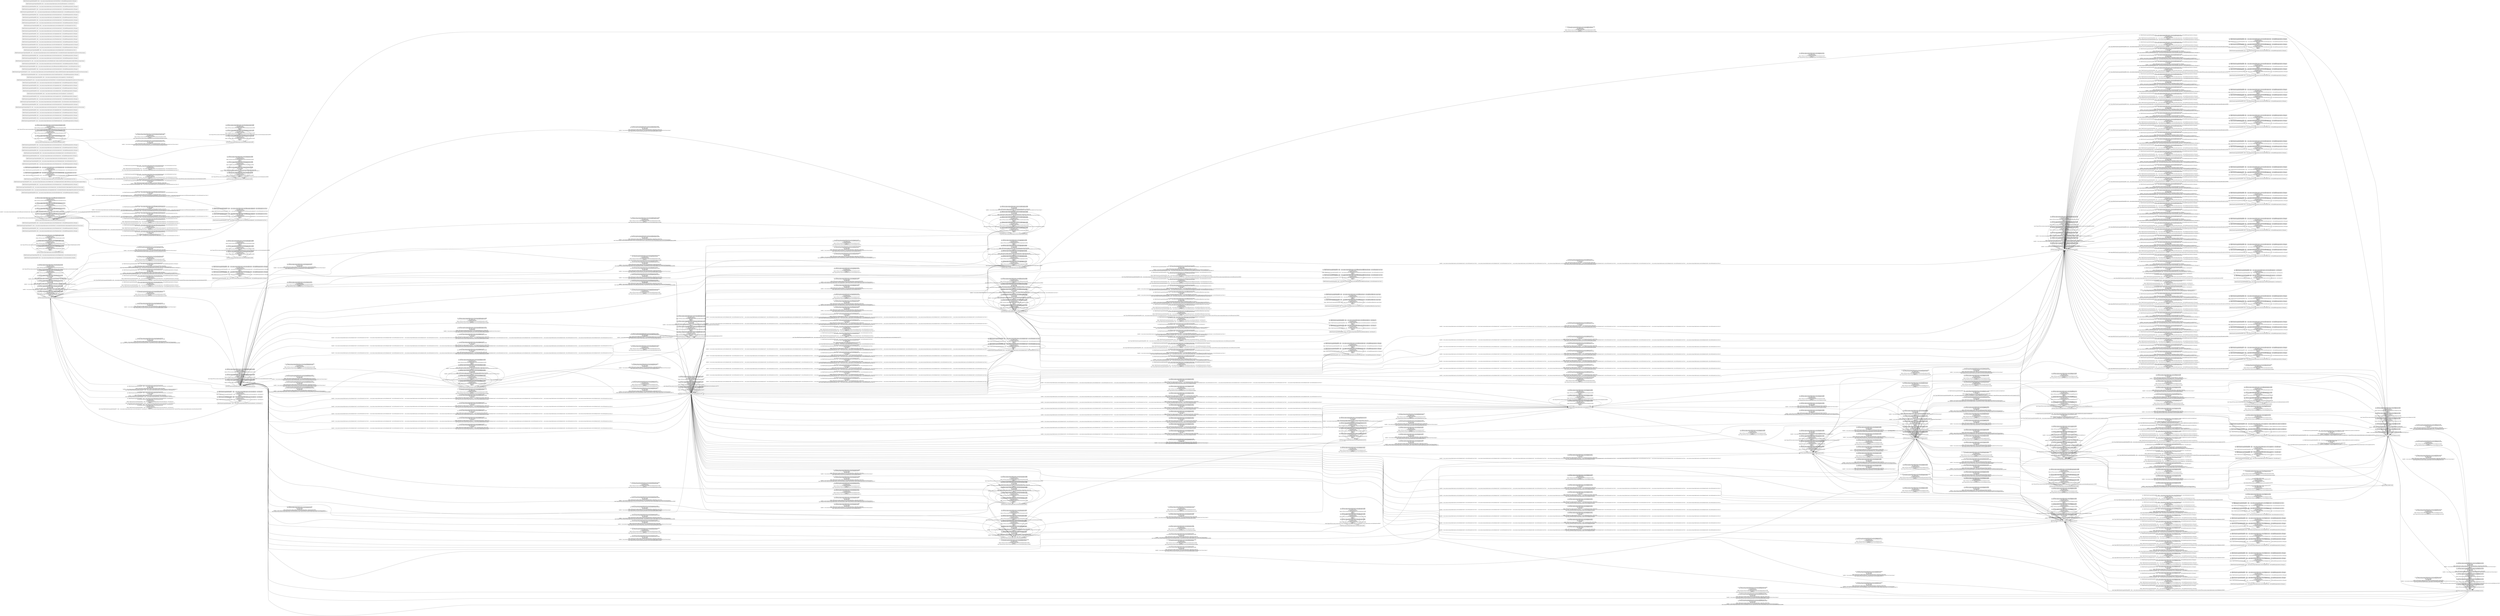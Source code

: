 digraph G {
 rankdir=LR;
 node[shape=box];
 n25 [label="ACT[com.synnex.newage.dealersummit.activity.EventSearch]1005"];
 n31 [label="DIALOG[android.app.AlertDialog]9449, alloc: <com.synnex.newage.dealersummit.activity.SearchEventActivity$1: void handleMessage(android.os.Message)>"];
 n32 [label="DIALOG[android.app.AlertDialog]9458, alloc: <com.synnex.newage.dealersummit.activity.AgendaActivity: void onCreate(android.os.Bundle)>"];
 n33 [label="DIALOG[android.app.ProgressDialog]7080, alloc: <com.synnex.newage.dealersummit.activity.FlightActivity$2: void onClick(android.view.View)>"];
 n10 [label="ACT[com.synnex.newage.dealersummit.activity.FlightDetailActivity]958"];
 n35 [label="DIALOG[android.app.AlertDialog]9424, alloc: <com.synnex.newage.dealersummit.activity.WeatherActivity$1: void handleMessage(android.os.Message)>"];
 n36 [label="DIALOG[android.app.AlertDialog]9433, alloc: <com.synnex.newage.dealersummit.activity.EBusinessSearch$EbizSearchListener: void onClick(android.view.View)>"];
 n37 [label="DIALOG[android.app.AlertDialog]9452, alloc: <com.synnex.newage.dealersummit.activity.WeatherActivity$1: void handleMessage(android.os.Message)>"];
 n39 [label="DIALOG[android.app.AlertDialog]9482, alloc: <com.synnex.newage.dealersummit.activity.SearchEventActivity$1: void handleMessage(android.os.Message)>"];
 n40 [label="DIALOG[android.app.AlertDialog]9499, alloc: <com.synnex.newage.dealersummit.activity.SearchEventActivity$1: void handleMessage(android.os.Message)>"];
 n23 [label="ACT[com.synnex.newage.dealersummit.activity.EventDetailActivity]999"];
 n41 [label="DIALOG[android.app.ProgressDialog]3715, alloc: <com.synnex.newage.dealersummit.tools.MyGridView$2: void onItemClick(android.widget.AdapterView,android.view.View,int,long)>"];
 n42 [label="DIALOG[android.app.AlertDialog]9481, alloc: <com.synnex.newage.dealersummit.activity.SearchActivity$1: void handleMessage(android.os.Message)>"];
 n45 [label="DIALOG[android.app.AlertDialog]9425, alloc: <com.synnex.newage.dealersummit.activity.WeatherActivity$1: void handleMessage(android.os.Message)>"];
 n49 [label="DIALOG[android.app.AlertDialog]9498, alloc: <com.synnex.newage.dealersummit.activity.SearchEventActivity$1: void handleMessage(android.os.Message)>"];
 n11 [label="ACT[com.synnex.newage.dealersummit.activity.CurrentEventActivity]961"];
 n13 [label="ACT[com.synnex.newage.dealersummit.activity.PartnerActivity]967"];
 n50 [label="DIALOG[android.app.AlertDialog]9463, alloc: <com.synnex.newage.dealersummit.activity.EBusinessSearch: void handleSearchResult(java.lang.String)>"];
 n51 [label="DIALOG[android.app.AlertDialog]9447, alloc: <com.synnex.newage.dealersummit.activity.SearchEventActivity$1: void handleMessage(android.os.Message)>"];
 n53 [label="DIALOG[android.app.AlertDialog]9497, alloc: <com.synnex.newage.dealersummit.activity.SearchEventActivity$1: void handleMessage(android.os.Message)>"];
 n55 [label="DIALOG[android.app.AlertDialog]9471, alloc: <com.synnex.newage.dealersummit.activity.FlightActivity$2: void onClick(android.view.View)>"];
 n56 [label="DIALOG[android.app.AlertDialog]9483, alloc: <com.synnex.newage.dealersummit.activity.SearchEventActivity$1: void handleMessage(android.os.Message)>"];
 n123 [label="LAUNCHER_NODE[]11998"];
 n27 [label="ACT[com.synnex.newage.dealersummit.activity.EBusinessCardListActivity]1012"];
 n64 [label="DIALOG[android.app.AlertDialog]9484, alloc: <com.synnex.newage.dealersummit.activity.SearchEventActivity$1: void handleMessage(android.os.Message)>"];
 n65 [label="DIALOG[android.app.AlertDialog]9430, alloc: <com.synnex.newage.dealersummit.activity.EventDetailActivity$1: void handleMessage(android.os.Message)>"];
 n68 [label="DIALOG[android.app.ProgressDialog]8110, alloc: <com.synnex.newage.dealersummit.activity.AgendaActivity$2: void onItemClick(android.widget.AdapterView,android.view.View,int,long)>"];
 n69 [label="DIALOG[android.app.ProgressDialog]2945, alloc: <com.synnex.newage.dealersummit.activity.MoreActivity$2: void onItemClick(android.widget.AdapterView,android.view.View,int,long)>"];
 n70 [label="DIALOG[android.app.AlertDialog]9494, alloc: <com.synnex.newage.dealersummit.activity.WeatherActivity$1: void handleMessage(android.os.Message)>"];
 n22 [label="ACT[com.synnex.newage.dealersummit.activity.GeneralInfoDetailActivity]996"];
 n71 [label="DIALOG[android.app.ProgressDialog]6703, alloc: <com.synnex.newage.dealersummit.activity.WebActivity$2: void onPageStarted(android.webkit.WebView,java.lang.String,android.graphics.Bitmap)>"];
 n72 [label="DIALOG[android.app.AlertDialog]9492, alloc: <com.synnex.newage.dealersummit.activity.WeatherActivity$2: void onClick(android.view.View)>"];
 n73 [label="DIALOG[android.app.AlertDialog]9495, alloc: <com.synnex.newage.dealersummit.activity.WeatherActivity$1: void handleMessage(android.os.Message)>"];
 n6 [label="ACT[com.synnex.newage.dealersummit.activity.HotelActivity]945"];
 n77 [label="DIALOG[android.app.ProgressDialog]5632, alloc: <com.synnex.newage.dealersummit.activity.WeatherActivity$2: void onClick(android.view.View)>"];
 n78 [label="DIALOG[android.app.ProgressDialog]5812, alloc: <com.synnex.newage.dealersummit.activity.EbizSearchActivity: void doSearch()>"];
 n79 [label="DIALOG[android.app.AlertDialog]9434, alloc: <com.synnex.newage.dealersummit.activity.MoreActivity$1: void handleMessage(android.os.Message)>"];
 n84 [label="DIALOG[android.app.ProgressDialog]5665, alloc: <com.synnex.newage.dealersummit.activity.IndexActivity$3: void onClick(android.view.View)>"];
 n28 [label="ACT[com.synnex.newage.dealersummit.activity.MeetHPTeam]1015"];
 n87 [label="DIALOG[android.app.AlertDialog]9486, alloc: <com.synnex.newage.dealersummit.activity.EventListActivity$1: void handleMessage(android.os.Message)>"];
 n90 [label="DIALOG[android.app.AlertDialog]9461, alloc: <com.synnex.newage.dealersummit.activity.LoginActivity: void publicLogin()>"];
 n92 [label="DIALOG[android.app.AlertDialog]9440, alloc: <com.synnex.newage.dealersummit.activity.AgendaActivity$1: void handleMessage(android.os.Message)>"];
 n1 [label="ACT[com.synnex.newage.dealersummit.activity.HpTeamDetailActivity]930"];
 n94 [label="DIALOG[android.app.AlertDialog]9467, alloc: <com.synnex.newage.dealersummit.activity.EventListActivity$1: void handleMessage(android.os.Message)>"];
 n5 [label="ACT[com.synnex.newage.dealersummit.activity.FlightActivity]942"];
 n9 [label="ACT[com.synnex.newage.dealersummit.activity.EventSponsorDetailActivity]955"];
 n95 [label="DIALOG[android.app.AlertDialog]9427, alloc: <com.synnex.newage.dealersummit.activity.FlightDetailActivity$1: void handleMessage(android.os.Message)>"];
 n96 [label="DIALOG[android.app.AlertDialog]9442, alloc: <com.synnex.newage.dealersummit.activity.AgendaActivity$1: void handleMessage(android.os.Message)>"];
 n97 [label="DIALOG[android.app.AlertDialog]9468, alloc: <com.synnex.newage.dealersummit.activity.SearchEventActivity$1: void handleMessage(android.os.Message)>"];
 n100 [label="DIALOG[android.app.AlertDialog]9496, alloc: <com.synnex.newage.dealersummit.activity.WeatherActivity$1: void handleMessage(android.os.Message)>"];
 n104 [label="DIALOG[android.app.AlertDialog]9453, alloc: <com.synnex.newage.dealersummit.activity.AgendaActivity$1: void handleMessage(android.os.Message)>"];
 n105 [label="DIALOG[android.app.AlertDialog]9455, alloc: <com.synnex.newage.dealersummit.activity.AgendaActivity$1: void handleMessage(android.os.Message)>"];
 n106 [label="DIALOG[android.app.ProgressDialog]7250, alloc: <com.synnex.newage.dealersummit.activity.EventListActivity$2: void onItemClick(android.widget.AdapterView,android.view.View,int,long)>"];
 n109 [label="DIALOG[android.app.AlertDialog]9465, alloc: <com.synnex.newage.dealersummit.activity.EventListActivity$1: void handleMessage(android.os.Message)>"];
 n29 [label="ACT[com.synnex.newage.dealersummit.activity.ImageTestActivity]1018"];
 n112 [label="DIALOG[android.app.ProgressDialog]8302, alloc: <com.synnex.newage.dealersummit.activity.IndexActivity$2$1: void onClick(android.content.DialogInterface,int)>"];
 n113 [label="DIALOG[android.app.AlertDialog]9444, alloc: <com.synnex.newage.dealersummit.activity.EventListActivity$1: void handleMessage(android.os.Message)>"];
 n114 [label="DIALOG[android.app.AlertDialog]9432, alloc: <com.synnex.newage.dealersummit.activity.LoginActivity$1: void handleMessage(android.os.Message)>"];
 n116 [label="DIALOG[android.app.AlertDialog]9456, alloc: <com.synnex.newage.dealersummit.activity.FlightActivity$1: void handleMessage(android.os.Message)>"];
 n117 [label="DIALOG[android.app.AlertDialog]9459, alloc: <com.synnex.newage.dealersummit.activity.SearchEventActivity: void doSearch()>"];
 n120 [label="DIALOG[android.app.ProgressDialog]8914, alloc: <com.synnex.newage.dealersummit.activity.SearchActivity: void doSearch()>"];
 n121 [label="DIALOG[android.app.AlertDialog]9429, alloc: <com.synnex.newage.dealersummit.activity.IndexActivity$1: void handleMessage(android.os.Message)>"];
 n16 [label="ACT[com.synnex.newage.dealersummit.activity.IndexActivity]977"];
 n19 [label="ACT[com.synnex.newage.dealersummit.activity.EventSponsorsActivity]987"];
 n30 [label="DIALOG[android.app.AlertDialog]9489, alloc: <com.synnex.newage.dealersummit.activity.AgendaActivity$1: void handleMessage(android.os.Message)>"];
 n34 [label="DIALOG[android.app.AlertDialog]9454, alloc: <com.synnex.newage.dealersummit.activity.AgendaActivity$1: void handleMessage(android.os.Message)>"];
 n38 [label="DIALOG[android.app.AlertDialog]9491, alloc: <com.synnex.newage.dealersummit.activity.AgendaActivity$1: void handleMessage(android.os.Message)>"];
 n12 [label="ACT[com.synnex.newage.dealersummit.activity.EBusinessSearch]964"];
 n43 [label="DIALOG[android.app.ProgressDialog]3726, alloc: <com.synnex.newage.dealersummit.tools.MyGridView$2: void onItemClick(android.widget.AdapterView,android.view.View,int,long)>"];
 n44 [label="DIALOG[android.app.ProgressDialog]3822, alloc: <com.synnex.newage.dealersummit.activity.LoginActivity: void publicLogin()>"];
 n46 [label="DIALOG[android.app.AlertDialog]9436, alloc: <com.synnex.newage.dealersummit.activity.CurrentEventActivity$1: void handleMessage(android.os.Message)>"];
 n47 [label="DIALOG[android.app.AlertDialog]9448, alloc: <com.synnex.newage.dealersummit.activity.SearchEventActivity$1: void handleMessage(android.os.Message)>"];
 n48 [label="DIALOG[android.app.AlertDialog]9503, alloc: <com.synnex.newage.dealersummit.activity.FlightActivity$1: void handleMessage(android.os.Message)>"];
 n52 [label="DIALOG[android.app.ProgressDialog]5121, alloc: <com.synnex.newage.dealersummit.activity.SearchEventActivity$2: boolean onChildClick(android.widget.ExpandableListView,android.view.View,int,int,long)>"];
 n54 [label="DIALOG[android.app.AlertDialog]9487, alloc: <com.synnex.newage.dealersummit.activity.EventListActivity$1: void handleMessage(android.os.Message)>"];
 n57 [label="DIALOG[android.app.ProgressDialog]6662, alloc: <com.synnex.newage.dealersummit.activity.EBusinessSearch$EbizSearchListener: void onClick(android.view.View)>"];
 n20 [label="ACT[com.synnex.newage.dealersummit.activity.PartnerRecognitionActivity]990"];
 n4 [label="ACT[com.synnex.newage.dealersummit.activity.SearchEventActivity]939"];
 n58 [label="DIALOG[android.app.AlertDialog]9472, alloc: <com.synnex.newage.dealersummit.activity.EventListActivity$1: void handleMessage(android.os.Message)>"];
 n17 [label="ACT[com.synnex.newage.dealersummit.activity.AboutActivity]981"];
 n59 [label="DIALOG[android.app.ProgressDialog]7161, alloc: <com.synnex.newage.dealersummit.activity.HotelActivity$2: boolean shouldOverrideUrlLoading(android.webkit.WebView,java.lang.String)>"];
 n60 [label="DIALOG[android.app.AlertDialog]9466, alloc: <com.synnex.newage.dealersummit.activity.EventListActivity$1: void handleMessage(android.os.Message)>"];
 n24 [label="ACT[com.synnex.newage.dealersummit.activity.SocialWallActivity]1002"];
 n61 [label="DIALOG[android.app.AlertDialog]9485, alloc: <com.synnex.newage.dealersummit.activity.EventListActivity$1: void handleMessage(android.os.Message)>"];
 n7 [label="ACT[com.synnex.newage.dealersummit.activity.MapsActivity]949"];
 n62 [label="DIALOG[android.app.ProgressDialog]4941, alloc: <com.synnex.newage.dealersummit.activity.CurrentEventActivity$2: void onItemClick(android.widget.AdapterView,android.view.View,int,long)>"];
 n63 [label="DIALOG[android.app.ProgressDialog]8887, alloc: <com.synnex.newage.dealersummit.activity.IndexActivity$8: void onClick(android.view.View)>"];
 n14 [label="ACT[com.synnex.newage.dealersummit.activity.LoginActivity]970"];
 n66 [label="DIALOG[android.app.AlertDialog]9450, alloc: <com.synnex.newage.dealersummit.activity.WeatherActivity$1: void handleMessage(android.os.Message)>"];
 n67 [label="DIALOG[android.app.AlertDialog]9460, alloc: <com.synnex.newage.dealersummit.activity.EventDetailActivity$1: void handleMessage(android.os.Message)>"];
 n2 [label="ACT[com.synnex.newage.dealersummit.activity.MoreActivity]933"];
 n74 [label="DIALOG[android.app.AlertDialog]9438, alloc: <com.synnex.newage.dealersummit.activity.IndexActivity$2: void onClick(android.view.View)>"];
 n21 [label="ACT[com.synnex.newage.dealersummit.activity.WeatherActivity]993"];
 n75 [label="DIALOG[android.app.AlertDialog]9445, alloc: <com.synnex.newage.dealersummit.activity.EventListActivity$1: void handleMessage(android.os.Message)>"];
 n76 [label="DIALOG[android.app.AlertDialog]9502, alloc: <com.synnex.newage.dealersummit.activity.FlightActivity$1: void handleMessage(android.os.Message)>"];
 n26 [label="ACT[com.synnex.newage.dealersummit.activity.WebActivity]1008"];
 n80 [label="DIALOG[android.app.AlertDialog]9469, alloc: <com.synnex.newage.dealersummit.activity.SearchEventActivity$1: void handleMessage(android.os.Message)>"];
 n81 [label="DIALOG[android.app.AlertDialog]9451, alloc: <com.synnex.newage.dealersummit.activity.WeatherActivity$1: void handleMessage(android.os.Message)>"];
 n18 [label="ACT[com.synnex.newage.dealersummit.activity.EventListActivity]984"];
 n82 [label="DIALOG[android.app.AlertDialog]9426, alloc: <com.synnex.newage.dealersummit.activity.WeatherActivity$1: void handleMessage(android.os.Message)>"];
 n83 [label="DIALOG[android.app.AlertDialog]9435, alloc: <com.synnex.newage.dealersummit.activity.EbizSearchActivity: void doSearch()>"];
 n85 [label="DIALOG[android.app.AlertDialog]9477, alloc: <com.synnex.newage.dealersummit.activity.SearchActivity: void doSearch()>"];
 n86 [label="DIALOG[android.app.AlertDialog]9441, alloc: <com.synnex.newage.dealersummit.activity.AgendaActivity$1: void handleMessage(android.os.Message)>"];
 n88 [label="DIALOG[android.app.AlertDialog]9488, alloc: <com.synnex.newage.dealersummit.activity.EventListActivity$1: void handleMessage(android.os.Message)>"];
 n89 [label="DIALOG[android.app.AlertDialog]9500, alloc: <com.synnex.newage.dealersummit.activity.LoginActivity: boolean onKeyDown(int,android.view.KeyEvent)>"];
 n91 [label="DIALOG[android.app.AlertDialog]9474, alloc: <com.synnex.newage.dealersummit.activity.EventListActivity$1: void handleMessage(android.os.Message)>"];
 n93 [label="DIALOG[android.app.AlertDialog]9457, alloc: <com.synnex.newage.dealersummit.activity.FlightActivity$1: void handleMessage(android.os.Message)>"];
 n3 [label="ACT[com.synnex.newage.dealersummit.activity.AgendaActivity]936"];
 n98 [label="DIALOG[android.app.ProgressDialog]8618, alloc: <com.synnex.newage.dealersummit.activity.IndexActivity$9: void onClick(android.view.View)>"];
 n99 [label="DIALOG[android.app.AlertDialog]9470, alloc: <com.synnex.newage.dealersummit.activity.SearchEventActivity$1: void handleMessage(android.os.Message)>"];
 n101 [label="DIALOG[android.app.AlertDialog]9473, alloc: <com.synnex.newage.dealersummit.activity.EventListActivity$1: void handleMessage(android.os.Message)>"];
 n102 [label="DIALOG[android.app.AlertDialog]9479, alloc: <com.synnex.newage.dealersummit.tools.EBusinessArrayAdapter$3: void onClick(android.view.View)>"];
 n103 [label="DIALOG[android.app.AlertDialog]9443, alloc: <com.synnex.newage.dealersummit.activity.EventListActivity$1: void handleMessage(android.os.Message)>"];
 n107 [label="DIALOG[android.app.AlertDialog]9490, alloc: <com.synnex.newage.dealersummit.activity.AgendaActivity$1: void handleMessage(android.os.Message)>"];
 n108 [label="DIALOG[android.app.AlertDialog]9504, alloc: <com.synnex.newage.dealersummit.activity.EbizSearchActivity$1: void handleMessage(android.os.Message)>"];
 n15 [label="ACT[com.synnex.newage.dealersummit.activity.GeneralInfoSubActivity]974"];
 n110 [label="DIALOG[android.app.AlertDialog]9464, alloc: <com.synnex.newage.dealersummit.activity.EventListActivity$1: void handleMessage(android.os.Message)>"];
 n111 [label="DIALOG[android.app.AlertDialog]9476, alloc: <com.synnex.newage.dealersummit.activity.EBusinessCardListActivity$1: void handleMessage(android.os.Message)>"];
 n115 [label="DIALOG[android.app.AlertDialog]9475, alloc: <com.synnex.newage.dealersummit.activity.EventListActivity$1: void handleMessage(android.os.Message)>"];
 n118 [label="DIALOG[android.app.AlertDialog]9446, alloc: <com.synnex.newage.dealersummit.activity.EventListActivity$1: void handleMessage(android.os.Message)>"];
 n119 [label="DIALOG[android.app.ProgressDialog]3546, alloc: <com.synnex.newage.dealersummit.activity.SearchEventActivity: void doSearch()>"];
 n8 [label="ACT[com.synnex.newage.dealersummit.activity.GeneralInfoActivity]952"];
 n122 [label="DIALOG[android.app.AlertDialog]9478, alloc: <com.synnex.newage.dealersummit.tools.MyGridView$1: void handleMessage(android.os.Message)>"];
 n25 -> n22 [label="src: ACT[com.synnex.newage.dealersummit.activity.EventSearch]1005\ntgt: ACT[com.synnex.newage.dealersummit.activity.GeneralInfoDetailActivity]996\ntag: start_activity\nevt: item_click\nwidget: INFL[android.widget.GridView,WID[2131165184|GridView_toolbar]456,9822]9823\nhandler: [<com.synnex.newage.dealersummit.tools.MyGridView$2: void onItemClick(android.widget.AdapterView,android.view.View,int,long)>]\nstack: [[push ACT[com.synnex.newage.dealersummit.activity.GeneralInfoDetailActivity]996]]\n"];
 n25 -> n22 [label="src: ACT[com.synnex.newage.dealersummit.activity.EventSearch]1005\ntgt: ACT[com.synnex.newage.dealersummit.activity.GeneralInfoDetailActivity]996\ntag: start_activity\nevt: item_click\nwidget: INFL[android.widget.GridView,WID[2131165184|GridView_toolbar]456,9822]9823\nhandler: [<com.synnex.newage.dealersummit.tools.MyGridView$2: void onItemClick(android.widget.AdapterView,android.view.View,int,long)>]\nstack: [[pop ACT[com.synnex.newage.dealersummit.activity.EventSearch]1005], [push ACT[com.synnex.newage.dealersummit.activity.GeneralInfoDetailActivity]996]]\n"];
 n25 -> n16 [label="src: ACT[com.synnex.newage.dealersummit.activity.EventSearch]1005\ntgt: ACT[com.synnex.newage.dealersummit.activity.IndexActivity]977\ntag: start_activity\nevt: item_click\nwidget: INFL[android.widget.GridView,WID[2131165184|GridView_toolbar]456,9822]9823\nhandler: [<com.synnex.newage.dealersummit.tools.MyGridView$2: void onItemClick(android.widget.AdapterView,android.view.View,int,long)>]\nstack: [[pop ACT[com.synnex.newage.dealersummit.activity.EventSearch]1005], [push ACT[com.synnex.newage.dealersummit.activity.IndexActivity]977]]\n"];
 n25 -> n16 [label="src: ACT[com.synnex.newage.dealersummit.activity.EventSearch]1005\ntgt: ACT[com.synnex.newage.dealersummit.activity.IndexActivity]977\ntag: start_activity\nevt: item_click\nwidget: INFL[android.widget.GridView,WID[2131165184|GridView_toolbar]456,9822]9823\nhandler: [<com.synnex.newage.dealersummit.tools.MyGridView$2: void onItemClick(android.widget.AdapterView,android.view.View,int,long)>]\nstack: [[push ACT[com.synnex.newage.dealersummit.activity.IndexActivity]977]]\n"];
 n25 -> n85 [label="src: ACT[com.synnex.newage.dealersummit.activity.EventSearch]1005\ntgt: DIALOG[android.app.AlertDialog]9477, alloc: <com.synnex.newage.dealersummit.activity.SearchActivity: void doSearch()>\ntag: show_dialog\nevt: editor_action\nwidget: INFL[android.widget.EditText,WID[2131165194|keyword]462,9822]9825\nhandler: [<com.synnex.newage.dealersummit.activity.SearchActivity$2: boolean onEditorAction(android.widget.TextView,int,android.view.KeyEvent)>]\nstack: [[push DIALOG[android.app.AlertDialog]9477, alloc: <com.synnex.newage.dealersummit.activity.SearchActivity: void doSearch()>]]\n"];
 n25 -> n85 [label="src: ACT[com.synnex.newage.dealersummit.activity.EventSearch]1005\ntgt: DIALOG[android.app.AlertDialog]9477, alloc: <com.synnex.newage.dealersummit.activity.SearchActivity: void doSearch()>\ntag: show_dialog\nevt: click\nwidget: INFL[android.widget.ImageButton,WID[2131165195|searchBtn]461,9822]9826\nhandler: [<com.synnex.newage.dealersummit.activity.SearchActivity$SearchListener: void onClick(android.view.View)>]\nstack: [[push DIALOG[android.app.AlertDialog]9477, alloc: <com.synnex.newage.dealersummit.activity.SearchActivity: void doSearch()>]]\n"];
 n25 -> n25 [label="src: ACT[com.synnex.newage.dealersummit.activity.EventSearch]1005\ntgt: ACT[com.synnex.newage.dealersummit.activity.EventSearch]1005\ntag: implicit_power\nevt: implicit_power_event\nwidget: ACT[com.synnex.newage.dealersummit.activity.EventSearch]1005\nhandler: []\nstack: []\n"];
 n25 -> n42 [label="src: ACT[com.synnex.newage.dealersummit.activity.EventSearch]1005\ntgt: DIALOG[android.app.AlertDialog]9481, alloc: <com.synnex.newage.dealersummit.activity.SearchActivity$1: void handleMessage(android.os.Message)>\ntag: show_dialog\nevt: click\nwidget: INFL[android.widget.ImageButton,WID[2131165195|searchBtn]461,9822]9826\nhandler: [<com.synnex.newage.dealersummit.activity.SearchActivity$SearchListener: void onClick(android.view.View)>]\nstack: [[push DIALOG[android.app.AlertDialog]9481, alloc: <com.synnex.newage.dealersummit.activity.SearchActivity$1: void handleMessage(android.os.Message)>]]\n"];
 n25 -> n42 [label="src: ACT[com.synnex.newage.dealersummit.activity.EventSearch]1005\ntgt: DIALOG[android.app.AlertDialog]9481, alloc: <com.synnex.newage.dealersummit.activity.SearchActivity$1: void handleMessage(android.os.Message)>\ntag: show_dialog\nevt: editor_action\nwidget: INFL[android.widget.EditText,WID[2131165194|keyword]462,9822]9825\nhandler: [<com.synnex.newage.dealersummit.activity.SearchActivity$2: boolean onEditorAction(android.widget.TextView,int,android.view.KeyEvent)>]\nstack: [[push DIALOG[android.app.AlertDialog]9481, alloc: <com.synnex.newage.dealersummit.activity.SearchActivity$1: void handleMessage(android.os.Message)>]]\n"];
 n25 -> n23 [label="src: ACT[com.synnex.newage.dealersummit.activity.EventSearch]1005\ntgt: ACT[com.synnex.newage.dealersummit.activity.EventDetailActivity]999\ntag: start_activity\nevt: item_click\nwidget: INFL[android.widget.ListView,WID[2131165189|searchResult]451,9822]9828\nhandler: [<com.synnex.newage.dealersummit.activity.EventSearch$1: void onItemClick(android.widget.AdapterView,android.view.View,int,long)>]\nstack: [[push ACT[com.synnex.newage.dealersummit.activity.EventDetailActivity]999]]\n"];
 n25 -> n25 [label="src: ACT[com.synnex.newage.dealersummit.activity.EventSearch]1005\ntgt: ACT[com.synnex.newage.dealersummit.activity.EventSearch]1005\ntag: cyclic_edge\nevt: editor_action\nwidget: INFL[android.widget.EditText,WID[2131165194|keyword]462,9822]9825\nhandler: [<com.synnex.newage.dealersummit.activity.SearchActivity$2: boolean onEditorAction(android.widget.TextView,int,android.view.KeyEvent)>]\nstack: []\n"];
 n25 -> n25 [label="src: ACT[com.synnex.newage.dealersummit.activity.EventSearch]1005\ntgt: ACT[com.synnex.newage.dealersummit.activity.EventSearch]1005\ntag: cyclic_edge\nevt: item_click\nwidget: INFL[android.widget.GridView,WID[2131165184|GridView_toolbar]456,9822]9823\nhandler: [<com.synnex.newage.dealersummit.tools.MyGridView$2: void onItemClick(android.widget.AdapterView,android.view.View,int,long)>]\nstack: []\n"];
 n25 -> n25 [label="src: ACT[com.synnex.newage.dealersummit.activity.EventSearch]1005\ntgt: ACT[com.synnex.newage.dealersummit.activity.EventSearch]1005\ntag: cyclic_edge\nevt: click\nwidget: INFL[android.widget.ImageButton,WID[2131165195|searchBtn]461,9822]9826\nhandler: [<com.synnex.newage.dealersummit.activity.SearchActivity$SearchListener: void onClick(android.view.View)>]\nstack: []\n"];
 n25 -> n25 [label="src: ACT[com.synnex.newage.dealersummit.activity.EventSearch]1005\ntgt: ACT[com.synnex.newage.dealersummit.activity.EventSearch]1005\ntag: implicit_home\nevt: implicit_home_event\nwidget: ACT[com.synnex.newage.dealersummit.activity.EventSearch]1005\nhandler: []\nstack: []\n"];
 n25 -> n25 [label="src: ACT[com.synnex.newage.dealersummit.activity.EventSearch]1005\ntgt: ACT[com.synnex.newage.dealersummit.activity.EventSearch]1005\ntag: implicit_rotate\nevt: implicit_rotate_event\nwidget: ACT[com.synnex.newage.dealersummit.activity.EventSearch]1005\nhandler: []\nstack: [[pop ACT[com.synnex.newage.dealersummit.activity.EventSearch]1005], [push ACT[com.synnex.newage.dealersummit.activity.EventSearch]1005]]\n"];
 n31 -> n4 [label="src: DIALOG[android.app.AlertDialog]9449, alloc: <com.synnex.newage.dealersummit.activity.SearchEventActivity$1: void handleMessage(android.os.Message)>\ntgt: ACT[com.synnex.newage.dealersummit.activity.SearchEventActivity]939\ntag: implicit_back\nevt: implicit_back_event\nwidget: DIALOG[android.app.AlertDialog]9449, alloc: <com.synnex.newage.dealersummit.activity.SearchEventActivity$1: void handleMessage(android.os.Message)>\nhandler: []\nstack: [[pop DIALOG[android.app.AlertDialog]9449, alloc: <com.synnex.newage.dealersummit.activity.SearchEventActivity$1: void handleMessage(android.os.Message)>]]\n"];
 n31 -> n4 [label="src: DIALOG[android.app.AlertDialog]9449, alloc: <com.synnex.newage.dealersummit.activity.SearchEventActivity$1: void handleMessage(android.os.Message)>\ntgt: ACT[com.synnex.newage.dealersummit.activity.SearchEventActivity]939\ntag: implicit_rotate\nevt: implicit_rotate_event\nwidget: DIALOG[android.app.AlertDialog]9449, alloc: <com.synnex.newage.dealersummit.activity.SearchEventActivity$1: void handleMessage(android.os.Message)>\nhandler: []\nstack: [[pop DIALOG[android.app.AlertDialog]9449, alloc: <com.synnex.newage.dealersummit.activity.SearchEventActivity$1: void handleMessage(android.os.Message)>], [pop ACT[com.synnex.newage.dealersummit.activity.SearchEventActivity]939], [push ACT[com.synnex.newage.dealersummit.activity.SearchEventActivity]939]]\n"];
 n31 -> n31 [label="src: DIALOG[android.app.AlertDialog]9449, alloc: <com.synnex.newage.dealersummit.activity.SearchEventActivity$1: void handleMessage(android.os.Message)>\ntgt: DIALOG[android.app.AlertDialog]9449, alloc: <com.synnex.newage.dealersummit.activity.SearchEventActivity$1: void handleMessage(android.os.Message)>\ntag: implicit_power\nevt: implicit_power_event\nwidget: DIALOG[android.app.AlertDialog]9449, alloc: <com.synnex.newage.dealersummit.activity.SearchEventActivity$1: void handleMessage(android.os.Message)>\nhandler: []\nstack: []\n"];
 n31 -> n31 [label="src: DIALOG[android.app.AlertDialog]9449, alloc: <com.synnex.newage.dealersummit.activity.SearchEventActivity$1: void handleMessage(android.os.Message)>\ntgt: DIALOG[android.app.AlertDialog]9449, alloc: <com.synnex.newage.dealersummit.activity.SearchEventActivity$1: void handleMessage(android.os.Message)>\ntag: implicit_home\nevt: implicit_home_event\nwidget: DIALOG[android.app.AlertDialog]9449, alloc: <com.synnex.newage.dealersummit.activity.SearchEventActivity$1: void handleMessage(android.os.Message)>\nhandler: []\nstack: []\n"];
 n10 -> n10 [label="src: ACT[com.synnex.newage.dealersummit.activity.FlightDetailActivity]958\ntgt: ACT[com.synnex.newage.dealersummit.activity.FlightDetailActivity]958\ntag: implicit_home\nevt: implicit_home_event\nwidget: ACT[com.synnex.newage.dealersummit.activity.FlightDetailActivity]958\nhandler: []\nstack: []\n"];
 n10 -> n10 [label="src: ACT[com.synnex.newage.dealersummit.activity.FlightDetailActivity]958\ntgt: ACT[com.synnex.newage.dealersummit.activity.FlightDetailActivity]958\ntag: implicit_rotate\nevt: implicit_rotate_event\nwidget: ACT[com.synnex.newage.dealersummit.activity.FlightDetailActivity]958\nhandler: []\nstack: [[pop ACT[com.synnex.newage.dealersummit.activity.FlightDetailActivity]958], [push ACT[com.synnex.newage.dealersummit.activity.FlightDetailActivity]958]]\n"];
 n10 -> n10 [label="src: ACT[com.synnex.newage.dealersummit.activity.FlightDetailActivity]958\ntgt: ACT[com.synnex.newage.dealersummit.activity.FlightDetailActivity]958\ntag: implicit_power\nevt: implicit_power_event\nwidget: ACT[com.synnex.newage.dealersummit.activity.FlightDetailActivity]958\nhandler: []\nstack: []\n"];
 n36 -> n12 [label="src: DIALOG[android.app.AlertDialog]9433, alloc: <com.synnex.newage.dealersummit.activity.EBusinessSearch$EbizSearchListener: void onClick(android.view.View)>\ntgt: ACT[com.synnex.newage.dealersummit.activity.EBusinessSearch]964\ntag: implicit_rotate\nevt: implicit_rotate_event\nwidget: DIALOG[android.app.AlertDialog]9433, alloc: <com.synnex.newage.dealersummit.activity.EBusinessSearch$EbizSearchListener: void onClick(android.view.View)>\nhandler: []\nstack: [[pop DIALOG[android.app.AlertDialog]9433, alloc: <com.synnex.newage.dealersummit.activity.EBusinessSearch$EbizSearchListener: void onClick(android.view.View)>], [pop ACT[com.synnex.newage.dealersummit.activity.EBusinessSearch]964], [push ACT[com.synnex.newage.dealersummit.activity.EBusinessSearch]964]]\n"];
 n36 -> n36 [label="src: DIALOG[android.app.AlertDialog]9433, alloc: <com.synnex.newage.dealersummit.activity.EBusinessSearch$EbizSearchListener: void onClick(android.view.View)>\ntgt: DIALOG[android.app.AlertDialog]9433, alloc: <com.synnex.newage.dealersummit.activity.EBusinessSearch$EbizSearchListener: void onClick(android.view.View)>\ntag: implicit_home\nevt: implicit_home_event\nwidget: DIALOG[android.app.AlertDialog]9433, alloc: <com.synnex.newage.dealersummit.activity.EBusinessSearch$EbizSearchListener: void onClick(android.view.View)>\nhandler: []\nstack: []\n"];
 n36 -> n12 [label="src: DIALOG[android.app.AlertDialog]9433, alloc: <com.synnex.newage.dealersummit.activity.EBusinessSearch$EbizSearchListener: void onClick(android.view.View)>\ntgt: ACT[com.synnex.newage.dealersummit.activity.EBusinessSearch]964\ntag: implicit_back\nevt: implicit_back_event\nwidget: DIALOG[android.app.AlertDialog]9433, alloc: <com.synnex.newage.dealersummit.activity.EBusinessSearch$EbizSearchListener: void onClick(android.view.View)>\nhandler: []\nstack: [[pop DIALOG[android.app.AlertDialog]9433, alloc: <com.synnex.newage.dealersummit.activity.EBusinessSearch$EbizSearchListener: void onClick(android.view.View)>]]\n"];
 n36 -> n36 [label="src: DIALOG[android.app.AlertDialog]9433, alloc: <com.synnex.newage.dealersummit.activity.EBusinessSearch$EbizSearchListener: void onClick(android.view.View)>\ntgt: DIALOG[android.app.AlertDialog]9433, alloc: <com.synnex.newage.dealersummit.activity.EBusinessSearch$EbizSearchListener: void onClick(android.view.View)>\ntag: implicit_power\nevt: implicit_power_event\nwidget: DIALOG[android.app.AlertDialog]9433, alloc: <com.synnex.newage.dealersummit.activity.EBusinessSearch$EbizSearchListener: void onClick(android.view.View)>\nhandler: []\nstack: []\n"];
 n39 -> n39 [label="src: DIALOG[android.app.AlertDialog]9482, alloc: <com.synnex.newage.dealersummit.activity.SearchEventActivity$1: void handleMessage(android.os.Message)>\ntgt: DIALOG[android.app.AlertDialog]9482, alloc: <com.synnex.newage.dealersummit.activity.SearchEventActivity$1: void handleMessage(android.os.Message)>\ntag: implicit_home\nevt: implicit_home_event\nwidget: DIALOG[android.app.AlertDialog]9482, alloc: <com.synnex.newage.dealersummit.activity.SearchEventActivity$1: void handleMessage(android.os.Message)>\nhandler: []\nstack: []\n"];
 n39 -> n4 [label="src: DIALOG[android.app.AlertDialog]9482, alloc: <com.synnex.newage.dealersummit.activity.SearchEventActivity$1: void handleMessage(android.os.Message)>\ntgt: ACT[com.synnex.newage.dealersummit.activity.SearchEventActivity]939\ntag: implicit_rotate\nevt: implicit_rotate_event\nwidget: DIALOG[android.app.AlertDialog]9482, alloc: <com.synnex.newage.dealersummit.activity.SearchEventActivity$1: void handleMessage(android.os.Message)>\nhandler: []\nstack: [[pop DIALOG[android.app.AlertDialog]9482, alloc: <com.synnex.newage.dealersummit.activity.SearchEventActivity$1: void handleMessage(android.os.Message)>], [pop ACT[com.synnex.newage.dealersummit.activity.SearchEventActivity]939], [push ACT[com.synnex.newage.dealersummit.activity.SearchEventActivity]939]]\n"];
 n39 -> n4 [label="src: DIALOG[android.app.AlertDialog]9482, alloc: <com.synnex.newage.dealersummit.activity.SearchEventActivity$1: void handleMessage(android.os.Message)>\ntgt: ACT[com.synnex.newage.dealersummit.activity.SearchEventActivity]939\ntag: implicit_back\nevt: implicit_back_event\nwidget: DIALOG[android.app.AlertDialog]9482, alloc: <com.synnex.newage.dealersummit.activity.SearchEventActivity$1: void handleMessage(android.os.Message)>\nhandler: []\nstack: [[pop DIALOG[android.app.AlertDialog]9482, alloc: <com.synnex.newage.dealersummit.activity.SearchEventActivity$1: void handleMessage(android.os.Message)>]]\n"];
 n39 -> n39 [label="src: DIALOG[android.app.AlertDialog]9482, alloc: <com.synnex.newage.dealersummit.activity.SearchEventActivity$1: void handleMessage(android.os.Message)>\ntgt: DIALOG[android.app.AlertDialog]9482, alloc: <com.synnex.newage.dealersummit.activity.SearchEventActivity$1: void handleMessage(android.os.Message)>\ntag: implicit_power\nevt: implicit_power_event\nwidget: DIALOG[android.app.AlertDialog]9482, alloc: <com.synnex.newage.dealersummit.activity.SearchEventActivity$1: void handleMessage(android.os.Message)>\nhandler: []\nstack: []\n"];
 n40 -> n40 [label="src: DIALOG[android.app.AlertDialog]9499, alloc: <com.synnex.newage.dealersummit.activity.SearchEventActivity$1: void handleMessage(android.os.Message)>\ntgt: DIALOG[android.app.AlertDialog]9499, alloc: <com.synnex.newage.dealersummit.activity.SearchEventActivity$1: void handleMessage(android.os.Message)>\ntag: implicit_power\nevt: implicit_power_event\nwidget: DIALOG[android.app.AlertDialog]9499, alloc: <com.synnex.newage.dealersummit.activity.SearchEventActivity$1: void handleMessage(android.os.Message)>\nhandler: []\nstack: []\n"];
 n40 -> n4 [label="src: DIALOG[android.app.AlertDialog]9499, alloc: <com.synnex.newage.dealersummit.activity.SearchEventActivity$1: void handleMessage(android.os.Message)>\ntgt: ACT[com.synnex.newage.dealersummit.activity.SearchEventActivity]939\ntag: implicit_back\nevt: implicit_back_event\nwidget: DIALOG[android.app.AlertDialog]9499, alloc: <com.synnex.newage.dealersummit.activity.SearchEventActivity$1: void handleMessage(android.os.Message)>\nhandler: []\nstack: [[pop DIALOG[android.app.AlertDialog]9499, alloc: <com.synnex.newage.dealersummit.activity.SearchEventActivity$1: void handleMessage(android.os.Message)>]]\n"];
 n40 -> n40 [label="src: DIALOG[android.app.AlertDialog]9499, alloc: <com.synnex.newage.dealersummit.activity.SearchEventActivity$1: void handleMessage(android.os.Message)>\ntgt: DIALOG[android.app.AlertDialog]9499, alloc: <com.synnex.newage.dealersummit.activity.SearchEventActivity$1: void handleMessage(android.os.Message)>\ntag: implicit_home\nevt: implicit_home_event\nwidget: DIALOG[android.app.AlertDialog]9499, alloc: <com.synnex.newage.dealersummit.activity.SearchEventActivity$1: void handleMessage(android.os.Message)>\nhandler: []\nstack: []\n"];
 n40 -> n4 [label="src: DIALOG[android.app.AlertDialog]9499, alloc: <com.synnex.newage.dealersummit.activity.SearchEventActivity$1: void handleMessage(android.os.Message)>\ntgt: ACT[com.synnex.newage.dealersummit.activity.SearchEventActivity]939\ntag: implicit_rotate\nevt: implicit_rotate_event\nwidget: DIALOG[android.app.AlertDialog]9499, alloc: <com.synnex.newage.dealersummit.activity.SearchEventActivity$1: void handleMessage(android.os.Message)>\nhandler: []\nstack: [[pop DIALOG[android.app.AlertDialog]9499, alloc: <com.synnex.newage.dealersummit.activity.SearchEventActivity$1: void handleMessage(android.os.Message)>], [pop ACT[com.synnex.newage.dealersummit.activity.SearchEventActivity]939], [push ACT[com.synnex.newage.dealersummit.activity.SearchEventActivity]939]]\n"];
 n23 -> n23 [label="src: ACT[com.synnex.newage.dealersummit.activity.EventDetailActivity]999\ntgt: ACT[com.synnex.newage.dealersummit.activity.EventDetailActivity]999\ntag: implicit_power\nevt: implicit_power_event\nwidget: ACT[com.synnex.newage.dealersummit.activity.EventDetailActivity]999\nhandler: []\nstack: []\n"];
 n23 -> n25 [label="src: ACT[com.synnex.newage.dealersummit.activity.EventDetailActivity]999\ntgt: ACT[com.synnex.newage.dealersummit.activity.EventSearch]1005\ntag: implicit_back\nevt: implicit_back_event\nwidget: ACT[com.synnex.newage.dealersummit.activity.EventDetailActivity]999\nhandler: []\nstack: [[pop ACT[com.synnex.newage.dealersummit.activity.EventDetailActivity]999]]\n"];
 n23 -> n23 [label="src: ACT[com.synnex.newage.dealersummit.activity.EventDetailActivity]999\ntgt: ACT[com.synnex.newage.dealersummit.activity.EventDetailActivity]999\ntag: implicit_rotate\nevt: implicit_rotate_event\nwidget: ACT[com.synnex.newage.dealersummit.activity.EventDetailActivity]999\nhandler: []\nstack: [[pop ACT[com.synnex.newage.dealersummit.activity.EventDetailActivity]999], [push ACT[com.synnex.newage.dealersummit.activity.EventDetailActivity]999]]\n"];
 n23 -> n23 [label="src: ACT[com.synnex.newage.dealersummit.activity.EventDetailActivity]999\ntgt: ACT[com.synnex.newage.dealersummit.activity.EventDetailActivity]999\ntag: implicit_home\nevt: implicit_home_event\nwidget: ACT[com.synnex.newage.dealersummit.activity.EventDetailActivity]999\nhandler: []\nstack: []\n"];
 n42 -> n25 [label="src: DIALOG[android.app.AlertDialog]9481, alloc: <com.synnex.newage.dealersummit.activity.SearchActivity$1: void handleMessage(android.os.Message)>\ntgt: ACT[com.synnex.newage.dealersummit.activity.EventSearch]1005\ntag: implicit_rotate\nevt: implicit_rotate_event\nwidget: DIALOG[android.app.AlertDialog]9481, alloc: <com.synnex.newage.dealersummit.activity.SearchActivity$1: void handleMessage(android.os.Message)>\nhandler: []\nstack: [[pop DIALOG[android.app.AlertDialog]9481, alloc: <com.synnex.newage.dealersummit.activity.SearchActivity$1: void handleMessage(android.os.Message)>], [pop ACT[com.synnex.newage.dealersummit.activity.EventSearch]1005], [push ACT[com.synnex.newage.dealersummit.activity.EventSearch]1005]]\n"];
 n42 -> n42 [label="src: DIALOG[android.app.AlertDialog]9481, alloc: <com.synnex.newage.dealersummit.activity.SearchActivity$1: void handleMessage(android.os.Message)>\ntgt: DIALOG[android.app.AlertDialog]9481, alloc: <com.synnex.newage.dealersummit.activity.SearchActivity$1: void handleMessage(android.os.Message)>\ntag: implicit_home\nevt: implicit_home_event\nwidget: DIALOG[android.app.AlertDialog]9481, alloc: <com.synnex.newage.dealersummit.activity.SearchActivity$1: void handleMessage(android.os.Message)>\nhandler: []\nstack: []\n"];
 n42 -> n42 [label="src: DIALOG[android.app.AlertDialog]9481, alloc: <com.synnex.newage.dealersummit.activity.SearchActivity$1: void handleMessage(android.os.Message)>\ntgt: DIALOG[android.app.AlertDialog]9481, alloc: <com.synnex.newage.dealersummit.activity.SearchActivity$1: void handleMessage(android.os.Message)>\ntag: implicit_power\nevt: implicit_power_event\nwidget: DIALOG[android.app.AlertDialog]9481, alloc: <com.synnex.newage.dealersummit.activity.SearchActivity$1: void handleMessage(android.os.Message)>\nhandler: []\nstack: []\n"];
 n42 -> n25 [label="src: DIALOG[android.app.AlertDialog]9481, alloc: <com.synnex.newage.dealersummit.activity.SearchActivity$1: void handleMessage(android.os.Message)>\ntgt: ACT[com.synnex.newage.dealersummit.activity.EventSearch]1005\ntag: implicit_back\nevt: implicit_back_event\nwidget: DIALOG[android.app.AlertDialog]9481, alloc: <com.synnex.newage.dealersummit.activity.SearchActivity$1: void handleMessage(android.os.Message)>\nhandler: []\nstack: [[pop DIALOG[android.app.AlertDialog]9481, alloc: <com.synnex.newage.dealersummit.activity.SearchActivity$1: void handleMessage(android.os.Message)>]]\n"];
 n49 -> n49 [label="src: DIALOG[android.app.AlertDialog]9498, alloc: <com.synnex.newage.dealersummit.activity.SearchEventActivity$1: void handleMessage(android.os.Message)>\ntgt: DIALOG[android.app.AlertDialog]9498, alloc: <com.synnex.newage.dealersummit.activity.SearchEventActivity$1: void handleMessage(android.os.Message)>\ntag: implicit_home\nevt: implicit_home_event\nwidget: DIALOG[android.app.AlertDialog]9498, alloc: <com.synnex.newage.dealersummit.activity.SearchEventActivity$1: void handleMessage(android.os.Message)>\nhandler: []\nstack: []\n"];
 n49 -> n49 [label="src: DIALOG[android.app.AlertDialog]9498, alloc: <com.synnex.newage.dealersummit.activity.SearchEventActivity$1: void handleMessage(android.os.Message)>\ntgt: DIALOG[android.app.AlertDialog]9498, alloc: <com.synnex.newage.dealersummit.activity.SearchEventActivity$1: void handleMessage(android.os.Message)>\ntag: implicit_power\nevt: implicit_power_event\nwidget: DIALOG[android.app.AlertDialog]9498, alloc: <com.synnex.newage.dealersummit.activity.SearchEventActivity$1: void handleMessage(android.os.Message)>\nhandler: []\nstack: []\n"];
 n49 -> n4 [label="src: DIALOG[android.app.AlertDialog]9498, alloc: <com.synnex.newage.dealersummit.activity.SearchEventActivity$1: void handleMessage(android.os.Message)>\ntgt: ACT[com.synnex.newage.dealersummit.activity.SearchEventActivity]939\ntag: implicit_back\nevt: implicit_back_event\nwidget: DIALOG[android.app.AlertDialog]9498, alloc: <com.synnex.newage.dealersummit.activity.SearchEventActivity$1: void handleMessage(android.os.Message)>\nhandler: []\nstack: [[pop DIALOG[android.app.AlertDialog]9498, alloc: <com.synnex.newage.dealersummit.activity.SearchEventActivity$1: void handleMessage(android.os.Message)>]]\n"];
 n49 -> n4 [label="src: DIALOG[android.app.AlertDialog]9498, alloc: <com.synnex.newage.dealersummit.activity.SearchEventActivity$1: void handleMessage(android.os.Message)>\ntgt: ACT[com.synnex.newage.dealersummit.activity.SearchEventActivity]939\ntag: implicit_rotate\nevt: implicit_rotate_event\nwidget: DIALOG[android.app.AlertDialog]9498, alloc: <com.synnex.newage.dealersummit.activity.SearchEventActivity$1: void handleMessage(android.os.Message)>\nhandler: []\nstack: [[pop DIALOG[android.app.AlertDialog]9498, alloc: <com.synnex.newage.dealersummit.activity.SearchEventActivity$1: void handleMessage(android.os.Message)>], [pop ACT[com.synnex.newage.dealersummit.activity.SearchEventActivity]939], [push ACT[com.synnex.newage.dealersummit.activity.SearchEventActivity]939]]\n"];
 n11 -> n22 [label="src: ACT[com.synnex.newage.dealersummit.activity.CurrentEventActivity]961\ntgt: ACT[com.synnex.newage.dealersummit.activity.GeneralInfoDetailActivity]996\ntag: start_activity\nevt: item_click\nwidget: INFL[android.widget.GridView,WID[2131165184|GridView_toolbar]456,10193]10194\nhandler: [<com.synnex.newage.dealersummit.tools.MyGridView$2: void onItemClick(android.widget.AdapterView,android.view.View,int,long)>]\nstack: [[pop ACT[com.synnex.newage.dealersummit.activity.CurrentEventActivity]961], [push ACT[com.synnex.newage.dealersummit.activity.GeneralInfoDetailActivity]996]]\n"];
 n11 -> n22 [label="src: ACT[com.synnex.newage.dealersummit.activity.CurrentEventActivity]961\ntgt: ACT[com.synnex.newage.dealersummit.activity.GeneralInfoDetailActivity]996\ntag: start_activity\nevt: item_click\nwidget: INFL[android.widget.GridView,WID[2131165184|GridView_toolbar]456,10193]10194\nhandler: [<com.synnex.newage.dealersummit.tools.MyGridView$2: void onItemClick(android.widget.AdapterView,android.view.View,int,long)>]\nstack: [[push ACT[com.synnex.newage.dealersummit.activity.GeneralInfoDetailActivity]996]]\n"];
 n11 -> n11 [label="src: ACT[com.synnex.newage.dealersummit.activity.CurrentEventActivity]961\ntgt: ACT[com.synnex.newage.dealersummit.activity.CurrentEventActivity]961\ntag: implicit_power\nevt: implicit_power_event\nwidget: ACT[com.synnex.newage.dealersummit.activity.CurrentEventActivity]961\nhandler: []\nstack: []\n"];
 n11 -> n16 [label="src: ACT[com.synnex.newage.dealersummit.activity.CurrentEventActivity]961\ntgt: ACT[com.synnex.newage.dealersummit.activity.IndexActivity]977\ntag: start_activity\nevt: item_click\nwidget: INFL[android.widget.GridView,WID[2131165184|GridView_toolbar]456,10193]10194\nhandler: [<com.synnex.newage.dealersummit.tools.MyGridView$2: void onItemClick(android.widget.AdapterView,android.view.View,int,long)>]\nstack: [[push ACT[com.synnex.newage.dealersummit.activity.IndexActivity]977]]\n"];
 n11 -> n16 [label="src: ACT[com.synnex.newage.dealersummit.activity.CurrentEventActivity]961\ntgt: ACT[com.synnex.newage.dealersummit.activity.IndexActivity]977\ntag: start_activity\nevt: item_click\nwidget: INFL[android.widget.GridView,WID[2131165184|GridView_toolbar]456,10193]10194\nhandler: [<com.synnex.newage.dealersummit.tools.MyGridView$2: void onItemClick(android.widget.AdapterView,android.view.View,int,long)>]\nstack: [[pop ACT[com.synnex.newage.dealersummit.activity.CurrentEventActivity]961], [push ACT[com.synnex.newage.dealersummit.activity.IndexActivity]977]]\n"];
 n11 -> n11 [label="src: ACT[com.synnex.newage.dealersummit.activity.CurrentEventActivity]961\ntgt: ACT[com.synnex.newage.dealersummit.activity.CurrentEventActivity]961\ntag: implicit_rotate\nevt: implicit_rotate_event\nwidget: ACT[com.synnex.newage.dealersummit.activity.CurrentEventActivity]961\nhandler: []\nstack: [[pop ACT[com.synnex.newage.dealersummit.activity.CurrentEventActivity]961], [push ACT[com.synnex.newage.dealersummit.activity.CurrentEventActivity]961]]\n"];
 n11 -> n11 [label="src: ACT[com.synnex.newage.dealersummit.activity.CurrentEventActivity]961\ntgt: ACT[com.synnex.newage.dealersummit.activity.CurrentEventActivity]961\ntag: implicit_home\nevt: implicit_home_event\nwidget: ACT[com.synnex.newage.dealersummit.activity.CurrentEventActivity]961\nhandler: []\nstack: []\n"];
 n11 -> n11 [label="src: ACT[com.synnex.newage.dealersummit.activity.CurrentEventActivity]961\ntgt: ACT[com.synnex.newage.dealersummit.activity.CurrentEventActivity]961\ntag: cyclic_edge\nevt: item_click\nwidget: INFL[android.widget.GridView,WID[2131165184|GridView_toolbar]456,10193]10194\nhandler: [<com.synnex.newage.dealersummit.tools.MyGridView$2: void onItemClick(android.widget.AdapterView,android.view.View,int,long)>]\nstack: []\n"];
 n11 -> n11 [label="src: ACT[com.synnex.newage.dealersummit.activity.CurrentEventActivity]961\ntgt: ACT[com.synnex.newage.dealersummit.activity.CurrentEventActivity]961\ntag: cyclic_edge\nevt: item_click\nwidget: INFL[android.widget.ListView,WID[2131165189|searchResult]451,10193]10197\nhandler: [<com.synnex.newage.dealersummit.activity.CurrentEventActivity$2: void onItemClick(android.widget.AdapterView,android.view.View,int,long)>]\nstack: []\n"];
 n13 -> n13 [label="src: ACT[com.synnex.newage.dealersummit.activity.PartnerActivity]967\ntgt: ACT[com.synnex.newage.dealersummit.activity.PartnerActivity]967\ntag: cyclic_edge\nevt: item_click\nwidget: INFL[android.widget.GridView,WID[2131165184|GridView_toolbar]456,10626]10627\nhandler: [<com.synnex.newage.dealersummit.tools.MyGridView$2: void onItemClick(android.widget.AdapterView,android.view.View,int,long)>]\nstack: []\n"];
 n13 -> n13 [label="src: ACT[com.synnex.newage.dealersummit.activity.PartnerActivity]967\ntgt: ACT[com.synnex.newage.dealersummit.activity.PartnerActivity]967\ntag: cyclic_edge\nevt: item_click\nwidget: INFL[android.widget.ListView,WID[2131165295|partnerList]590,10626]10630\nhandler: [<com.synnex.newage.dealersummit.activity.PartnerActivity$1: void onItemClick(android.widget.AdapterView,android.view.View,int,long)>]\nstack: []\n"];
 n13 -> n16 [label="src: ACT[com.synnex.newage.dealersummit.activity.PartnerActivity]967\ntgt: ACT[com.synnex.newage.dealersummit.activity.IndexActivity]977\ntag: start_activity\nevt: item_click\nwidget: INFL[android.widget.GridView,WID[2131165184|GridView_toolbar]456,10626]10627\nhandler: [<com.synnex.newage.dealersummit.tools.MyGridView$2: void onItemClick(android.widget.AdapterView,android.view.View,int,long)>]\nstack: [[pop ACT[com.synnex.newage.dealersummit.activity.PartnerActivity]967], [push ACT[com.synnex.newage.dealersummit.activity.IndexActivity]977]]\n"];
 n13 -> n16 [label="src: ACT[com.synnex.newage.dealersummit.activity.PartnerActivity]967\ntgt: ACT[com.synnex.newage.dealersummit.activity.IndexActivity]977\ntag: start_activity\nevt: item_click\nwidget: INFL[android.widget.GridView,WID[2131165184|GridView_toolbar]456,10626]10627\nhandler: [<com.synnex.newage.dealersummit.tools.MyGridView$2: void onItemClick(android.widget.AdapterView,android.view.View,int,long)>]\nstack: [[push ACT[com.synnex.newage.dealersummit.activity.IndexActivity]977]]\n"];
 n13 -> n22 [label="src: ACT[com.synnex.newage.dealersummit.activity.PartnerActivity]967\ntgt: ACT[com.synnex.newage.dealersummit.activity.GeneralInfoDetailActivity]996\ntag: start_activity\nevt: item_click\nwidget: INFL[android.widget.GridView,WID[2131165184|GridView_toolbar]456,10626]10627\nhandler: [<com.synnex.newage.dealersummit.tools.MyGridView$2: void onItemClick(android.widget.AdapterView,android.view.View,int,long)>]\nstack: [[push ACT[com.synnex.newage.dealersummit.activity.GeneralInfoDetailActivity]996]]\n"];
 n13 -> n22 [label="src: ACT[com.synnex.newage.dealersummit.activity.PartnerActivity]967\ntgt: ACT[com.synnex.newage.dealersummit.activity.GeneralInfoDetailActivity]996\ntag: start_activity\nevt: item_click\nwidget: INFL[android.widget.GridView,WID[2131165184|GridView_toolbar]456,10626]10627\nhandler: [<com.synnex.newage.dealersummit.tools.MyGridView$2: void onItemClick(android.widget.AdapterView,android.view.View,int,long)>]\nstack: [[pop ACT[com.synnex.newage.dealersummit.activity.PartnerActivity]967], [push ACT[com.synnex.newage.dealersummit.activity.GeneralInfoDetailActivity]996]]\n"];
 n13 -> n22 [label="src: ACT[com.synnex.newage.dealersummit.activity.PartnerActivity]967\ntgt: ACT[com.synnex.newage.dealersummit.activity.GeneralInfoDetailActivity]996\ntag: start_activity\nevt: item_click\nwidget: INFL[android.widget.ListView,WID[2131165295|partnerList]590,10626]10630\nhandler: [<com.synnex.newage.dealersummit.activity.PartnerActivity$1: void onItemClick(android.widget.AdapterView,android.view.View,int,long)>]\nstack: [[push ACT[com.synnex.newage.dealersummit.activity.GeneralInfoDetailActivity]996]]\n"];
 n13 -> n13 [label="src: ACT[com.synnex.newage.dealersummit.activity.PartnerActivity]967\ntgt: ACT[com.synnex.newage.dealersummit.activity.PartnerActivity]967\ntag: implicit_home\nevt: implicit_home_event\nwidget: ACT[com.synnex.newage.dealersummit.activity.PartnerActivity]967\nhandler: []\nstack: []\n"];
 n13 -> n29 [label="src: ACT[com.synnex.newage.dealersummit.activity.PartnerActivity]967\ntgt: ACT[com.synnex.newage.dealersummit.activity.ImageTestActivity]1018\ntag: start_activity\nevt: item_click\nwidget: INFL[android.widget.ListView,WID[2131165295|partnerList]590,10626]10630\nhandler: [<com.synnex.newage.dealersummit.activity.PartnerActivity$1: void onItemClick(android.widget.AdapterView,android.view.View,int,long)>]\nstack: [[push ACT[com.synnex.newage.dealersummit.activity.ImageTestActivity]1018]]\n"];
 n13 -> n13 [label="src: ACT[com.synnex.newage.dealersummit.activity.PartnerActivity]967\ntgt: ACT[com.synnex.newage.dealersummit.activity.PartnerActivity]967\ntag: implicit_rotate\nevt: implicit_rotate_event\nwidget: ACT[com.synnex.newage.dealersummit.activity.PartnerActivity]967\nhandler: []\nstack: [[pop ACT[com.synnex.newage.dealersummit.activity.PartnerActivity]967], [push ACT[com.synnex.newage.dealersummit.activity.PartnerActivity]967]]\n"];
 n13 -> n17 [label="src: ACT[com.synnex.newage.dealersummit.activity.PartnerActivity]967\ntgt: ACT[com.synnex.newage.dealersummit.activity.AboutActivity]981\ntag: start_activity\nevt: item_click\nwidget: INFL[android.widget.ListView,WID[2131165295|partnerList]590,10626]10630\nhandler: [<com.synnex.newage.dealersummit.activity.PartnerActivity$1: void onItemClick(android.widget.AdapterView,android.view.View,int,long)>]\nstack: [[push ACT[com.synnex.newage.dealersummit.activity.AboutActivity]981]]\n"];
 n13 -> n13 [label="src: ACT[com.synnex.newage.dealersummit.activity.PartnerActivity]967\ntgt: ACT[com.synnex.newage.dealersummit.activity.PartnerActivity]967\ntag: implicit_power\nevt: implicit_power_event\nwidget: ACT[com.synnex.newage.dealersummit.activity.PartnerActivity]967\nhandler: []\nstack: []\n"];
 n50 -> n50 [label="src: DIALOG[android.app.AlertDialog]9463, alloc: <com.synnex.newage.dealersummit.activity.EBusinessSearch: void handleSearchResult(java.lang.String)>\ntgt: DIALOG[android.app.AlertDialog]9463, alloc: <com.synnex.newage.dealersummit.activity.EBusinessSearch: void handleSearchResult(java.lang.String)>\ntag: implicit_power\nevt: implicit_power_event\nwidget: DIALOG[android.app.AlertDialog]9463, alloc: <com.synnex.newage.dealersummit.activity.EBusinessSearch: void handleSearchResult(java.lang.String)>\nhandler: []\nstack: []\n"];
 n50 -> n50 [label="src: DIALOG[android.app.AlertDialog]9463, alloc: <com.synnex.newage.dealersummit.activity.EBusinessSearch: void handleSearchResult(java.lang.String)>\ntgt: DIALOG[android.app.AlertDialog]9463, alloc: <com.synnex.newage.dealersummit.activity.EBusinessSearch: void handleSearchResult(java.lang.String)>\ntag: implicit_home\nevt: implicit_home_event\nwidget: DIALOG[android.app.AlertDialog]9463, alloc: <com.synnex.newage.dealersummit.activity.EBusinessSearch: void handleSearchResult(java.lang.String)>\nhandler: []\nstack: []\n"];
 n50 -> n12 [label="src: DIALOG[android.app.AlertDialog]9463, alloc: <com.synnex.newage.dealersummit.activity.EBusinessSearch: void handleSearchResult(java.lang.String)>\ntgt: ACT[com.synnex.newage.dealersummit.activity.EBusinessSearch]964\ntag: implicit_back\nevt: implicit_back_event\nwidget: DIALOG[android.app.AlertDialog]9463, alloc: <com.synnex.newage.dealersummit.activity.EBusinessSearch: void handleSearchResult(java.lang.String)>\nhandler: []\nstack: [[pop DIALOG[android.app.AlertDialog]9463, alloc: <com.synnex.newage.dealersummit.activity.EBusinessSearch: void handleSearchResult(java.lang.String)>]]\n"];
 n50 -> n12 [label="src: DIALOG[android.app.AlertDialog]9463, alloc: <com.synnex.newage.dealersummit.activity.EBusinessSearch: void handleSearchResult(java.lang.String)>\ntgt: ACT[com.synnex.newage.dealersummit.activity.EBusinessSearch]964\ntag: implicit_rotate\nevt: implicit_rotate_event\nwidget: DIALOG[android.app.AlertDialog]9463, alloc: <com.synnex.newage.dealersummit.activity.EBusinessSearch: void handleSearchResult(java.lang.String)>\nhandler: []\nstack: [[pop DIALOG[android.app.AlertDialog]9463, alloc: <com.synnex.newage.dealersummit.activity.EBusinessSearch: void handleSearchResult(java.lang.String)>], [pop ACT[com.synnex.newage.dealersummit.activity.EBusinessSearch]964], [push ACT[com.synnex.newage.dealersummit.activity.EBusinessSearch]964]]\n"];
 n51 -> n4 [label="src: DIALOG[android.app.AlertDialog]9447, alloc: <com.synnex.newage.dealersummit.activity.SearchEventActivity$1: void handleMessage(android.os.Message)>\ntgt: ACT[com.synnex.newage.dealersummit.activity.SearchEventActivity]939\ntag: implicit_rotate\nevt: implicit_rotate_event\nwidget: DIALOG[android.app.AlertDialog]9447, alloc: <com.synnex.newage.dealersummit.activity.SearchEventActivity$1: void handleMessage(android.os.Message)>\nhandler: []\nstack: [[pop DIALOG[android.app.AlertDialog]9447, alloc: <com.synnex.newage.dealersummit.activity.SearchEventActivity$1: void handleMessage(android.os.Message)>], [pop ACT[com.synnex.newage.dealersummit.activity.SearchEventActivity]939], [push ACT[com.synnex.newage.dealersummit.activity.SearchEventActivity]939]]\n"];
 n51 -> n51 [label="src: DIALOG[android.app.AlertDialog]9447, alloc: <com.synnex.newage.dealersummit.activity.SearchEventActivity$1: void handleMessage(android.os.Message)>\ntgt: DIALOG[android.app.AlertDialog]9447, alloc: <com.synnex.newage.dealersummit.activity.SearchEventActivity$1: void handleMessage(android.os.Message)>\ntag: implicit_power\nevt: implicit_power_event\nwidget: DIALOG[android.app.AlertDialog]9447, alloc: <com.synnex.newage.dealersummit.activity.SearchEventActivity$1: void handleMessage(android.os.Message)>\nhandler: []\nstack: []\n"];
 n51 -> n4 [label="src: DIALOG[android.app.AlertDialog]9447, alloc: <com.synnex.newage.dealersummit.activity.SearchEventActivity$1: void handleMessage(android.os.Message)>\ntgt: ACT[com.synnex.newage.dealersummit.activity.SearchEventActivity]939\ntag: implicit_back\nevt: implicit_back_event\nwidget: DIALOG[android.app.AlertDialog]9447, alloc: <com.synnex.newage.dealersummit.activity.SearchEventActivity$1: void handleMessage(android.os.Message)>\nhandler: []\nstack: [[pop DIALOG[android.app.AlertDialog]9447, alloc: <com.synnex.newage.dealersummit.activity.SearchEventActivity$1: void handleMessage(android.os.Message)>]]\n"];
 n51 -> n51 [label="src: DIALOG[android.app.AlertDialog]9447, alloc: <com.synnex.newage.dealersummit.activity.SearchEventActivity$1: void handleMessage(android.os.Message)>\ntgt: DIALOG[android.app.AlertDialog]9447, alloc: <com.synnex.newage.dealersummit.activity.SearchEventActivity$1: void handleMessage(android.os.Message)>\ntag: implicit_home\nevt: implicit_home_event\nwidget: DIALOG[android.app.AlertDialog]9447, alloc: <com.synnex.newage.dealersummit.activity.SearchEventActivity$1: void handleMessage(android.os.Message)>\nhandler: []\nstack: []\n"];
 n53 -> n53 [label="src: DIALOG[android.app.AlertDialog]9497, alloc: <com.synnex.newage.dealersummit.activity.SearchEventActivity$1: void handleMessage(android.os.Message)>\ntgt: DIALOG[android.app.AlertDialog]9497, alloc: <com.synnex.newage.dealersummit.activity.SearchEventActivity$1: void handleMessage(android.os.Message)>\ntag: implicit_home\nevt: implicit_home_event\nwidget: DIALOG[android.app.AlertDialog]9497, alloc: <com.synnex.newage.dealersummit.activity.SearchEventActivity$1: void handleMessage(android.os.Message)>\nhandler: []\nstack: []\n"];
 n53 -> n4 [label="src: DIALOG[android.app.AlertDialog]9497, alloc: <com.synnex.newage.dealersummit.activity.SearchEventActivity$1: void handleMessage(android.os.Message)>\ntgt: ACT[com.synnex.newage.dealersummit.activity.SearchEventActivity]939\ntag: implicit_back\nevt: implicit_back_event\nwidget: DIALOG[android.app.AlertDialog]9497, alloc: <com.synnex.newage.dealersummit.activity.SearchEventActivity$1: void handleMessage(android.os.Message)>\nhandler: []\nstack: [[pop DIALOG[android.app.AlertDialog]9497, alloc: <com.synnex.newage.dealersummit.activity.SearchEventActivity$1: void handleMessage(android.os.Message)>]]\n"];
 n53 -> n53 [label="src: DIALOG[android.app.AlertDialog]9497, alloc: <com.synnex.newage.dealersummit.activity.SearchEventActivity$1: void handleMessage(android.os.Message)>\ntgt: DIALOG[android.app.AlertDialog]9497, alloc: <com.synnex.newage.dealersummit.activity.SearchEventActivity$1: void handleMessage(android.os.Message)>\ntag: implicit_power\nevt: implicit_power_event\nwidget: DIALOG[android.app.AlertDialog]9497, alloc: <com.synnex.newage.dealersummit.activity.SearchEventActivity$1: void handleMessage(android.os.Message)>\nhandler: []\nstack: []\n"];
 n53 -> n4 [label="src: DIALOG[android.app.AlertDialog]9497, alloc: <com.synnex.newage.dealersummit.activity.SearchEventActivity$1: void handleMessage(android.os.Message)>\ntgt: ACT[com.synnex.newage.dealersummit.activity.SearchEventActivity]939\ntag: implicit_rotate\nevt: implicit_rotate_event\nwidget: DIALOG[android.app.AlertDialog]9497, alloc: <com.synnex.newage.dealersummit.activity.SearchEventActivity$1: void handleMessage(android.os.Message)>\nhandler: []\nstack: [[pop DIALOG[android.app.AlertDialog]9497, alloc: <com.synnex.newage.dealersummit.activity.SearchEventActivity$1: void handleMessage(android.os.Message)>], [pop ACT[com.synnex.newage.dealersummit.activity.SearchEventActivity]939], [push ACT[com.synnex.newage.dealersummit.activity.SearchEventActivity]939]]\n"];
 n55 -> n5 [label="src: DIALOG[android.app.AlertDialog]9471, alloc: <com.synnex.newage.dealersummit.activity.FlightActivity$2: void onClick(android.view.View)>\ntgt: ACT[com.synnex.newage.dealersummit.activity.FlightActivity]942\ntag: implicit_rotate\nevt: implicit_rotate_event\nwidget: DIALOG[android.app.AlertDialog]9471, alloc: <com.synnex.newage.dealersummit.activity.FlightActivity$2: void onClick(android.view.View)>\nhandler: []\nstack: [[pop DIALOG[android.app.AlertDialog]9471, alloc: <com.synnex.newage.dealersummit.activity.FlightActivity$2: void onClick(android.view.View)>], [pop ACT[com.synnex.newage.dealersummit.activity.FlightActivity]942], [push ACT[com.synnex.newage.dealersummit.activity.FlightActivity]942]]\n"];
 n55 -> n55 [label="src: DIALOG[android.app.AlertDialog]9471, alloc: <com.synnex.newage.dealersummit.activity.FlightActivity$2: void onClick(android.view.View)>\ntgt: DIALOG[android.app.AlertDialog]9471, alloc: <com.synnex.newage.dealersummit.activity.FlightActivity$2: void onClick(android.view.View)>\ntag: implicit_home\nevt: implicit_home_event\nwidget: DIALOG[android.app.AlertDialog]9471, alloc: <com.synnex.newage.dealersummit.activity.FlightActivity$2: void onClick(android.view.View)>\nhandler: []\nstack: []\n"];
 n55 -> n5 [label="src: DIALOG[android.app.AlertDialog]9471, alloc: <com.synnex.newage.dealersummit.activity.FlightActivity$2: void onClick(android.view.View)>\ntgt: ACT[com.synnex.newage.dealersummit.activity.FlightActivity]942\ntag: implicit_back\nevt: implicit_back_event\nwidget: DIALOG[android.app.AlertDialog]9471, alloc: <com.synnex.newage.dealersummit.activity.FlightActivity$2: void onClick(android.view.View)>\nhandler: []\nstack: [[pop DIALOG[android.app.AlertDialog]9471, alloc: <com.synnex.newage.dealersummit.activity.FlightActivity$2: void onClick(android.view.View)>]]\n"];
 n55 -> n55 [label="src: DIALOG[android.app.AlertDialog]9471, alloc: <com.synnex.newage.dealersummit.activity.FlightActivity$2: void onClick(android.view.View)>\ntgt: DIALOG[android.app.AlertDialog]9471, alloc: <com.synnex.newage.dealersummit.activity.FlightActivity$2: void onClick(android.view.View)>\ntag: implicit_power\nevt: implicit_power_event\nwidget: DIALOG[android.app.AlertDialog]9471, alloc: <com.synnex.newage.dealersummit.activity.FlightActivity$2: void onClick(android.view.View)>\nhandler: []\nstack: []\n"];
 n56 -> n4 [label="src: DIALOG[android.app.AlertDialog]9483, alloc: <com.synnex.newage.dealersummit.activity.SearchEventActivity$1: void handleMessage(android.os.Message)>\ntgt: ACT[com.synnex.newage.dealersummit.activity.SearchEventActivity]939\ntag: implicit_rotate\nevt: implicit_rotate_event\nwidget: DIALOG[android.app.AlertDialog]9483, alloc: <com.synnex.newage.dealersummit.activity.SearchEventActivity$1: void handleMessage(android.os.Message)>\nhandler: []\nstack: [[pop DIALOG[android.app.AlertDialog]9483, alloc: <com.synnex.newage.dealersummit.activity.SearchEventActivity$1: void handleMessage(android.os.Message)>], [pop ACT[com.synnex.newage.dealersummit.activity.SearchEventActivity]939], [push ACT[com.synnex.newage.dealersummit.activity.SearchEventActivity]939]]\n"];
 n56 -> n56 [label="src: DIALOG[android.app.AlertDialog]9483, alloc: <com.synnex.newage.dealersummit.activity.SearchEventActivity$1: void handleMessage(android.os.Message)>\ntgt: DIALOG[android.app.AlertDialog]9483, alloc: <com.synnex.newage.dealersummit.activity.SearchEventActivity$1: void handleMessage(android.os.Message)>\ntag: implicit_home\nevt: implicit_home_event\nwidget: DIALOG[android.app.AlertDialog]9483, alloc: <com.synnex.newage.dealersummit.activity.SearchEventActivity$1: void handleMessage(android.os.Message)>\nhandler: []\nstack: []\n"];
 n56 -> n4 [label="src: DIALOG[android.app.AlertDialog]9483, alloc: <com.synnex.newage.dealersummit.activity.SearchEventActivity$1: void handleMessage(android.os.Message)>\ntgt: ACT[com.synnex.newage.dealersummit.activity.SearchEventActivity]939\ntag: implicit_back\nevt: implicit_back_event\nwidget: DIALOG[android.app.AlertDialog]9483, alloc: <com.synnex.newage.dealersummit.activity.SearchEventActivity$1: void handleMessage(android.os.Message)>\nhandler: []\nstack: [[pop DIALOG[android.app.AlertDialog]9483, alloc: <com.synnex.newage.dealersummit.activity.SearchEventActivity$1: void handleMessage(android.os.Message)>]]\n"];
 n56 -> n56 [label="src: DIALOG[android.app.AlertDialog]9483, alloc: <com.synnex.newage.dealersummit.activity.SearchEventActivity$1: void handleMessage(android.os.Message)>\ntgt: DIALOG[android.app.AlertDialog]9483, alloc: <com.synnex.newage.dealersummit.activity.SearchEventActivity$1: void handleMessage(android.os.Message)>\ntag: implicit_power\nevt: implicit_power_event\nwidget: DIALOG[android.app.AlertDialog]9483, alloc: <com.synnex.newage.dealersummit.activity.SearchEventActivity$1: void handleMessage(android.os.Message)>\nhandler: []\nstack: []\n"];
 n123 -> n14 [label="src: LAUNCHER_NODE[]11998\ntgt: ACT[com.synnex.newage.dealersummit.activity.LoginActivity]970\ntag: implicit_launch\nevt: implicit_launch_event\nwidget: LAUNCHER_NODE[]11998\nhandler: []\nstack: [[push ACT[com.synnex.newage.dealersummit.activity.LoginActivity]970]]\n"];
 n27 -> n27 [label="src: ACT[com.synnex.newage.dealersummit.activity.EBusinessCardListActivity]1012\ntgt: ACT[com.synnex.newage.dealersummit.activity.EBusinessCardListActivity]1012\ntag: implicit_rotate\nevt: implicit_rotate_event\nwidget: ACT[com.synnex.newage.dealersummit.activity.EBusinessCardListActivity]1012\nhandler: []\nstack: [[pop ACT[com.synnex.newage.dealersummit.activity.EBusinessCardListActivity]1012], [push ACT[com.synnex.newage.dealersummit.activity.EBusinessCardListActivity]1012]]\n"];
 n27 -> n27 [label="src: ACT[com.synnex.newage.dealersummit.activity.EBusinessCardListActivity]1012\ntgt: ACT[com.synnex.newage.dealersummit.activity.EBusinessCardListActivity]1012\ntag: cyclic_edge\nevt: scroll\nwidget: INFL[android.widget.ListView,WID[2131165211|list]477,11024]11027\nhandler: [<com.synnex.newage.dealersummit.activity.EBusinessCardListActivity$2: void onScroll(android.widget.AbsListView,int,int,int)>, <com.synnex.newage.dealersummit.activity.EBusinessCardListActivity$2: void onScrollStateChanged(android.widget.AbsListView,int)>]\nstack: []\n"];
 n27 -> n27 [label="src: ACT[com.synnex.newage.dealersummit.activity.EBusinessCardListActivity]1012\ntgt: ACT[com.synnex.newage.dealersummit.activity.EBusinessCardListActivity]1012\ntag: implicit_home\nevt: implicit_home_event\nwidget: ACT[com.synnex.newage.dealersummit.activity.EBusinessCardListActivity]1012\nhandler: []\nstack: []\n"];
 n27 -> n102 [label="src: ACT[com.synnex.newage.dealersummit.activity.EBusinessCardListActivity]1012\ntgt: DIALOG[android.app.AlertDialog]9479, alloc: <com.synnex.newage.dealersummit.tools.EBusinessArrayAdapter$3: void onClick(android.view.View)>\ntag: show_dialog\nevt: click\nwidget: INFL[android.widget.ImageView,WID[2131165208|sendEmail]481,10719]10721\nhandler: [<com.synnex.newage.dealersummit.tools.EBusinessArrayAdapter$2: void onClick(android.view.View)>, <com.synnex.newage.dealersummit.tools.EBusinessArrayAdapter$1: void onClick(android.view.View)>, <com.synnex.newage.dealersummit.tools.EBusinessArrayAdapter$3: void onClick(android.view.View)>]\nstack: [[push DIALOG[android.app.AlertDialog]9479, alloc: <com.synnex.newage.dealersummit.tools.EBusinessArrayAdapter$3: void onClick(android.view.View)>]]\n"];
 n27 -> n102 [label="src: ACT[com.synnex.newage.dealersummit.activity.EBusinessCardListActivity]1012\ntgt: DIALOG[android.app.AlertDialog]9479, alloc: <com.synnex.newage.dealersummit.tools.EBusinessArrayAdapter$3: void onClick(android.view.View)>\ntag: show_dialog\nevt: click\nwidget: INFL[android.widget.ImageView,WID[2131165207|addContact]465,10719]10720\nhandler: [<com.synnex.newage.dealersummit.tools.EBusinessArrayAdapter$2: void onClick(android.view.View)>, <com.synnex.newage.dealersummit.tools.EBusinessArrayAdapter$1: void onClick(android.view.View)>, <com.synnex.newage.dealersummit.tools.EBusinessArrayAdapter$3: void onClick(android.view.View)>]\nstack: [[push DIALOG[android.app.AlertDialog]9479, alloc: <com.synnex.newage.dealersummit.tools.EBusinessArrayAdapter$3: void onClick(android.view.View)>]]\n"];
 n27 -> n102 [label="src: ACT[com.synnex.newage.dealersummit.activity.EBusinessCardListActivity]1012\ntgt: DIALOG[android.app.AlertDialog]9479, alloc: <com.synnex.newage.dealersummit.tools.EBusinessArrayAdapter$3: void onClick(android.view.View)>\ntag: show_dialog\nevt: click\nwidget: INFL[android.widget.ImageView,WID[2131165209|callPhone]480,10719]10722\nhandler: [<com.synnex.newage.dealersummit.tools.EBusinessArrayAdapter$2: void onClick(android.view.View)>, <com.synnex.newage.dealersummit.tools.EBusinessArrayAdapter$1: void onClick(android.view.View)>, <com.synnex.newage.dealersummit.tools.EBusinessArrayAdapter$3: void onClick(android.view.View)>]\nstack: [[push DIALOG[android.app.AlertDialog]9479, alloc: <com.synnex.newage.dealersummit.tools.EBusinessArrayAdapter$3: void onClick(android.view.View)>]]\n"];
 n27 -> n27 [label="src: ACT[com.synnex.newage.dealersummit.activity.EBusinessCardListActivity]1012\ntgt: ACT[com.synnex.newage.dealersummit.activity.EBusinessCardListActivity]1012\ntag: implicit_power\nevt: implicit_power_event\nwidget: ACT[com.synnex.newage.dealersummit.activity.EBusinessCardListActivity]1012\nhandler: []\nstack: []\n"];
 n64 -> n4 [label="src: DIALOG[android.app.AlertDialog]9484, alloc: <com.synnex.newage.dealersummit.activity.SearchEventActivity$1: void handleMessage(android.os.Message)>\ntgt: ACT[com.synnex.newage.dealersummit.activity.SearchEventActivity]939\ntag: implicit_rotate\nevt: implicit_rotate_event\nwidget: DIALOG[android.app.AlertDialog]9484, alloc: <com.synnex.newage.dealersummit.activity.SearchEventActivity$1: void handleMessage(android.os.Message)>\nhandler: []\nstack: [[pop DIALOG[android.app.AlertDialog]9484, alloc: <com.synnex.newage.dealersummit.activity.SearchEventActivity$1: void handleMessage(android.os.Message)>], [pop ACT[com.synnex.newage.dealersummit.activity.SearchEventActivity]939], [push ACT[com.synnex.newage.dealersummit.activity.SearchEventActivity]939]]\n"];
 n64 -> n64 [label="src: DIALOG[android.app.AlertDialog]9484, alloc: <com.synnex.newage.dealersummit.activity.SearchEventActivity$1: void handleMessage(android.os.Message)>\ntgt: DIALOG[android.app.AlertDialog]9484, alloc: <com.synnex.newage.dealersummit.activity.SearchEventActivity$1: void handleMessage(android.os.Message)>\ntag: implicit_home\nevt: implicit_home_event\nwidget: DIALOG[android.app.AlertDialog]9484, alloc: <com.synnex.newage.dealersummit.activity.SearchEventActivity$1: void handleMessage(android.os.Message)>\nhandler: []\nstack: []\n"];
 n64 -> n4 [label="src: DIALOG[android.app.AlertDialog]9484, alloc: <com.synnex.newage.dealersummit.activity.SearchEventActivity$1: void handleMessage(android.os.Message)>\ntgt: ACT[com.synnex.newage.dealersummit.activity.SearchEventActivity]939\ntag: implicit_back\nevt: implicit_back_event\nwidget: DIALOG[android.app.AlertDialog]9484, alloc: <com.synnex.newage.dealersummit.activity.SearchEventActivity$1: void handleMessage(android.os.Message)>\nhandler: []\nstack: [[pop DIALOG[android.app.AlertDialog]9484, alloc: <com.synnex.newage.dealersummit.activity.SearchEventActivity$1: void handleMessage(android.os.Message)>]]\n"];
 n64 -> n64 [label="src: DIALOG[android.app.AlertDialog]9484, alloc: <com.synnex.newage.dealersummit.activity.SearchEventActivity$1: void handleMessage(android.os.Message)>\ntgt: DIALOG[android.app.AlertDialog]9484, alloc: <com.synnex.newage.dealersummit.activity.SearchEventActivity$1: void handleMessage(android.os.Message)>\ntag: implicit_power\nevt: implicit_power_event\nwidget: DIALOG[android.app.AlertDialog]9484, alloc: <com.synnex.newage.dealersummit.activity.SearchEventActivity$1: void handleMessage(android.os.Message)>\nhandler: []\nstack: []\n"];
 n22 -> n13 [label="src: ACT[com.synnex.newage.dealersummit.activity.GeneralInfoDetailActivity]996\ntgt: ACT[com.synnex.newage.dealersummit.activity.PartnerActivity]967\ntag: implicit_back\nevt: implicit_back_event\nwidget: ACT[com.synnex.newage.dealersummit.activity.GeneralInfoDetailActivity]996\nhandler: []\nstack: [[pop ACT[com.synnex.newage.dealersummit.activity.GeneralInfoDetailActivity]996]]\n"];
 n22 -> n25 [label="src: ACT[com.synnex.newage.dealersummit.activity.GeneralInfoDetailActivity]996\ntgt: ACT[com.synnex.newage.dealersummit.activity.EventSearch]1005\ntag: implicit_back\nevt: implicit_back_event\nwidget: ACT[com.synnex.newage.dealersummit.activity.GeneralInfoDetailActivity]996\nhandler: []\nstack: [[pop ACT[com.synnex.newage.dealersummit.activity.GeneralInfoDetailActivity]996]]\n"];
 n22 -> n8 [label="src: ACT[com.synnex.newage.dealersummit.activity.GeneralInfoDetailActivity]996\ntgt: ACT[com.synnex.newage.dealersummit.activity.GeneralInfoActivity]952\ntag: implicit_back\nevt: implicit_back_event\nwidget: ACT[com.synnex.newage.dealersummit.activity.GeneralInfoDetailActivity]996\nhandler: []\nstack: [[pop ACT[com.synnex.newage.dealersummit.activity.GeneralInfoDetailActivity]996]]\n"];
 n22 -> n11 [label="src: ACT[com.synnex.newage.dealersummit.activity.GeneralInfoDetailActivity]996\ntgt: ACT[com.synnex.newage.dealersummit.activity.CurrentEventActivity]961\ntag: implicit_back\nevt: implicit_back_event\nwidget: ACT[com.synnex.newage.dealersummit.activity.GeneralInfoDetailActivity]996\nhandler: []\nstack: [[pop ACT[com.synnex.newage.dealersummit.activity.GeneralInfoDetailActivity]996]]\n"];
 n22 -> n22 [label="src: ACT[com.synnex.newage.dealersummit.activity.GeneralInfoDetailActivity]996\ntgt: ACT[com.synnex.newage.dealersummit.activity.GeneralInfoDetailActivity]996\ntag: implicit_home\nevt: implicit_home_event\nwidget: ACT[com.synnex.newage.dealersummit.activity.GeneralInfoDetailActivity]996\nhandler: []\nstack: []\n"];
 n22 -> n16 [label="src: ACT[com.synnex.newage.dealersummit.activity.GeneralInfoDetailActivity]996\ntgt: ACT[com.synnex.newage.dealersummit.activity.IndexActivity]977\ntag: implicit_back\nevt: implicit_back_event\nwidget: ACT[com.synnex.newage.dealersummit.activity.GeneralInfoDetailActivity]996\nhandler: []\nstack: [[pop ACT[com.synnex.newage.dealersummit.activity.GeneralInfoDetailActivity]996]]\n"];
 n22 -> n15 [label="src: ACT[com.synnex.newage.dealersummit.activity.GeneralInfoDetailActivity]996\ntgt: ACT[com.synnex.newage.dealersummit.activity.GeneralInfoSubActivity]974\ntag: implicit_back\nevt: implicit_back_event\nwidget: ACT[com.synnex.newage.dealersummit.activity.GeneralInfoDetailActivity]996\nhandler: []\nstack: [[pop ACT[com.synnex.newage.dealersummit.activity.GeneralInfoDetailActivity]996]]\n"];
 n22 -> n22 [label="src: ACT[com.synnex.newage.dealersummit.activity.GeneralInfoDetailActivity]996\ntgt: ACT[com.synnex.newage.dealersummit.activity.GeneralInfoDetailActivity]996\ntag: implicit_rotate\nevt: implicit_rotate_event\nwidget: ACT[com.synnex.newage.dealersummit.activity.GeneralInfoDetailActivity]996\nhandler: []\nstack: [[pop ACT[com.synnex.newage.dealersummit.activity.GeneralInfoDetailActivity]996], [push ACT[com.synnex.newage.dealersummit.activity.GeneralInfoDetailActivity]996]]\n"];
 n22 -> n24 [label="src: ACT[com.synnex.newage.dealersummit.activity.GeneralInfoDetailActivity]996\ntgt: ACT[com.synnex.newage.dealersummit.activity.SocialWallActivity]1002\ntag: implicit_back\nevt: implicit_back_event\nwidget: ACT[com.synnex.newage.dealersummit.activity.GeneralInfoDetailActivity]996\nhandler: []\nstack: [[pop ACT[com.synnex.newage.dealersummit.activity.GeneralInfoDetailActivity]996]]\n"];
 n22 -> n22 [label="src: ACT[com.synnex.newage.dealersummit.activity.GeneralInfoDetailActivity]996\ntgt: ACT[com.synnex.newage.dealersummit.activity.GeneralInfoDetailActivity]996\ntag: implicit_power\nevt: implicit_power_event\nwidget: ACT[com.synnex.newage.dealersummit.activity.GeneralInfoDetailActivity]996\nhandler: []\nstack: []\n"];
 n22 -> n18 [label="src: ACT[com.synnex.newage.dealersummit.activity.GeneralInfoDetailActivity]996\ntgt: ACT[com.synnex.newage.dealersummit.activity.EventListActivity]984\ntag: implicit_back\nevt: implicit_back_event\nwidget: ACT[com.synnex.newage.dealersummit.activity.GeneralInfoDetailActivity]996\nhandler: []\nstack: [[pop ACT[com.synnex.newage.dealersummit.activity.GeneralInfoDetailActivity]996]]\n"];
 n22 -> n2 [label="src: ACT[com.synnex.newage.dealersummit.activity.GeneralInfoDetailActivity]996\ntgt: ACT[com.synnex.newage.dealersummit.activity.MoreActivity]933\ntag: implicit_back\nevt: implicit_back_event\nwidget: ACT[com.synnex.newage.dealersummit.activity.GeneralInfoDetailActivity]996\nhandler: []\nstack: [[pop ACT[com.synnex.newage.dealersummit.activity.GeneralInfoDetailActivity]996]]\n"];
 n22 -> n26 [label="src: ACT[com.synnex.newage.dealersummit.activity.GeneralInfoDetailActivity]996\ntgt: ACT[com.synnex.newage.dealersummit.activity.WebActivity]1008\ntag: implicit_back\nevt: implicit_back_event\nwidget: ACT[com.synnex.newage.dealersummit.activity.GeneralInfoDetailActivity]996\nhandler: []\nstack: [[pop ACT[com.synnex.newage.dealersummit.activity.GeneralInfoDetailActivity]996]]\n"];
 n22 -> n12 [label="src: ACT[com.synnex.newage.dealersummit.activity.GeneralInfoDetailActivity]996\ntgt: ACT[com.synnex.newage.dealersummit.activity.EBusinessSearch]964\ntag: implicit_back\nevt: implicit_back_event\nwidget: ACT[com.synnex.newage.dealersummit.activity.GeneralInfoDetailActivity]996\nhandler: []\nstack: [[pop ACT[com.synnex.newage.dealersummit.activity.GeneralInfoDetailActivity]996]]\n"];
 n22 -> n3 [label="src: ACT[com.synnex.newage.dealersummit.activity.GeneralInfoDetailActivity]996\ntgt: ACT[com.synnex.newage.dealersummit.activity.AgendaActivity]936\ntag: implicit_back\nevt: implicit_back_event\nwidget: ACT[com.synnex.newage.dealersummit.activity.GeneralInfoDetailActivity]996\nhandler: []\nstack: [[pop ACT[com.synnex.newage.dealersummit.activity.GeneralInfoDetailActivity]996]]\n"];
 n22 -> n6 [label="src: ACT[com.synnex.newage.dealersummit.activity.GeneralInfoDetailActivity]996\ntgt: ACT[com.synnex.newage.dealersummit.activity.HotelActivity]945\ntag: implicit_back\nevt: implicit_back_event\nwidget: ACT[com.synnex.newage.dealersummit.activity.GeneralInfoDetailActivity]996\nhandler: []\nstack: [[pop ACT[com.synnex.newage.dealersummit.activity.GeneralInfoDetailActivity]996]]\n"];
 n72 -> n21 [label="src: DIALOG[android.app.AlertDialog]9492, alloc: <com.synnex.newage.dealersummit.activity.WeatherActivity$2: void onClick(android.view.View)>\ntgt: ACT[com.synnex.newage.dealersummit.activity.WeatherActivity]993\ntag: implicit_back\nevt: implicit_back_event\nwidget: DIALOG[android.app.AlertDialog]9492, alloc: <com.synnex.newage.dealersummit.activity.WeatherActivity$2: void onClick(android.view.View)>\nhandler: []\nstack: [[pop DIALOG[android.app.AlertDialog]9492, alloc: <com.synnex.newage.dealersummit.activity.WeatherActivity$2: void onClick(android.view.View)>]]\n"];
 n72 -> n72 [label="src: DIALOG[android.app.AlertDialog]9492, alloc: <com.synnex.newage.dealersummit.activity.WeatherActivity$2: void onClick(android.view.View)>\ntgt: DIALOG[android.app.AlertDialog]9492, alloc: <com.synnex.newage.dealersummit.activity.WeatherActivity$2: void onClick(android.view.View)>\ntag: implicit_home\nevt: implicit_home_event\nwidget: DIALOG[android.app.AlertDialog]9492, alloc: <com.synnex.newage.dealersummit.activity.WeatherActivity$2: void onClick(android.view.View)>\nhandler: []\nstack: []\n"];
 n72 -> n21 [label="src: DIALOG[android.app.AlertDialog]9492, alloc: <com.synnex.newage.dealersummit.activity.WeatherActivity$2: void onClick(android.view.View)>\ntgt: ACT[com.synnex.newage.dealersummit.activity.WeatherActivity]993\ntag: implicit_rotate\nevt: implicit_rotate_event\nwidget: DIALOG[android.app.AlertDialog]9492, alloc: <com.synnex.newage.dealersummit.activity.WeatherActivity$2: void onClick(android.view.View)>\nhandler: []\nstack: [[pop DIALOG[android.app.AlertDialog]9492, alloc: <com.synnex.newage.dealersummit.activity.WeatherActivity$2: void onClick(android.view.View)>], [pop ACT[com.synnex.newage.dealersummit.activity.WeatherActivity]993], [push ACT[com.synnex.newage.dealersummit.activity.WeatherActivity]993]]\n"];
 n72 -> n72 [label="src: DIALOG[android.app.AlertDialog]9492, alloc: <com.synnex.newage.dealersummit.activity.WeatherActivity$2: void onClick(android.view.View)>\ntgt: DIALOG[android.app.AlertDialog]9492, alloc: <com.synnex.newage.dealersummit.activity.WeatherActivity$2: void onClick(android.view.View)>\ntag: implicit_power\nevt: implicit_power_event\nwidget: DIALOG[android.app.AlertDialog]9492, alloc: <com.synnex.newage.dealersummit.activity.WeatherActivity$2: void onClick(android.view.View)>\nhandler: []\nstack: []\n"];
 n6 -> n6 [label="src: ACT[com.synnex.newage.dealersummit.activity.HotelActivity]945\ntgt: ACT[com.synnex.newage.dealersummit.activity.HotelActivity]945\ntag: implicit_power\nevt: implicit_power_event\nwidget: ACT[com.synnex.newage.dealersummit.activity.HotelActivity]945\nhandler: []\nstack: []\n"];
 n6 -> n6 [label="src: ACT[com.synnex.newage.dealersummit.activity.HotelActivity]945\ntgt: ACT[com.synnex.newage.dealersummit.activity.HotelActivity]945\ntag: implicit_home\nevt: implicit_home_event\nwidget: ACT[com.synnex.newage.dealersummit.activity.HotelActivity]945\nhandler: []\nstack: []\n"];
 n6 -> n6 [label="src: ACT[com.synnex.newage.dealersummit.activity.HotelActivity]945\ntgt: ACT[com.synnex.newage.dealersummit.activity.HotelActivity]945\ntag: implicit_rotate\nevt: implicit_rotate_event\nwidget: ACT[com.synnex.newage.dealersummit.activity.HotelActivity]945\nhandler: []\nstack: [[pop ACT[com.synnex.newage.dealersummit.activity.HotelActivity]945], [push ACT[com.synnex.newage.dealersummit.activity.HotelActivity]945]]\n"];
 n6 -> n6 [label="src: ACT[com.synnex.newage.dealersummit.activity.HotelActivity]945\ntgt: ACT[com.synnex.newage.dealersummit.activity.HotelActivity]945\ntag: cyclic_edge\nevt: press_key\nwidget: ACT[com.synnex.newage.dealersummit.activity.HotelActivity]945\nhandler: [<com.synnex.newage.dealersummit.activity.HotelActivity: boolean onKeyDown(int,android.view.KeyEvent)>]\nstack: []\n"];
 n6 -> n2 [label="src: ACT[com.synnex.newage.dealersummit.activity.HotelActivity]945\ntgt: ACT[com.synnex.newage.dealersummit.activity.MoreActivity]933\ntag: implicit_back\nevt: implicit_back_event\nwidget: ACT[com.synnex.newage.dealersummit.activity.HotelActivity]945\nhandler: []\nstack: [[pop ACT[com.synnex.newage.dealersummit.activity.HotelActivity]945]]\n"];
 n6 -> n26 [label="src: ACT[com.synnex.newage.dealersummit.activity.HotelActivity]945\ntgt: ACT[com.synnex.newage.dealersummit.activity.WebActivity]1008\ntag: implicit_back\nevt: implicit_back_event\nwidget: ACT[com.synnex.newage.dealersummit.activity.HotelActivity]945\nhandler: []\nstack: [[pop ACT[com.synnex.newage.dealersummit.activity.HotelActivity]945]]\n"];
 n6 -> n2 [label="src: ACT[com.synnex.newage.dealersummit.activity.HotelActivity]945\ntgt: ACT[com.synnex.newage.dealersummit.activity.MoreActivity]933\ntag: start_activity\nevt: click\nwidget: INFL[android.widget.Button,WID[2131165256|backBtn]541,10800]10802\nhandler: [<com.synnex.newage.dealersummit.activity.HotelActivity$1: void onClick(android.view.View)>]\nstack: [[push ACT[com.synnex.newage.dealersummit.activity.MoreActivity]933]]\n"];
 n28 -> n2 [label="src: ACT[com.synnex.newage.dealersummit.activity.MeetHPTeam]1015\ntgt: ACT[com.synnex.newage.dealersummit.activity.MoreActivity]933\ntag: implicit_back\nevt: implicit_back_event\nwidget: ACT[com.synnex.newage.dealersummit.activity.MeetHPTeam]1015\nhandler: []\nstack: [[pop ACT[com.synnex.newage.dealersummit.activity.MeetHPTeam]1015]]\n"];
 n28 -> n28 [label="src: ACT[com.synnex.newage.dealersummit.activity.MeetHPTeam]1015\ntgt: ACT[com.synnex.newage.dealersummit.activity.MeetHPTeam]1015\ntag: implicit_rotate\nevt: implicit_rotate_event\nwidget: ACT[com.synnex.newage.dealersummit.activity.MeetHPTeam]1015\nhandler: []\nstack: [[pop ACT[com.synnex.newage.dealersummit.activity.MeetHPTeam]1015], [push ACT[com.synnex.newage.dealersummit.activity.MeetHPTeam]1015]]\n"];
 n28 -> n28 [label="src: ACT[com.synnex.newage.dealersummit.activity.MeetHPTeam]1015\ntgt: ACT[com.synnex.newage.dealersummit.activity.MeetHPTeam]1015\ntag: implicit_power\nevt: implicit_power_event\nwidget: ACT[com.synnex.newage.dealersummit.activity.MeetHPTeam]1015\nhandler: []\nstack: []\n"];
 n28 -> n6 [label="src: ACT[com.synnex.newage.dealersummit.activity.MeetHPTeam]1015\ntgt: ACT[com.synnex.newage.dealersummit.activity.HotelActivity]945\ntag: implicit_back\nevt: implicit_back_event\nwidget: ACT[com.synnex.newage.dealersummit.activity.MeetHPTeam]1015\nhandler: []\nstack: [[pop ACT[com.synnex.newage.dealersummit.activity.MeetHPTeam]1015]]\n"];
 n28 -> n1 [label="src: ACT[com.synnex.newage.dealersummit.activity.MeetHPTeam]1015\ntgt: ACT[com.synnex.newage.dealersummit.activity.HpTeamDetailActivity]930\ntag: start_activity\nevt: item_click\nwidget: INFL[android.widget.ListView,WID[2131165258|hpTeam]538,11141]11144\nhandler: [<com.synnex.newage.dealersummit.activity.MeetHPTeam$1: void onItemClick(android.widget.AdapterView,android.view.View,int,long)>]\nstack: [[push ACT[com.synnex.newage.dealersummit.activity.HpTeamDetailActivity]930]]\n"];
 n28 -> n26 [label="src: ACT[com.synnex.newage.dealersummit.activity.MeetHPTeam]1015\ntgt: ACT[com.synnex.newage.dealersummit.activity.WebActivity]1008\ntag: implicit_back\nevt: implicit_back_event\nwidget: ACT[com.synnex.newage.dealersummit.activity.MeetHPTeam]1015\nhandler: []\nstack: [[pop ACT[com.synnex.newage.dealersummit.activity.MeetHPTeam]1015]]\n"];
 n28 -> n28 [label="src: ACT[com.synnex.newage.dealersummit.activity.MeetHPTeam]1015\ntgt: ACT[com.synnex.newage.dealersummit.activity.MeetHPTeam]1015\ntag: implicit_home\nevt: implicit_home_event\nwidget: ACT[com.synnex.newage.dealersummit.activity.MeetHPTeam]1015\nhandler: []\nstack: []\n"];
 n90 -> n90 [label="src: DIALOG[android.app.AlertDialog]9461, alloc: <com.synnex.newage.dealersummit.activity.LoginActivity: void publicLogin()>\ntgt: DIALOG[android.app.AlertDialog]9461, alloc: <com.synnex.newage.dealersummit.activity.LoginActivity: void publicLogin()>\ntag: implicit_home\nevt: implicit_home_event\nwidget: DIALOG[android.app.AlertDialog]9461, alloc: <com.synnex.newage.dealersummit.activity.LoginActivity: void publicLogin()>\nhandler: []\nstack: []\n"];
 n90 -> n90 [label="src: DIALOG[android.app.AlertDialog]9461, alloc: <com.synnex.newage.dealersummit.activity.LoginActivity: void publicLogin()>\ntgt: DIALOG[android.app.AlertDialog]9461, alloc: <com.synnex.newage.dealersummit.activity.LoginActivity: void publicLogin()>\ntag: implicit_power\nevt: implicit_power_event\nwidget: DIALOG[android.app.AlertDialog]9461, alloc: <com.synnex.newage.dealersummit.activity.LoginActivity: void publicLogin()>\nhandler: []\nstack: []\n"];
 n90 -> n14 [label="src: DIALOG[android.app.AlertDialog]9461, alloc: <com.synnex.newage.dealersummit.activity.LoginActivity: void publicLogin()>\ntgt: ACT[com.synnex.newage.dealersummit.activity.LoginActivity]970\ntag: implicit_rotate\nevt: implicit_rotate_event\nwidget: DIALOG[android.app.AlertDialog]9461, alloc: <com.synnex.newage.dealersummit.activity.LoginActivity: void publicLogin()>\nhandler: []\nstack: [[pop DIALOG[android.app.AlertDialog]9461, alloc: <com.synnex.newage.dealersummit.activity.LoginActivity: void publicLogin()>], [pop ACT[com.synnex.newage.dealersummit.activity.LoginActivity]970], [push ACT[com.synnex.newage.dealersummit.activity.LoginActivity]970]]\n"];
 n90 -> n14 [label="src: DIALOG[android.app.AlertDialog]9461, alloc: <com.synnex.newage.dealersummit.activity.LoginActivity: void publicLogin()>\ntgt: ACT[com.synnex.newage.dealersummit.activity.LoginActivity]970\ntag: implicit_back\nevt: implicit_back_event\nwidget: DIALOG[android.app.AlertDialog]9461, alloc: <com.synnex.newage.dealersummit.activity.LoginActivity: void publicLogin()>\nhandler: []\nstack: [[pop DIALOG[android.app.AlertDialog]9461, alloc: <com.synnex.newage.dealersummit.activity.LoginActivity: void publicLogin()>]]\n"];
 n1 -> n28 [label="src: ACT[com.synnex.newage.dealersummit.activity.HpTeamDetailActivity]930\ntgt: ACT[com.synnex.newage.dealersummit.activity.MeetHPTeam]1015\ntag: implicit_back\nevt: implicit_back_event\nwidget: ACT[com.synnex.newage.dealersummit.activity.HpTeamDetailActivity]930\nhandler: []\nstack: [[pop ACT[com.synnex.newage.dealersummit.activity.HpTeamDetailActivity]930]]\n"];
 n1 -> n1 [label="src: ACT[com.synnex.newage.dealersummit.activity.HpTeamDetailActivity]930\ntgt: ACT[com.synnex.newage.dealersummit.activity.HpTeamDetailActivity]930\ntag: implicit_rotate\nevt: implicit_rotate_event\nwidget: ACT[com.synnex.newage.dealersummit.activity.HpTeamDetailActivity]930\nhandler: []\nstack: [[pop ACT[com.synnex.newage.dealersummit.activity.HpTeamDetailActivity]930], [push ACT[com.synnex.newage.dealersummit.activity.HpTeamDetailActivity]930]]\n"];
 n1 -> n1 [label="src: ACT[com.synnex.newage.dealersummit.activity.HpTeamDetailActivity]930\ntgt: ACT[com.synnex.newage.dealersummit.activity.HpTeamDetailActivity]930\ntag: implicit_home\nevt: implicit_home_event\nwidget: ACT[com.synnex.newage.dealersummit.activity.HpTeamDetailActivity]930\nhandler: []\nstack: []\n"];
 n1 -> n1 [label="src: ACT[com.synnex.newage.dealersummit.activity.HpTeamDetailActivity]930\ntgt: ACT[com.synnex.newage.dealersummit.activity.HpTeamDetailActivity]930\ntag: implicit_power\nevt: implicit_power_event\nwidget: ACT[com.synnex.newage.dealersummit.activity.HpTeamDetailActivity]930\nhandler: []\nstack: []\n"];
 n5 -> n5 [label="src: ACT[com.synnex.newage.dealersummit.activity.FlightActivity]942\ntgt: ACT[com.synnex.newage.dealersummit.activity.FlightActivity]942\ntag: cyclic_edge\nevt: click\nwidget: INFL[android.widget.Button,WID[2131165249|searchFlight]525,10522]10534\nhandler: [<com.synnex.newage.dealersummit.activity.FlightActivity$2: void onClick(android.view.View)>]\nstack: []\n"];
 n5 -> n5 [label="src: ACT[com.synnex.newage.dealersummit.activity.FlightActivity]942\ntgt: ACT[com.synnex.newage.dealersummit.activity.FlightActivity]942\ntag: implicit_rotate\nevt: implicit_rotate_event\nwidget: ACT[com.synnex.newage.dealersummit.activity.FlightActivity]942\nhandler: []\nstack: [[pop ACT[com.synnex.newage.dealersummit.activity.FlightActivity]942], [push ACT[com.synnex.newage.dealersummit.activity.FlightActivity]942]]\n"];
 n5 -> n5 [label="src: ACT[com.synnex.newage.dealersummit.activity.FlightActivity]942\ntgt: ACT[com.synnex.newage.dealersummit.activity.FlightActivity]942\ntag: implicit_home\nevt: implicit_home_event\nwidget: ACT[com.synnex.newage.dealersummit.activity.FlightActivity]942\nhandler: []\nstack: []\n"];
 n5 -> n48 [label="src: ACT[com.synnex.newage.dealersummit.activity.FlightActivity]942\ntgt: DIALOG[android.app.AlertDialog]9503, alloc: <com.synnex.newage.dealersummit.activity.FlightActivity$1: void handleMessage(android.os.Message)>\ntag: show_dialog\nevt: click\nwidget: INFL[android.widget.Button,WID[2131165249|searchFlight]525,10522]10534\nhandler: [<com.synnex.newage.dealersummit.activity.FlightActivity$2: void onClick(android.view.View)>]\nstack: [[push DIALOG[android.app.AlertDialog]9503, alloc: <com.synnex.newage.dealersummit.activity.FlightActivity$1: void handleMessage(android.os.Message)>]]\n"];
 n5 -> n16 [label="src: ACT[com.synnex.newage.dealersummit.activity.FlightActivity]942\ntgt: ACT[com.synnex.newage.dealersummit.activity.IndexActivity]977\ntag: implicit_back\nevt: implicit_back_event\nwidget: ACT[com.synnex.newage.dealersummit.activity.FlightActivity]942\nhandler: []\nstack: [[pop ACT[com.synnex.newage.dealersummit.activity.FlightActivity]942]]\n"];
 n5 -> n6 [label="src: ACT[com.synnex.newage.dealersummit.activity.FlightActivity]942\ntgt: ACT[com.synnex.newage.dealersummit.activity.HotelActivity]945\ntag: implicit_back\nevt: implicit_back_event\nwidget: ACT[com.synnex.newage.dealersummit.activity.FlightActivity]942\nhandler: []\nstack: [[pop ACT[com.synnex.newage.dealersummit.activity.FlightActivity]942]]\n"];
 n5 -> n116 [label="src: ACT[com.synnex.newage.dealersummit.activity.FlightActivity]942\ntgt: DIALOG[android.app.AlertDialog]9456, alloc: <com.synnex.newage.dealersummit.activity.FlightActivity$1: void handleMessage(android.os.Message)>\ntag: show_dialog\nevt: click\nwidget: INFL[android.widget.Button,WID[2131165249|searchFlight]525,10522]10534\nhandler: [<com.synnex.newage.dealersummit.activity.FlightActivity$2: void onClick(android.view.View)>]\nstack: [[push DIALOG[android.app.AlertDialog]9456, alloc: <com.synnex.newage.dealersummit.activity.FlightActivity$1: void handleMessage(android.os.Message)>]]\n"];
 n5 -> n2 [label="src: ACT[com.synnex.newage.dealersummit.activity.FlightActivity]942\ntgt: ACT[com.synnex.newage.dealersummit.activity.MoreActivity]933\ntag: implicit_back\nevt: implicit_back_event\nwidget: ACT[com.synnex.newage.dealersummit.activity.FlightActivity]942\nhandler: []\nstack: [[pop ACT[com.synnex.newage.dealersummit.activity.FlightActivity]942]]\n"];
 n5 -> n5 [label="src: ACT[com.synnex.newage.dealersummit.activity.FlightActivity]942\ntgt: ACT[com.synnex.newage.dealersummit.activity.FlightActivity]942\ntag: implicit_power\nevt: implicit_power_event\nwidget: ACT[com.synnex.newage.dealersummit.activity.FlightActivity]942\nhandler: []\nstack: []\n"];
 n5 -> n76 [label="src: ACT[com.synnex.newage.dealersummit.activity.FlightActivity]942\ntgt: DIALOG[android.app.AlertDialog]9502, alloc: <com.synnex.newage.dealersummit.activity.FlightActivity$1: void handleMessage(android.os.Message)>\ntag: show_dialog\nevt: click\nwidget: INFL[android.widget.Button,WID[2131165249|searchFlight]525,10522]10534\nhandler: [<com.synnex.newage.dealersummit.activity.FlightActivity$2: void onClick(android.view.View)>]\nstack: [[push DIALOG[android.app.AlertDialog]9502, alloc: <com.synnex.newage.dealersummit.activity.FlightActivity$1: void handleMessage(android.os.Message)>]]\n"];
 n5 -> n26 [label="src: ACT[com.synnex.newage.dealersummit.activity.FlightActivity]942\ntgt: ACT[com.synnex.newage.dealersummit.activity.WebActivity]1008\ntag: implicit_back\nevt: implicit_back_event\nwidget: ACT[com.synnex.newage.dealersummit.activity.FlightActivity]942\nhandler: []\nstack: [[pop ACT[com.synnex.newage.dealersummit.activity.FlightActivity]942]]\n"];
 n5 -> n93 [label="src: ACT[com.synnex.newage.dealersummit.activity.FlightActivity]942\ntgt: DIALOG[android.app.AlertDialog]9457, alloc: <com.synnex.newage.dealersummit.activity.FlightActivity$1: void handleMessage(android.os.Message)>\ntag: show_dialog\nevt: click\nwidget: INFL[android.widget.Button,WID[2131165249|searchFlight]525,10522]10534\nhandler: [<com.synnex.newage.dealersummit.activity.FlightActivity$2: void onClick(android.view.View)>]\nstack: [[push DIALOG[android.app.AlertDialog]9457, alloc: <com.synnex.newage.dealersummit.activity.FlightActivity$1: void handleMessage(android.os.Message)>]]\n"];
 n5 -> n55 [label="src: ACT[com.synnex.newage.dealersummit.activity.FlightActivity]942\ntgt: DIALOG[android.app.AlertDialog]9471, alloc: <com.synnex.newage.dealersummit.activity.FlightActivity$2: void onClick(android.view.View)>\ntag: show_dialog\nevt: click\nwidget: INFL[android.widget.Button,WID[2131165249|searchFlight]525,10522]10534\nhandler: [<com.synnex.newage.dealersummit.activity.FlightActivity$2: void onClick(android.view.View)>]\nstack: [[push DIALOG[android.app.AlertDialog]9471, alloc: <com.synnex.newage.dealersummit.activity.FlightActivity$2: void onClick(android.view.View)>]]\n"];
 n9 -> n9 [label="src: ACT[com.synnex.newage.dealersummit.activity.EventSponsorDetailActivity]955\ntgt: ACT[com.synnex.newage.dealersummit.activity.EventSponsorDetailActivity]955\ntag: implicit_power\nevt: implicit_power_event\nwidget: ACT[com.synnex.newage.dealersummit.activity.EventSponsorDetailActivity]955\nhandler: []\nstack: []\n"];
 n9 -> n19 [label="src: ACT[com.synnex.newage.dealersummit.activity.EventSponsorDetailActivity]955\ntgt: ACT[com.synnex.newage.dealersummit.activity.EventSponsorsActivity]987\ntag: implicit_back\nevt: implicit_back_event\nwidget: ACT[com.synnex.newage.dealersummit.activity.EventSponsorDetailActivity]955\nhandler: []\nstack: [[pop ACT[com.synnex.newage.dealersummit.activity.EventSponsorDetailActivity]955]]\n"];
 n9 -> n9 [label="src: ACT[com.synnex.newage.dealersummit.activity.EventSponsorDetailActivity]955\ntgt: ACT[com.synnex.newage.dealersummit.activity.EventSponsorDetailActivity]955\ntag: implicit_home\nevt: implicit_home_event\nwidget: ACT[com.synnex.newage.dealersummit.activity.EventSponsorDetailActivity]955\nhandler: []\nstack: []\n"];
 n9 -> n9 [label="src: ACT[com.synnex.newage.dealersummit.activity.EventSponsorDetailActivity]955\ntgt: ACT[com.synnex.newage.dealersummit.activity.EventSponsorDetailActivity]955\ntag: implicit_rotate\nevt: implicit_rotate_event\nwidget: ACT[com.synnex.newage.dealersummit.activity.EventSponsorDetailActivity]955\nhandler: []\nstack: [[pop ACT[com.synnex.newage.dealersummit.activity.EventSponsorDetailActivity]955], [push ACT[com.synnex.newage.dealersummit.activity.EventSponsorDetailActivity]955]]\n"];
 n97 -> n4 [label="src: DIALOG[android.app.AlertDialog]9468, alloc: <com.synnex.newage.dealersummit.activity.SearchEventActivity$1: void handleMessage(android.os.Message)>\ntgt: ACT[com.synnex.newage.dealersummit.activity.SearchEventActivity]939\ntag: implicit_rotate\nevt: implicit_rotate_event\nwidget: DIALOG[android.app.AlertDialog]9468, alloc: <com.synnex.newage.dealersummit.activity.SearchEventActivity$1: void handleMessage(android.os.Message)>\nhandler: []\nstack: [[pop DIALOG[android.app.AlertDialog]9468, alloc: <com.synnex.newage.dealersummit.activity.SearchEventActivity$1: void handleMessage(android.os.Message)>], [pop ACT[com.synnex.newage.dealersummit.activity.SearchEventActivity]939], [push ACT[com.synnex.newage.dealersummit.activity.SearchEventActivity]939]]\n"];
 n97 -> n97 [label="src: DIALOG[android.app.AlertDialog]9468, alloc: <com.synnex.newage.dealersummit.activity.SearchEventActivity$1: void handleMessage(android.os.Message)>\ntgt: DIALOG[android.app.AlertDialog]9468, alloc: <com.synnex.newage.dealersummit.activity.SearchEventActivity$1: void handleMessage(android.os.Message)>\ntag: implicit_power\nevt: implicit_power_event\nwidget: DIALOG[android.app.AlertDialog]9468, alloc: <com.synnex.newage.dealersummit.activity.SearchEventActivity$1: void handleMessage(android.os.Message)>\nhandler: []\nstack: []\n"];
 n97 -> n4 [label="src: DIALOG[android.app.AlertDialog]9468, alloc: <com.synnex.newage.dealersummit.activity.SearchEventActivity$1: void handleMessage(android.os.Message)>\ntgt: ACT[com.synnex.newage.dealersummit.activity.SearchEventActivity]939\ntag: implicit_back\nevt: implicit_back_event\nwidget: DIALOG[android.app.AlertDialog]9468, alloc: <com.synnex.newage.dealersummit.activity.SearchEventActivity$1: void handleMessage(android.os.Message)>\nhandler: []\nstack: [[pop DIALOG[android.app.AlertDialog]9468, alloc: <com.synnex.newage.dealersummit.activity.SearchEventActivity$1: void handleMessage(android.os.Message)>]]\n"];
 n97 -> n97 [label="src: DIALOG[android.app.AlertDialog]9468, alloc: <com.synnex.newage.dealersummit.activity.SearchEventActivity$1: void handleMessage(android.os.Message)>\ntgt: DIALOG[android.app.AlertDialog]9468, alloc: <com.synnex.newage.dealersummit.activity.SearchEventActivity$1: void handleMessage(android.os.Message)>\ntag: implicit_home\nevt: implicit_home_event\nwidget: DIALOG[android.app.AlertDialog]9468, alloc: <com.synnex.newage.dealersummit.activity.SearchEventActivity$1: void handleMessage(android.os.Message)>\nhandler: []\nstack: []\n"];
 n29 -> n29 [label="src: ACT[com.synnex.newage.dealersummit.activity.ImageTestActivity]1018\ntgt: ACT[com.synnex.newage.dealersummit.activity.ImageTestActivity]1018\ntag: implicit_power\nevt: implicit_power_event\nwidget: ACT[com.synnex.newage.dealersummit.activity.ImageTestActivity]1018\nhandler: []\nstack: []\n"];
 n29 -> n29 [label="src: ACT[com.synnex.newage.dealersummit.activity.ImageTestActivity]1018\ntgt: ACT[com.synnex.newage.dealersummit.activity.ImageTestActivity]1018\ntag: implicit_home\nevt: implicit_home_event\nwidget: ACT[com.synnex.newage.dealersummit.activity.ImageTestActivity]1018\nhandler: []\nstack: []\n"];
 n29 -> n29 [label="src: ACT[com.synnex.newage.dealersummit.activity.ImageTestActivity]1018\ntgt: ACT[com.synnex.newage.dealersummit.activity.ImageTestActivity]1018\ntag: implicit_rotate\nevt: implicit_rotate_event\nwidget: ACT[com.synnex.newage.dealersummit.activity.ImageTestActivity]1018\nhandler: []\nstack: [[pop ACT[com.synnex.newage.dealersummit.activity.ImageTestActivity]1018], [push ACT[com.synnex.newage.dealersummit.activity.ImageTestActivity]1018]]\n"];
 n29 -> n7 [label="src: ACT[com.synnex.newage.dealersummit.activity.ImageTestActivity]1018\ntgt: ACT[com.synnex.newage.dealersummit.activity.MapsActivity]949\ntag: implicit_back\nevt: implicit_back_event\nwidget: ACT[com.synnex.newage.dealersummit.activity.ImageTestActivity]1018\nhandler: []\nstack: [[pop ACT[com.synnex.newage.dealersummit.activity.ImageTestActivity]1018]]\n"];
 n29 -> n13 [label="src: ACT[com.synnex.newage.dealersummit.activity.ImageTestActivity]1018\ntgt: ACT[com.synnex.newage.dealersummit.activity.PartnerActivity]967\ntag: implicit_back\nevt: implicit_back_event\nwidget: ACT[com.synnex.newage.dealersummit.activity.ImageTestActivity]1018\nhandler: []\nstack: [[pop ACT[com.synnex.newage.dealersummit.activity.ImageTestActivity]1018]]\n"];
 n29 -> n29 [label="src: ACT[com.synnex.newage.dealersummit.activity.ImageTestActivity]1018\ntgt: ACT[com.synnex.newage.dealersummit.activity.ImageTestActivity]1018\ntag: cyclic_edge\nevt: touch\nwidget: INFL[android.widget.ImageView,WID[2131165291|zoomview]596,11320]11321\nhandler: [<com.synnex.newage.dealersummit.activity.ImageTestActivity$MulitPointTouchListener: boolean onTouch(android.view.View,android.view.MotionEvent)>]\nstack: []\n"];
 n116 -> n5 [label="src: DIALOG[android.app.AlertDialog]9456, alloc: <com.synnex.newage.dealersummit.activity.FlightActivity$1: void handleMessage(android.os.Message)>\ntgt: ACT[com.synnex.newage.dealersummit.activity.FlightActivity]942\ntag: implicit_rotate\nevt: implicit_rotate_event\nwidget: DIALOG[android.app.AlertDialog]9456, alloc: <com.synnex.newage.dealersummit.activity.FlightActivity$1: void handleMessage(android.os.Message)>\nhandler: []\nstack: [[pop DIALOG[android.app.AlertDialog]9456, alloc: <com.synnex.newage.dealersummit.activity.FlightActivity$1: void handleMessage(android.os.Message)>], [pop ACT[com.synnex.newage.dealersummit.activity.FlightActivity]942], [push ACT[com.synnex.newage.dealersummit.activity.FlightActivity]942]]\n"];
 n116 -> n116 [label="src: DIALOG[android.app.AlertDialog]9456, alloc: <com.synnex.newage.dealersummit.activity.FlightActivity$1: void handleMessage(android.os.Message)>\ntgt: DIALOG[android.app.AlertDialog]9456, alloc: <com.synnex.newage.dealersummit.activity.FlightActivity$1: void handleMessage(android.os.Message)>\ntag: implicit_power\nevt: implicit_power_event\nwidget: DIALOG[android.app.AlertDialog]9456, alloc: <com.synnex.newage.dealersummit.activity.FlightActivity$1: void handleMessage(android.os.Message)>\nhandler: []\nstack: []\n"];
 n116 -> n5 [label="src: DIALOG[android.app.AlertDialog]9456, alloc: <com.synnex.newage.dealersummit.activity.FlightActivity$1: void handleMessage(android.os.Message)>\ntgt: ACT[com.synnex.newage.dealersummit.activity.FlightActivity]942\ntag: implicit_back\nevt: implicit_back_event\nwidget: DIALOG[android.app.AlertDialog]9456, alloc: <com.synnex.newage.dealersummit.activity.FlightActivity$1: void handleMessage(android.os.Message)>\nhandler: []\nstack: [[pop DIALOG[android.app.AlertDialog]9456, alloc: <com.synnex.newage.dealersummit.activity.FlightActivity$1: void handleMessage(android.os.Message)>]]\n"];
 n116 -> n116 [label="src: DIALOG[android.app.AlertDialog]9456, alloc: <com.synnex.newage.dealersummit.activity.FlightActivity$1: void handleMessage(android.os.Message)>\ntgt: DIALOG[android.app.AlertDialog]9456, alloc: <com.synnex.newage.dealersummit.activity.FlightActivity$1: void handleMessage(android.os.Message)>\ntag: implicit_home\nevt: implicit_home_event\nwidget: DIALOG[android.app.AlertDialog]9456, alloc: <com.synnex.newage.dealersummit.activity.FlightActivity$1: void handleMessage(android.os.Message)>\nhandler: []\nstack: []\n"];
 n117 -> n117 [label="src: DIALOG[android.app.AlertDialog]9459, alloc: <com.synnex.newage.dealersummit.activity.SearchEventActivity: void doSearch()>\ntgt: DIALOG[android.app.AlertDialog]9459, alloc: <com.synnex.newage.dealersummit.activity.SearchEventActivity: void doSearch()>\ntag: implicit_home\nevt: implicit_home_event\nwidget: DIALOG[android.app.AlertDialog]9459, alloc: <com.synnex.newage.dealersummit.activity.SearchEventActivity: void doSearch()>\nhandler: []\nstack: []\n"];
 n117 -> n4 [label="src: DIALOG[android.app.AlertDialog]9459, alloc: <com.synnex.newage.dealersummit.activity.SearchEventActivity: void doSearch()>\ntgt: ACT[com.synnex.newage.dealersummit.activity.SearchEventActivity]939\ntag: implicit_rotate\nevt: implicit_rotate_event\nwidget: DIALOG[android.app.AlertDialog]9459, alloc: <com.synnex.newage.dealersummit.activity.SearchEventActivity: void doSearch()>\nhandler: []\nstack: [[pop DIALOG[android.app.AlertDialog]9459, alloc: <com.synnex.newage.dealersummit.activity.SearchEventActivity: void doSearch()>], [pop ACT[com.synnex.newage.dealersummit.activity.SearchEventActivity]939], [push ACT[com.synnex.newage.dealersummit.activity.SearchEventActivity]939]]\n"];
 n117 -> n117 [label="src: DIALOG[android.app.AlertDialog]9459, alloc: <com.synnex.newage.dealersummit.activity.SearchEventActivity: void doSearch()>\ntgt: DIALOG[android.app.AlertDialog]9459, alloc: <com.synnex.newage.dealersummit.activity.SearchEventActivity: void doSearch()>\ntag: implicit_power\nevt: implicit_power_event\nwidget: DIALOG[android.app.AlertDialog]9459, alloc: <com.synnex.newage.dealersummit.activity.SearchEventActivity: void doSearch()>\nhandler: []\nstack: []\n"];
 n117 -> n4 [label="src: DIALOG[android.app.AlertDialog]9459, alloc: <com.synnex.newage.dealersummit.activity.SearchEventActivity: void doSearch()>\ntgt: ACT[com.synnex.newage.dealersummit.activity.SearchEventActivity]939\ntag: implicit_back\nevt: implicit_back_event\nwidget: DIALOG[android.app.AlertDialog]9459, alloc: <com.synnex.newage.dealersummit.activity.SearchEventActivity: void doSearch()>\nhandler: []\nstack: [[pop DIALOG[android.app.AlertDialog]9459, alloc: <com.synnex.newage.dealersummit.activity.SearchEventActivity: void doSearch()>]]\n"];
 n16 -> n11 [label="src: ACT[com.synnex.newage.dealersummit.activity.IndexActivity]977\ntgt: ACT[com.synnex.newage.dealersummit.activity.CurrentEventActivity]961\ntag: implicit_back\nevt: implicit_back_event\nwidget: ACT[com.synnex.newage.dealersummit.activity.IndexActivity]977\nhandler: []\nstack: [[pop ACT[com.synnex.newage.dealersummit.activity.IndexActivity]977]]\n"];
 n16 -> n6 [label="src: ACT[com.synnex.newage.dealersummit.activity.IndexActivity]977\ntgt: ACT[com.synnex.newage.dealersummit.activity.HotelActivity]945\ntag: implicit_back\nevt: implicit_back_event\nwidget: ACT[com.synnex.newage.dealersummit.activity.IndexActivity]977\nhandler: []\nstack: [[pop ACT[com.synnex.newage.dealersummit.activity.IndexActivity]977]]\n"];
 n16 -> n5 [label="src: ACT[com.synnex.newage.dealersummit.activity.IndexActivity]977\ntgt: ACT[com.synnex.newage.dealersummit.activity.FlightActivity]942\ntag: start_activity\nevt: click\nwidget: INFL[android.widget.ImageView,WID[2131165279|mapsIcon]558,10068]10087\nhandler: [<com.synnex.newage.dealersummit.activity.IndexActivity$5: void onClick(android.view.View)>, <com.synnex.newage.dealersummit.activity.IndexActivity$7: void onClick(android.view.View)>, <com.synnex.newage.dealersummit.activity.IndexActivity$8: void onClick(android.view.View)>, <com.synnex.newage.dealersummit.activity.IndexActivity$9: void onClick(android.view.View)>, <com.synnex.newage.dealersummit.activity.IndexActivity$3: void onClick(android.view.View)>, <com.synnex.newage.dealersummit.activity.IndexActivity$2: void onClick(android.view.View)>, <com.synnex.newage.dealersummit.activity.IndexActivity$4: void onClick(android.view.View)>, <com.synnex.newage.dealersummit.activity.IndexActivity$6: void onClick(android.view.View)>]\nstack: [[push ACT[com.synnex.newage.dealersummit.activity.FlightActivity]942]]\n"];
 n16 -> n5 [label="src: ACT[com.synnex.newage.dealersummit.activity.IndexActivity]977\ntgt: ACT[com.synnex.newage.dealersummit.activity.FlightActivity]942\ntag: start_activity\nevt: click\nwidget: INFL[android.widget.ImageView,WID[2131165275|flightStatusIcon]566,10066]10081\nhandler: [<com.synnex.newage.dealersummit.activity.IndexActivity$5: void onClick(android.view.View)>, <com.synnex.newage.dealersummit.activity.IndexActivity$7: void onClick(android.view.View)>, <com.synnex.newage.dealersummit.activity.IndexActivity$8: void onClick(android.view.View)>, <com.synnex.newage.dealersummit.activity.IndexActivity$9: void onClick(android.view.View)>, <com.synnex.newage.dealersummit.activity.IndexActivity$3: void onClick(android.view.View)>, <com.synnex.newage.dealersummit.activity.IndexActivity$2: void onClick(android.view.View)>, <com.synnex.newage.dealersummit.activity.IndexActivity$4: void onClick(android.view.View)>, <com.synnex.newage.dealersummit.activity.IndexActivity$6: void onClick(android.view.View)>]\nstack: [[push ACT[com.synnex.newage.dealersummit.activity.FlightActivity]942]]\n"];
 n16 -> n5 [label="src: ACT[com.synnex.newage.dealersummit.activity.IndexActivity]977\ntgt: ACT[com.synnex.newage.dealersummit.activity.FlightActivity]942\ntag: start_activity\nevt: click\nwidget: INFL[android.widget.ImageView,WID[2131165269|indexGeneralIcon]547,10063]10073\nhandler: [<com.synnex.newage.dealersummit.activity.IndexActivity$5: void onClick(android.view.View)>, <com.synnex.newage.dealersummit.activity.IndexActivity$7: void onClick(android.view.View)>, <com.synnex.newage.dealersummit.activity.IndexActivity$8: void onClick(android.view.View)>, <com.synnex.newage.dealersummit.activity.IndexActivity$9: void onClick(android.view.View)>, <com.synnex.newage.dealersummit.activity.IndexActivity$3: void onClick(android.view.View)>, <com.synnex.newage.dealersummit.activity.IndexActivity$4: void onClick(android.view.View)>, <com.synnex.newage.dealersummit.activity.IndexActivity$2: void onClick(android.view.View)>, <com.synnex.newage.dealersummit.activity.IndexActivity$6: void onClick(android.view.View)>]\nstack: [[push ACT[com.synnex.newage.dealersummit.activity.FlightActivity]942]]\n"];
 n16 -> n5 [label="src: ACT[com.synnex.newage.dealersummit.activity.IndexActivity]977\ntgt: ACT[com.synnex.newage.dealersummit.activity.FlightActivity]942\ntag: start_activity\nevt: click\nwidget: INFL[android.widget.ImageView,WID[2131165271|indexHappenIcon]543,10064]10075\nhandler: [<com.synnex.newage.dealersummit.activity.IndexActivity$5: void onClick(android.view.View)>, <com.synnex.newage.dealersummit.activity.IndexActivity$8: void onClick(android.view.View)>, <com.synnex.newage.dealersummit.activity.IndexActivity$7: void onClick(android.view.View)>, <com.synnex.newage.dealersummit.activity.IndexActivity$9: void onClick(android.view.View)>, <com.synnex.newage.dealersummit.activity.IndexActivity$3: void onClick(android.view.View)>, <com.synnex.newage.dealersummit.activity.IndexActivity$2: void onClick(android.view.View)>, <com.synnex.newage.dealersummit.activity.IndexActivity$4: void onClick(android.view.View)>, <com.synnex.newage.dealersummit.activity.IndexActivity$6: void onClick(android.view.View)>]\nstack: [[push ACT[com.synnex.newage.dealersummit.activity.FlightActivity]942]]\n"];
 n16 -> n5 [label="src: ACT[com.synnex.newage.dealersummit.activity.IndexActivity]977\ntgt: ACT[com.synnex.newage.dealersummit.activity.FlightActivity]942\ntag: start_activity\nevt: click\nwidget: INFL[android.widget.ImageView,WID[2131165267|indexAgendaIcon]551,10062]10070\nhandler: [<com.synnex.newage.dealersummit.activity.IndexActivity$5: void onClick(android.view.View)>, <com.synnex.newage.dealersummit.activity.IndexActivity$7: void onClick(android.view.View)>, <com.synnex.newage.dealersummit.activity.IndexActivity$8: void onClick(android.view.View)>, <com.synnex.newage.dealersummit.activity.IndexActivity$9: void onClick(android.view.View)>, <com.synnex.newage.dealersummit.activity.IndexActivity$3: void onClick(android.view.View)>, <com.synnex.newage.dealersummit.activity.IndexActivity$2: void onClick(android.view.View)>, <com.synnex.newage.dealersummit.activity.IndexActivity$4: void onClick(android.view.View)>, <com.synnex.newage.dealersummit.activity.IndexActivity$6: void onClick(android.view.View)>]\nstack: [[push ACT[com.synnex.newage.dealersummit.activity.FlightActivity]942]]\n"];
 n16 -> n5 [label="src: ACT[com.synnex.newage.dealersummit.activity.IndexActivity]977\ntgt: ACT[com.synnex.newage.dealersummit.activity.FlightActivity]942\ntag: start_activity\nevt: click\nwidget: INFL[android.widget.ImageView,WID[2131165277|weatherIcon]562,10067]10084\nhandler: [<com.synnex.newage.dealersummit.activity.IndexActivity$5: void onClick(android.view.View)>, <com.synnex.newage.dealersummit.activity.IndexActivity$8: void onClick(android.view.View)>, <com.synnex.newage.dealersummit.activity.IndexActivity$7: void onClick(android.view.View)>, <com.synnex.newage.dealersummit.activity.IndexActivity$9: void onClick(android.view.View)>, <com.synnex.newage.dealersummit.activity.IndexActivity$3: void onClick(android.view.View)>, <com.synnex.newage.dealersummit.activity.IndexActivity$4: void onClick(android.view.View)>, <com.synnex.newage.dealersummit.activity.IndexActivity$2: void onClick(android.view.View)>, <com.synnex.newage.dealersummit.activity.IndexActivity$6: void onClick(android.view.View)>]\nstack: [[push ACT[com.synnex.newage.dealersummit.activity.FlightActivity]942]]\n"];
 n16 -> n5 [label="src: ACT[com.synnex.newage.dealersummit.activity.IndexActivity]977\ntgt: ACT[com.synnex.newage.dealersummit.activity.FlightActivity]942\ntag: start_activity\nevt: click\nwidget: INFL[android.widget.ImageView,WID[2131165273|indexSearchIcon]570,10065]10078\nhandler: [<com.synnex.newage.dealersummit.activity.IndexActivity$5: void onClick(android.view.View)>, <com.synnex.newage.dealersummit.activity.IndexActivity$8: void onClick(android.view.View)>, <com.synnex.newage.dealersummit.activity.IndexActivity$7: void onClick(android.view.View)>, <com.synnex.newage.dealersummit.activity.IndexActivity$9: void onClick(android.view.View)>, <com.synnex.newage.dealersummit.activity.IndexActivity$3: void onClick(android.view.View)>, <com.synnex.newage.dealersummit.activity.IndexActivity$2: void onClick(android.view.View)>, <com.synnex.newage.dealersummit.activity.IndexActivity$4: void onClick(android.view.View)>, <com.synnex.newage.dealersummit.activity.IndexActivity$6: void onClick(android.view.View)>]\nstack: [[push ACT[com.synnex.newage.dealersummit.activity.FlightActivity]942]]\n"];
 n16 -> n5 [label="src: ACT[com.synnex.newage.dealersummit.activity.IndexActivity]977\ntgt: ACT[com.synnex.newage.dealersummit.activity.FlightActivity]942\ntag: start_activity\nevt: click\nwidget: INFL[android.widget.ImageView,WID[2131165281|logout]586,10069]10090\nhandler: [<com.synnex.newage.dealersummit.activity.IndexActivity$5: void onClick(android.view.View)>, <com.synnex.newage.dealersummit.activity.IndexActivity$7: void onClick(android.view.View)>, <com.synnex.newage.dealersummit.activity.IndexActivity$8: void onClick(android.view.View)>, <com.synnex.newage.dealersummit.activity.IndexActivity$9: void onClick(android.view.View)>, <com.synnex.newage.dealersummit.activity.IndexActivity$3: void onClick(android.view.View)>, <com.synnex.newage.dealersummit.activity.IndexActivity$4: void onClick(android.view.View)>, <com.synnex.newage.dealersummit.activity.IndexActivity$2: void onClick(android.view.View)>, <com.synnex.newage.dealersummit.activity.IndexActivity$6: void onClick(android.view.View)>]\nstack: [[push ACT[com.synnex.newage.dealersummit.activity.FlightActivity]942]]\n"];
 n16 -> n13 [label="src: ACT[com.synnex.newage.dealersummit.activity.IndexActivity]977\ntgt: ACT[com.synnex.newage.dealersummit.activity.PartnerActivity]967\ntag: implicit_back\nevt: implicit_back_event\nwidget: ACT[com.synnex.newage.dealersummit.activity.IndexActivity]977\nhandler: []\nstack: [[pop ACT[com.synnex.newage.dealersummit.activity.IndexActivity]977]]\n"];
 n16 -> n25 [label="src: ACT[com.synnex.newage.dealersummit.activity.IndexActivity]977\ntgt: ACT[com.synnex.newage.dealersummit.activity.EventSearch]1005\ntag: implicit_back\nevt: implicit_back_event\nwidget: ACT[com.synnex.newage.dealersummit.activity.IndexActivity]977\nhandler: []\nstack: [[pop ACT[com.synnex.newage.dealersummit.activity.IndexActivity]977]]\n"];
 n16 -> n16 [label="src: ACT[com.synnex.newage.dealersummit.activity.IndexActivity]977\ntgt: ACT[com.synnex.newage.dealersummit.activity.IndexActivity]977\ntag: implicit_home\nevt: implicit_home_event\nwidget: ACT[com.synnex.newage.dealersummit.activity.IndexActivity]977\nhandler: []\nstack: []\n"];
 n16 -> n74 [label="src: ACT[com.synnex.newage.dealersummit.activity.IndexActivity]977\ntgt: DIALOG[android.app.AlertDialog]9438, alloc: <com.synnex.newage.dealersummit.activity.IndexActivity$2: void onClick(android.view.View)>\ntag: show_dialog\nevt: click\nwidget: INFL[android.widget.ImageView,WID[2131165275|flightStatusIcon]566,10066]10081\nhandler: [<com.synnex.newage.dealersummit.activity.IndexActivity$5: void onClick(android.view.View)>, <com.synnex.newage.dealersummit.activity.IndexActivity$7: void onClick(android.view.View)>, <com.synnex.newage.dealersummit.activity.IndexActivity$8: void onClick(android.view.View)>, <com.synnex.newage.dealersummit.activity.IndexActivity$9: void onClick(android.view.View)>, <com.synnex.newage.dealersummit.activity.IndexActivity$3: void onClick(android.view.View)>, <com.synnex.newage.dealersummit.activity.IndexActivity$2: void onClick(android.view.View)>, <com.synnex.newage.dealersummit.activity.IndexActivity$4: void onClick(android.view.View)>, <com.synnex.newage.dealersummit.activity.IndexActivity$6: void onClick(android.view.View)>]\nstack: [[push DIALOG[android.app.AlertDialog]9438, alloc: <com.synnex.newage.dealersummit.activity.IndexActivity$2: void onClick(android.view.View)>]]\n"];
 n16 -> n74 [label="src: ACT[com.synnex.newage.dealersummit.activity.IndexActivity]977\ntgt: DIALOG[android.app.AlertDialog]9438, alloc: <com.synnex.newage.dealersummit.activity.IndexActivity$2: void onClick(android.view.View)>\ntag: show_dialog\nevt: click\nwidget: INFL[android.widget.ImageView,WID[2131165279|mapsIcon]558,10068]10087\nhandler: [<com.synnex.newage.dealersummit.activity.IndexActivity$5: void onClick(android.view.View)>, <com.synnex.newage.dealersummit.activity.IndexActivity$7: void onClick(android.view.View)>, <com.synnex.newage.dealersummit.activity.IndexActivity$8: void onClick(android.view.View)>, <com.synnex.newage.dealersummit.activity.IndexActivity$9: void onClick(android.view.View)>, <com.synnex.newage.dealersummit.activity.IndexActivity$3: void onClick(android.view.View)>, <com.synnex.newage.dealersummit.activity.IndexActivity$2: void onClick(android.view.View)>, <com.synnex.newage.dealersummit.activity.IndexActivity$4: void onClick(android.view.View)>, <com.synnex.newage.dealersummit.activity.IndexActivity$6: void onClick(android.view.View)>]\nstack: [[push DIALOG[android.app.AlertDialog]9438, alloc: <com.synnex.newage.dealersummit.activity.IndexActivity$2: void onClick(android.view.View)>]]\n"];
 n16 -> n74 [label="src: ACT[com.synnex.newage.dealersummit.activity.IndexActivity]977\ntgt: DIALOG[android.app.AlertDialog]9438, alloc: <com.synnex.newage.dealersummit.activity.IndexActivity$2: void onClick(android.view.View)>\ntag: show_dialog\nevt: click\nwidget: INFL[android.widget.ImageView,WID[2131165277|weatherIcon]562,10067]10084\nhandler: [<com.synnex.newage.dealersummit.activity.IndexActivity$5: void onClick(android.view.View)>, <com.synnex.newage.dealersummit.activity.IndexActivity$8: void onClick(android.view.View)>, <com.synnex.newage.dealersummit.activity.IndexActivity$7: void onClick(android.view.View)>, <com.synnex.newage.dealersummit.activity.IndexActivity$9: void onClick(android.view.View)>, <com.synnex.newage.dealersummit.activity.IndexActivity$3: void onClick(android.view.View)>, <com.synnex.newage.dealersummit.activity.IndexActivity$4: void onClick(android.view.View)>, <com.synnex.newage.dealersummit.activity.IndexActivity$2: void onClick(android.view.View)>, <com.synnex.newage.dealersummit.activity.IndexActivity$6: void onClick(android.view.View)>]\nstack: [[push DIALOG[android.app.AlertDialog]9438, alloc: <com.synnex.newage.dealersummit.activity.IndexActivity$2: void onClick(android.view.View)>]]\n"];
 n16 -> n74 [label="src: ACT[com.synnex.newage.dealersummit.activity.IndexActivity]977\ntgt: DIALOG[android.app.AlertDialog]9438, alloc: <com.synnex.newage.dealersummit.activity.IndexActivity$2: void onClick(android.view.View)>\ntag: show_dialog\nevt: click\nwidget: INFL[android.widget.ImageView,WID[2131165281|logout]586,10069]10090\nhandler: [<com.synnex.newage.dealersummit.activity.IndexActivity$5: void onClick(android.view.View)>, <com.synnex.newage.dealersummit.activity.IndexActivity$7: void onClick(android.view.View)>, <com.synnex.newage.dealersummit.activity.IndexActivity$8: void onClick(android.view.View)>, <com.synnex.newage.dealersummit.activity.IndexActivity$9: void onClick(android.view.View)>, <com.synnex.newage.dealersummit.activity.IndexActivity$3: void onClick(android.view.View)>, <com.synnex.newage.dealersummit.activity.IndexActivity$4: void onClick(android.view.View)>, <com.synnex.newage.dealersummit.activity.IndexActivity$2: void onClick(android.view.View)>, <com.synnex.newage.dealersummit.activity.IndexActivity$6: void onClick(android.view.View)>]\nstack: [[push DIALOG[android.app.AlertDialog]9438, alloc: <com.synnex.newage.dealersummit.activity.IndexActivity$2: void onClick(android.view.View)>]]\n"];
 n16 -> n74 [label="src: ACT[com.synnex.newage.dealersummit.activity.IndexActivity]977\ntgt: DIALOG[android.app.AlertDialog]9438, alloc: <com.synnex.newage.dealersummit.activity.IndexActivity$2: void onClick(android.view.View)>\ntag: show_dialog\nevt: click\nwidget: INFL[android.widget.ImageView,WID[2131165273|indexSearchIcon]570,10065]10078\nhandler: [<com.synnex.newage.dealersummit.activity.IndexActivity$5: void onClick(android.view.View)>, <com.synnex.newage.dealersummit.activity.IndexActivity$8: void onClick(android.view.View)>, <com.synnex.newage.dealersummit.activity.IndexActivity$7: void onClick(android.view.View)>, <com.synnex.newage.dealersummit.activity.IndexActivity$9: void onClick(android.view.View)>, <com.synnex.newage.dealersummit.activity.IndexActivity$3: void onClick(android.view.View)>, <com.synnex.newage.dealersummit.activity.IndexActivity$2: void onClick(android.view.View)>, <com.synnex.newage.dealersummit.activity.IndexActivity$4: void onClick(android.view.View)>, <com.synnex.newage.dealersummit.activity.IndexActivity$6: void onClick(android.view.View)>]\nstack: [[push DIALOG[android.app.AlertDialog]9438, alloc: <com.synnex.newage.dealersummit.activity.IndexActivity$2: void onClick(android.view.View)>]]\n"];
 n16 -> n74 [label="src: ACT[com.synnex.newage.dealersummit.activity.IndexActivity]977\ntgt: DIALOG[android.app.AlertDialog]9438, alloc: <com.synnex.newage.dealersummit.activity.IndexActivity$2: void onClick(android.view.View)>\ntag: show_dialog\nevt: click\nwidget: INFL[android.widget.ImageView,WID[2131165267|indexAgendaIcon]551,10062]10070\nhandler: [<com.synnex.newage.dealersummit.activity.IndexActivity$5: void onClick(android.view.View)>, <com.synnex.newage.dealersummit.activity.IndexActivity$7: void onClick(android.view.View)>, <com.synnex.newage.dealersummit.activity.IndexActivity$8: void onClick(android.view.View)>, <com.synnex.newage.dealersummit.activity.IndexActivity$9: void onClick(android.view.View)>, <com.synnex.newage.dealersummit.activity.IndexActivity$3: void onClick(android.view.View)>, <com.synnex.newage.dealersummit.activity.IndexActivity$2: void onClick(android.view.View)>, <com.synnex.newage.dealersummit.activity.IndexActivity$4: void onClick(android.view.View)>, <com.synnex.newage.dealersummit.activity.IndexActivity$6: void onClick(android.view.View)>]\nstack: [[push DIALOG[android.app.AlertDialog]9438, alloc: <com.synnex.newage.dealersummit.activity.IndexActivity$2: void onClick(android.view.View)>]]\n"];
 n16 -> n74 [label="src: ACT[com.synnex.newage.dealersummit.activity.IndexActivity]977\ntgt: DIALOG[android.app.AlertDialog]9438, alloc: <com.synnex.newage.dealersummit.activity.IndexActivity$2: void onClick(android.view.View)>\ntag: show_dialog\nevt: click\nwidget: INFL[android.widget.ImageView,WID[2131165269|indexGeneralIcon]547,10063]10073\nhandler: [<com.synnex.newage.dealersummit.activity.IndexActivity$5: void onClick(android.view.View)>, <com.synnex.newage.dealersummit.activity.IndexActivity$7: void onClick(android.view.View)>, <com.synnex.newage.dealersummit.activity.IndexActivity$8: void onClick(android.view.View)>, <com.synnex.newage.dealersummit.activity.IndexActivity$9: void onClick(android.view.View)>, <com.synnex.newage.dealersummit.activity.IndexActivity$3: void onClick(android.view.View)>, <com.synnex.newage.dealersummit.activity.IndexActivity$4: void onClick(android.view.View)>, <com.synnex.newage.dealersummit.activity.IndexActivity$2: void onClick(android.view.View)>, <com.synnex.newage.dealersummit.activity.IndexActivity$6: void onClick(android.view.View)>]\nstack: [[push DIALOG[android.app.AlertDialog]9438, alloc: <com.synnex.newage.dealersummit.activity.IndexActivity$2: void onClick(android.view.View)>]]\n"];
 n16 -> n74 [label="src: ACT[com.synnex.newage.dealersummit.activity.IndexActivity]977\ntgt: DIALOG[android.app.AlertDialog]9438, alloc: <com.synnex.newage.dealersummit.activity.IndexActivity$2: void onClick(android.view.View)>\ntag: show_dialog\nevt: click\nwidget: INFL[android.widget.ImageView,WID[2131165271|indexHappenIcon]543,10064]10075\nhandler: [<com.synnex.newage.dealersummit.activity.IndexActivity$5: void onClick(android.view.View)>, <com.synnex.newage.dealersummit.activity.IndexActivity$8: void onClick(android.view.View)>, <com.synnex.newage.dealersummit.activity.IndexActivity$7: void onClick(android.view.View)>, <com.synnex.newage.dealersummit.activity.IndexActivity$9: void onClick(android.view.View)>, <com.synnex.newage.dealersummit.activity.IndexActivity$3: void onClick(android.view.View)>, <com.synnex.newage.dealersummit.activity.IndexActivity$2: void onClick(android.view.View)>, <com.synnex.newage.dealersummit.activity.IndexActivity$4: void onClick(android.view.View)>, <com.synnex.newage.dealersummit.activity.IndexActivity$6: void onClick(android.view.View)>]\nstack: [[push DIALOG[android.app.AlertDialog]9438, alloc: <com.synnex.newage.dealersummit.activity.IndexActivity$2: void onClick(android.view.View)>]]\n"];
 n16 -> n8 [label="src: ACT[com.synnex.newage.dealersummit.activity.IndexActivity]977\ntgt: ACT[com.synnex.newage.dealersummit.activity.GeneralInfoActivity]952\ntag: implicit_back\nevt: implicit_back_event\nwidget: ACT[com.synnex.newage.dealersummit.activity.IndexActivity]977\nhandler: []\nstack: [[pop ACT[com.synnex.newage.dealersummit.activity.IndexActivity]977]]\n"];
 n16 -> n18 [label="src: ACT[com.synnex.newage.dealersummit.activity.IndexActivity]977\ntgt: ACT[com.synnex.newage.dealersummit.activity.EventListActivity]984\ntag: implicit_back\nevt: implicit_back_event\nwidget: ACT[com.synnex.newage.dealersummit.activity.IndexActivity]977\nhandler: []\nstack: [[pop ACT[com.synnex.newage.dealersummit.activity.IndexActivity]977]]\n"];
 n16 -> n16 [label="src: ACT[com.synnex.newage.dealersummit.activity.IndexActivity]977\ntgt: ACT[com.synnex.newage.dealersummit.activity.IndexActivity]977\ntag: implicit_rotate\nevt: implicit_rotate_event\nwidget: ACT[com.synnex.newage.dealersummit.activity.IndexActivity]977\nhandler: []\nstack: [[pop ACT[com.synnex.newage.dealersummit.activity.IndexActivity]977], [push ACT[com.synnex.newage.dealersummit.activity.IndexActivity]977]]\n"];
 n16 -> n4 [label="src: ACT[com.synnex.newage.dealersummit.activity.IndexActivity]977\ntgt: ACT[com.synnex.newage.dealersummit.activity.SearchEventActivity]939\ntag: start_activity\nevt: click\nwidget: INFL[android.widget.ImageView,WID[2131165275|flightStatusIcon]566,10066]10081\nhandler: [<com.synnex.newage.dealersummit.activity.IndexActivity$5: void onClick(android.view.View)>, <com.synnex.newage.dealersummit.activity.IndexActivity$7: void onClick(android.view.View)>, <com.synnex.newage.dealersummit.activity.IndexActivity$8: void onClick(android.view.View)>, <com.synnex.newage.dealersummit.activity.IndexActivity$9: void onClick(android.view.View)>, <com.synnex.newage.dealersummit.activity.IndexActivity$3: void onClick(android.view.View)>, <com.synnex.newage.dealersummit.activity.IndexActivity$2: void onClick(android.view.View)>, <com.synnex.newage.dealersummit.activity.IndexActivity$4: void onClick(android.view.View)>, <com.synnex.newage.dealersummit.activity.IndexActivity$6: void onClick(android.view.View)>]\nstack: [[push ACT[com.synnex.newage.dealersummit.activity.SearchEventActivity]939]]\n"];
 n16 -> n4 [label="src: ACT[com.synnex.newage.dealersummit.activity.IndexActivity]977\ntgt: ACT[com.synnex.newage.dealersummit.activity.SearchEventActivity]939\ntag: start_activity\nevt: click\nwidget: INFL[android.widget.ImageView,WID[2131165277|weatherIcon]562,10067]10084\nhandler: [<com.synnex.newage.dealersummit.activity.IndexActivity$5: void onClick(android.view.View)>, <com.synnex.newage.dealersummit.activity.IndexActivity$8: void onClick(android.view.View)>, <com.synnex.newage.dealersummit.activity.IndexActivity$7: void onClick(android.view.View)>, <com.synnex.newage.dealersummit.activity.IndexActivity$9: void onClick(android.view.View)>, <com.synnex.newage.dealersummit.activity.IndexActivity$3: void onClick(android.view.View)>, <com.synnex.newage.dealersummit.activity.IndexActivity$4: void onClick(android.view.View)>, <com.synnex.newage.dealersummit.activity.IndexActivity$2: void onClick(android.view.View)>, <com.synnex.newage.dealersummit.activity.IndexActivity$6: void onClick(android.view.View)>]\nstack: [[push ACT[com.synnex.newage.dealersummit.activity.SearchEventActivity]939]]\n"];
 n16 -> n4 [label="src: ACT[com.synnex.newage.dealersummit.activity.IndexActivity]977\ntgt: ACT[com.synnex.newage.dealersummit.activity.SearchEventActivity]939\ntag: start_activity\nevt: click\nwidget: INFL[android.widget.ImageView,WID[2131165269|indexGeneralIcon]547,10063]10073\nhandler: [<com.synnex.newage.dealersummit.activity.IndexActivity$5: void onClick(android.view.View)>, <com.synnex.newage.dealersummit.activity.IndexActivity$7: void onClick(android.view.View)>, <com.synnex.newage.dealersummit.activity.IndexActivity$8: void onClick(android.view.View)>, <com.synnex.newage.dealersummit.activity.IndexActivity$9: void onClick(android.view.View)>, <com.synnex.newage.dealersummit.activity.IndexActivity$3: void onClick(android.view.View)>, <com.synnex.newage.dealersummit.activity.IndexActivity$4: void onClick(android.view.View)>, <com.synnex.newage.dealersummit.activity.IndexActivity$2: void onClick(android.view.View)>, <com.synnex.newage.dealersummit.activity.IndexActivity$6: void onClick(android.view.View)>]\nstack: [[push ACT[com.synnex.newage.dealersummit.activity.SearchEventActivity]939]]\n"];
 n16 -> n4 [label="src: ACT[com.synnex.newage.dealersummit.activity.IndexActivity]977\ntgt: ACT[com.synnex.newage.dealersummit.activity.SearchEventActivity]939\ntag: start_activity\nevt: click\nwidget: INFL[android.widget.ImageView,WID[2131165281|logout]586,10069]10090\nhandler: [<com.synnex.newage.dealersummit.activity.IndexActivity$5: void onClick(android.view.View)>, <com.synnex.newage.dealersummit.activity.IndexActivity$7: void onClick(android.view.View)>, <com.synnex.newage.dealersummit.activity.IndexActivity$8: void onClick(android.view.View)>, <com.synnex.newage.dealersummit.activity.IndexActivity$9: void onClick(android.view.View)>, <com.synnex.newage.dealersummit.activity.IndexActivity$3: void onClick(android.view.View)>, <com.synnex.newage.dealersummit.activity.IndexActivity$4: void onClick(android.view.View)>, <com.synnex.newage.dealersummit.activity.IndexActivity$2: void onClick(android.view.View)>, <com.synnex.newage.dealersummit.activity.IndexActivity$6: void onClick(android.view.View)>]\nstack: [[push ACT[com.synnex.newage.dealersummit.activity.SearchEventActivity]939]]\n"];
 n16 -> n4 [label="src: ACT[com.synnex.newage.dealersummit.activity.IndexActivity]977\ntgt: ACT[com.synnex.newage.dealersummit.activity.SearchEventActivity]939\ntag: start_activity\nevt: click\nwidget: INFL[android.widget.ImageView,WID[2131165279|mapsIcon]558,10068]10087\nhandler: [<com.synnex.newage.dealersummit.activity.IndexActivity$5: void onClick(android.view.View)>, <com.synnex.newage.dealersummit.activity.IndexActivity$7: void onClick(android.view.View)>, <com.synnex.newage.dealersummit.activity.IndexActivity$8: void onClick(android.view.View)>, <com.synnex.newage.dealersummit.activity.IndexActivity$9: void onClick(android.view.View)>, <com.synnex.newage.dealersummit.activity.IndexActivity$3: void onClick(android.view.View)>, <com.synnex.newage.dealersummit.activity.IndexActivity$2: void onClick(android.view.View)>, <com.synnex.newage.dealersummit.activity.IndexActivity$4: void onClick(android.view.View)>, <com.synnex.newage.dealersummit.activity.IndexActivity$6: void onClick(android.view.View)>]\nstack: [[push ACT[com.synnex.newage.dealersummit.activity.SearchEventActivity]939]]\n"];
 n16 -> n4 [label="src: ACT[com.synnex.newage.dealersummit.activity.IndexActivity]977\ntgt: ACT[com.synnex.newage.dealersummit.activity.SearchEventActivity]939\ntag: start_activity\nevt: click\nwidget: INFL[android.widget.ImageView,WID[2131165273|indexSearchIcon]570,10065]10078\nhandler: [<com.synnex.newage.dealersummit.activity.IndexActivity$5: void onClick(android.view.View)>, <com.synnex.newage.dealersummit.activity.IndexActivity$8: void onClick(android.view.View)>, <com.synnex.newage.dealersummit.activity.IndexActivity$7: void onClick(android.view.View)>, <com.synnex.newage.dealersummit.activity.IndexActivity$9: void onClick(android.view.View)>, <com.synnex.newage.dealersummit.activity.IndexActivity$3: void onClick(android.view.View)>, <com.synnex.newage.dealersummit.activity.IndexActivity$2: void onClick(android.view.View)>, <com.synnex.newage.dealersummit.activity.IndexActivity$4: void onClick(android.view.View)>, <com.synnex.newage.dealersummit.activity.IndexActivity$6: void onClick(android.view.View)>]\nstack: [[push ACT[com.synnex.newage.dealersummit.activity.SearchEventActivity]939]]\n"];
 n16 -> n4 [label="src: ACT[com.synnex.newage.dealersummit.activity.IndexActivity]977\ntgt: ACT[com.synnex.newage.dealersummit.activity.SearchEventActivity]939\ntag: start_activity\nevt: click\nwidget: INFL[android.widget.ImageView,WID[2131165267|indexAgendaIcon]551,10062]10070\nhandler: [<com.synnex.newage.dealersummit.activity.IndexActivity$5: void onClick(android.view.View)>, <com.synnex.newage.dealersummit.activity.IndexActivity$7: void onClick(android.view.View)>, <com.synnex.newage.dealersummit.activity.IndexActivity$8: void onClick(android.view.View)>, <com.synnex.newage.dealersummit.activity.IndexActivity$9: void onClick(android.view.View)>, <com.synnex.newage.dealersummit.activity.IndexActivity$3: void onClick(android.view.View)>, <com.synnex.newage.dealersummit.activity.IndexActivity$2: void onClick(android.view.View)>, <com.synnex.newage.dealersummit.activity.IndexActivity$4: void onClick(android.view.View)>, <com.synnex.newage.dealersummit.activity.IndexActivity$6: void onClick(android.view.View)>]\nstack: [[push ACT[com.synnex.newage.dealersummit.activity.SearchEventActivity]939]]\n"];
 n16 -> n4 [label="src: ACT[com.synnex.newage.dealersummit.activity.IndexActivity]977\ntgt: ACT[com.synnex.newage.dealersummit.activity.SearchEventActivity]939\ntag: start_activity\nevt: click\nwidget: INFL[android.widget.ImageView,WID[2131165271|indexHappenIcon]543,10064]10075\nhandler: [<com.synnex.newage.dealersummit.activity.IndexActivity$5: void onClick(android.view.View)>, <com.synnex.newage.dealersummit.activity.IndexActivity$8: void onClick(android.view.View)>, <com.synnex.newage.dealersummit.activity.IndexActivity$7: void onClick(android.view.View)>, <com.synnex.newage.dealersummit.activity.IndexActivity$9: void onClick(android.view.View)>, <com.synnex.newage.dealersummit.activity.IndexActivity$3: void onClick(android.view.View)>, <com.synnex.newage.dealersummit.activity.IndexActivity$2: void onClick(android.view.View)>, <com.synnex.newage.dealersummit.activity.IndexActivity$4: void onClick(android.view.View)>, <com.synnex.newage.dealersummit.activity.IndexActivity$6: void onClick(android.view.View)>]\nstack: [[push ACT[com.synnex.newage.dealersummit.activity.SearchEventActivity]939]]\n"];
 n16 -> n7 [label="src: ACT[com.synnex.newage.dealersummit.activity.IndexActivity]977\ntgt: ACT[com.synnex.newage.dealersummit.activity.MapsActivity]949\ntag: start_activity\nevt: click\nwidget: INFL[android.widget.ImageView,WID[2131165277|weatherIcon]562,10067]10084\nhandler: [<com.synnex.newage.dealersummit.activity.IndexActivity$5: void onClick(android.view.View)>, <com.synnex.newage.dealersummit.activity.IndexActivity$8: void onClick(android.view.View)>, <com.synnex.newage.dealersummit.activity.IndexActivity$7: void onClick(android.view.View)>, <com.synnex.newage.dealersummit.activity.IndexActivity$9: void onClick(android.view.View)>, <com.synnex.newage.dealersummit.activity.IndexActivity$3: void onClick(android.view.View)>, <com.synnex.newage.dealersummit.activity.IndexActivity$4: void onClick(android.view.View)>, <com.synnex.newage.dealersummit.activity.IndexActivity$2: void onClick(android.view.View)>, <com.synnex.newage.dealersummit.activity.IndexActivity$6: void onClick(android.view.View)>]\nstack: [[push ACT[com.synnex.newage.dealersummit.activity.MapsActivity]949]]\n"];
 n16 -> n7 [label="src: ACT[com.synnex.newage.dealersummit.activity.IndexActivity]977\ntgt: ACT[com.synnex.newage.dealersummit.activity.MapsActivity]949\ntag: start_activity\nevt: click\nwidget: INFL[android.widget.ImageView,WID[2131165273|indexSearchIcon]570,10065]10078\nhandler: [<com.synnex.newage.dealersummit.activity.IndexActivity$5: void onClick(android.view.View)>, <com.synnex.newage.dealersummit.activity.IndexActivity$8: void onClick(android.view.View)>, <com.synnex.newage.dealersummit.activity.IndexActivity$7: void onClick(android.view.View)>, <com.synnex.newage.dealersummit.activity.IndexActivity$9: void onClick(android.view.View)>, <com.synnex.newage.dealersummit.activity.IndexActivity$3: void onClick(android.view.View)>, <com.synnex.newage.dealersummit.activity.IndexActivity$2: void onClick(android.view.View)>, <com.synnex.newage.dealersummit.activity.IndexActivity$4: void onClick(android.view.View)>, <com.synnex.newage.dealersummit.activity.IndexActivity$6: void onClick(android.view.View)>]\nstack: [[push ACT[com.synnex.newage.dealersummit.activity.MapsActivity]949]]\n"];
 n16 -> n7 [label="src: ACT[com.synnex.newage.dealersummit.activity.IndexActivity]977\ntgt: ACT[com.synnex.newage.dealersummit.activity.MapsActivity]949\ntag: start_activity\nevt: click\nwidget: INFL[android.widget.ImageView,WID[2131165271|indexHappenIcon]543,10064]10075\nhandler: [<com.synnex.newage.dealersummit.activity.IndexActivity$5: void onClick(android.view.View)>, <com.synnex.newage.dealersummit.activity.IndexActivity$8: void onClick(android.view.View)>, <com.synnex.newage.dealersummit.activity.IndexActivity$7: void onClick(android.view.View)>, <com.synnex.newage.dealersummit.activity.IndexActivity$9: void onClick(android.view.View)>, <com.synnex.newage.dealersummit.activity.IndexActivity$3: void onClick(android.view.View)>, <com.synnex.newage.dealersummit.activity.IndexActivity$2: void onClick(android.view.View)>, <com.synnex.newage.dealersummit.activity.IndexActivity$4: void onClick(android.view.View)>, <com.synnex.newage.dealersummit.activity.IndexActivity$6: void onClick(android.view.View)>]\nstack: [[push ACT[com.synnex.newage.dealersummit.activity.MapsActivity]949]]\n"];
 n16 -> n7 [label="src: ACT[com.synnex.newage.dealersummit.activity.IndexActivity]977\ntgt: ACT[com.synnex.newage.dealersummit.activity.MapsActivity]949\ntag: start_activity\nevt: click\nwidget: INFL[android.widget.ImageView,WID[2131165269|indexGeneralIcon]547,10063]10073\nhandler: [<com.synnex.newage.dealersummit.activity.IndexActivity$5: void onClick(android.view.View)>, <com.synnex.newage.dealersummit.activity.IndexActivity$7: void onClick(android.view.View)>, <com.synnex.newage.dealersummit.activity.IndexActivity$8: void onClick(android.view.View)>, <com.synnex.newage.dealersummit.activity.IndexActivity$9: void onClick(android.view.View)>, <com.synnex.newage.dealersummit.activity.IndexActivity$3: void onClick(android.view.View)>, <com.synnex.newage.dealersummit.activity.IndexActivity$4: void onClick(android.view.View)>, <com.synnex.newage.dealersummit.activity.IndexActivity$2: void onClick(android.view.View)>, <com.synnex.newage.dealersummit.activity.IndexActivity$6: void onClick(android.view.View)>]\nstack: [[push ACT[com.synnex.newage.dealersummit.activity.MapsActivity]949]]\n"];
 n16 -> n7 [label="src: ACT[com.synnex.newage.dealersummit.activity.IndexActivity]977\ntgt: ACT[com.synnex.newage.dealersummit.activity.MapsActivity]949\ntag: start_activity\nevt: click\nwidget: INFL[android.widget.ImageView,WID[2131165279|mapsIcon]558,10068]10087\nhandler: [<com.synnex.newage.dealersummit.activity.IndexActivity$5: void onClick(android.view.View)>, <com.synnex.newage.dealersummit.activity.IndexActivity$7: void onClick(android.view.View)>, <com.synnex.newage.dealersummit.activity.IndexActivity$8: void onClick(android.view.View)>, <com.synnex.newage.dealersummit.activity.IndexActivity$9: void onClick(android.view.View)>, <com.synnex.newage.dealersummit.activity.IndexActivity$3: void onClick(android.view.View)>, <com.synnex.newage.dealersummit.activity.IndexActivity$2: void onClick(android.view.View)>, <com.synnex.newage.dealersummit.activity.IndexActivity$4: void onClick(android.view.View)>, <com.synnex.newage.dealersummit.activity.IndexActivity$6: void onClick(android.view.View)>]\nstack: [[push ACT[com.synnex.newage.dealersummit.activity.MapsActivity]949]]\n"];
 n16 -> n7 [label="src: ACT[com.synnex.newage.dealersummit.activity.IndexActivity]977\ntgt: ACT[com.synnex.newage.dealersummit.activity.MapsActivity]949\ntag: start_activity\nevt: click\nwidget: INFL[android.widget.ImageView,WID[2131165281|logout]586,10069]10090\nhandler: [<com.synnex.newage.dealersummit.activity.IndexActivity$5: void onClick(android.view.View)>, <com.synnex.newage.dealersummit.activity.IndexActivity$7: void onClick(android.view.View)>, <com.synnex.newage.dealersummit.activity.IndexActivity$8: void onClick(android.view.View)>, <com.synnex.newage.dealersummit.activity.IndexActivity$9: void onClick(android.view.View)>, <com.synnex.newage.dealersummit.activity.IndexActivity$3: void onClick(android.view.View)>, <com.synnex.newage.dealersummit.activity.IndexActivity$4: void onClick(android.view.View)>, <com.synnex.newage.dealersummit.activity.IndexActivity$2: void onClick(android.view.View)>, <com.synnex.newage.dealersummit.activity.IndexActivity$6: void onClick(android.view.View)>]\nstack: [[push ACT[com.synnex.newage.dealersummit.activity.MapsActivity]949]]\n"];
 n16 -> n7 [label="src: ACT[com.synnex.newage.dealersummit.activity.IndexActivity]977\ntgt: ACT[com.synnex.newage.dealersummit.activity.MapsActivity]949\ntag: start_activity\nevt: click\nwidget: INFL[android.widget.ImageView,WID[2131165275|flightStatusIcon]566,10066]10081\nhandler: [<com.synnex.newage.dealersummit.activity.IndexActivity$5: void onClick(android.view.View)>, <com.synnex.newage.dealersummit.activity.IndexActivity$7: void onClick(android.view.View)>, <com.synnex.newage.dealersummit.activity.IndexActivity$8: void onClick(android.view.View)>, <com.synnex.newage.dealersummit.activity.IndexActivity$9: void onClick(android.view.View)>, <com.synnex.newage.dealersummit.activity.IndexActivity$3: void onClick(android.view.View)>, <com.synnex.newage.dealersummit.activity.IndexActivity$2: void onClick(android.view.View)>, <com.synnex.newage.dealersummit.activity.IndexActivity$4: void onClick(android.view.View)>, <com.synnex.newage.dealersummit.activity.IndexActivity$6: void onClick(android.view.View)>]\nstack: [[push ACT[com.synnex.newage.dealersummit.activity.MapsActivity]949]]\n"];
 n16 -> n7 [label="src: ACT[com.synnex.newage.dealersummit.activity.IndexActivity]977\ntgt: ACT[com.synnex.newage.dealersummit.activity.MapsActivity]949\ntag: start_activity\nevt: click\nwidget: INFL[android.widget.ImageView,WID[2131165267|indexAgendaIcon]551,10062]10070\nhandler: [<com.synnex.newage.dealersummit.activity.IndexActivity$5: void onClick(android.view.View)>, <com.synnex.newage.dealersummit.activity.IndexActivity$7: void onClick(android.view.View)>, <com.synnex.newage.dealersummit.activity.IndexActivity$8: void onClick(android.view.View)>, <com.synnex.newage.dealersummit.activity.IndexActivity$9: void onClick(android.view.View)>, <com.synnex.newage.dealersummit.activity.IndexActivity$3: void onClick(android.view.View)>, <com.synnex.newage.dealersummit.activity.IndexActivity$2: void onClick(android.view.View)>, <com.synnex.newage.dealersummit.activity.IndexActivity$4: void onClick(android.view.View)>, <com.synnex.newage.dealersummit.activity.IndexActivity$6: void onClick(android.view.View)>]\nstack: [[push ACT[com.synnex.newage.dealersummit.activity.MapsActivity]949]]\n"];
 n16 -> n26 [label="src: ACT[com.synnex.newage.dealersummit.activity.IndexActivity]977\ntgt: ACT[com.synnex.newage.dealersummit.activity.WebActivity]1008\ntag: implicit_back\nevt: implicit_back_event\nwidget: ACT[com.synnex.newage.dealersummit.activity.IndexActivity]977\nhandler: []\nstack: [[pop ACT[com.synnex.newage.dealersummit.activity.IndexActivity]977]]\n"];
 n16 -> n16 [label="src: ACT[com.synnex.newage.dealersummit.activity.IndexActivity]977\ntgt: ACT[com.synnex.newage.dealersummit.activity.IndexActivity]977\ntag: implicit_power\nevt: implicit_power_event\nwidget: ACT[com.synnex.newage.dealersummit.activity.IndexActivity]977\nhandler: []\nstack: []\n"];
 n16 -> n24 [label="src: ACT[com.synnex.newage.dealersummit.activity.IndexActivity]977\ntgt: ACT[com.synnex.newage.dealersummit.activity.SocialWallActivity]1002\ntag: implicit_back\nevt: implicit_back_event\nwidget: ACT[com.synnex.newage.dealersummit.activity.IndexActivity]977\nhandler: []\nstack: [[pop ACT[com.synnex.newage.dealersummit.activity.IndexActivity]977]]\n"];
 n16 -> n3 [label="src: ACT[com.synnex.newage.dealersummit.activity.IndexActivity]977\ntgt: ACT[com.synnex.newage.dealersummit.activity.AgendaActivity]936\ntag: implicit_back\nevt: implicit_back_event\nwidget: ACT[com.synnex.newage.dealersummit.activity.IndexActivity]977\nhandler: []\nstack: [[pop ACT[com.synnex.newage.dealersummit.activity.IndexActivity]977]]\n"];
 n16 -> n2 [label="src: ACT[com.synnex.newage.dealersummit.activity.IndexActivity]977\ntgt: ACT[com.synnex.newage.dealersummit.activity.MoreActivity]933\ntag: implicit_back\nevt: implicit_back_event\nwidget: ACT[com.synnex.newage.dealersummit.activity.IndexActivity]977\nhandler: []\nstack: [[pop ACT[com.synnex.newage.dealersummit.activity.IndexActivity]977]]\n"];
 n16 -> n22 [label="src: ACT[com.synnex.newage.dealersummit.activity.IndexActivity]977\ntgt: ACT[com.synnex.newage.dealersummit.activity.GeneralInfoDetailActivity]996\ntag: start_activity\nevt: click\nwidget: INFL[android.widget.ImageView,WID[2131165275|flightStatusIcon]566,10066]10081\nhandler: [<com.synnex.newage.dealersummit.activity.IndexActivity$5: void onClick(android.view.View)>, <com.synnex.newage.dealersummit.activity.IndexActivity$7: void onClick(android.view.View)>, <com.synnex.newage.dealersummit.activity.IndexActivity$8: void onClick(android.view.View)>, <com.synnex.newage.dealersummit.activity.IndexActivity$9: void onClick(android.view.View)>, <com.synnex.newage.dealersummit.activity.IndexActivity$3: void onClick(android.view.View)>, <com.synnex.newage.dealersummit.activity.IndexActivity$2: void onClick(android.view.View)>, <com.synnex.newage.dealersummit.activity.IndexActivity$4: void onClick(android.view.View)>, <com.synnex.newage.dealersummit.activity.IndexActivity$6: void onClick(android.view.View)>]\nstack: [[push ACT[com.synnex.newage.dealersummit.activity.GeneralInfoDetailActivity]996]]\n"];
 n16 -> n22 [label="src: ACT[com.synnex.newage.dealersummit.activity.IndexActivity]977\ntgt: ACT[com.synnex.newage.dealersummit.activity.GeneralInfoDetailActivity]996\ntag: start_activity\nevt: click\nwidget: INFL[android.widget.ImageView,WID[2131165267|indexAgendaIcon]551,10062]10070\nhandler: [<com.synnex.newage.dealersummit.activity.IndexActivity$5: void onClick(android.view.View)>, <com.synnex.newage.dealersummit.activity.IndexActivity$7: void onClick(android.view.View)>, <com.synnex.newage.dealersummit.activity.IndexActivity$8: void onClick(android.view.View)>, <com.synnex.newage.dealersummit.activity.IndexActivity$9: void onClick(android.view.View)>, <com.synnex.newage.dealersummit.activity.IndexActivity$3: void onClick(android.view.View)>, <com.synnex.newage.dealersummit.activity.IndexActivity$2: void onClick(android.view.View)>, <com.synnex.newage.dealersummit.activity.IndexActivity$4: void onClick(android.view.View)>, <com.synnex.newage.dealersummit.activity.IndexActivity$6: void onClick(android.view.View)>]\nstack: [[push ACT[com.synnex.newage.dealersummit.activity.GeneralInfoDetailActivity]996]]\n"];
 n16 -> n22 [label="src: ACT[com.synnex.newage.dealersummit.activity.IndexActivity]977\ntgt: ACT[com.synnex.newage.dealersummit.activity.GeneralInfoDetailActivity]996\ntag: start_activity\nevt: click\nwidget: INFL[android.widget.ImageView,WID[2131165279|mapsIcon]558,10068]10087\nhandler: [<com.synnex.newage.dealersummit.activity.IndexActivity$5: void onClick(android.view.View)>, <com.synnex.newage.dealersummit.activity.IndexActivity$7: void onClick(android.view.View)>, <com.synnex.newage.dealersummit.activity.IndexActivity$8: void onClick(android.view.View)>, <com.synnex.newage.dealersummit.activity.IndexActivity$9: void onClick(android.view.View)>, <com.synnex.newage.dealersummit.activity.IndexActivity$3: void onClick(android.view.View)>, <com.synnex.newage.dealersummit.activity.IndexActivity$2: void onClick(android.view.View)>, <com.synnex.newage.dealersummit.activity.IndexActivity$4: void onClick(android.view.View)>, <com.synnex.newage.dealersummit.activity.IndexActivity$6: void onClick(android.view.View)>]\nstack: [[push ACT[com.synnex.newage.dealersummit.activity.GeneralInfoDetailActivity]996]]\n"];
 n16 -> n22 [label="src: ACT[com.synnex.newage.dealersummit.activity.IndexActivity]977\ntgt: ACT[com.synnex.newage.dealersummit.activity.GeneralInfoDetailActivity]996\ntag: start_activity\nevt: click\nwidget: INFL[android.widget.ImageView,WID[2131165269|indexGeneralIcon]547,10063]10073\nhandler: [<com.synnex.newage.dealersummit.activity.IndexActivity$5: void onClick(android.view.View)>, <com.synnex.newage.dealersummit.activity.IndexActivity$7: void onClick(android.view.View)>, <com.synnex.newage.dealersummit.activity.IndexActivity$8: void onClick(android.view.View)>, <com.synnex.newage.dealersummit.activity.IndexActivity$9: void onClick(android.view.View)>, <com.synnex.newage.dealersummit.activity.IndexActivity$3: void onClick(android.view.View)>, <com.synnex.newage.dealersummit.activity.IndexActivity$4: void onClick(android.view.View)>, <com.synnex.newage.dealersummit.activity.IndexActivity$2: void onClick(android.view.View)>, <com.synnex.newage.dealersummit.activity.IndexActivity$6: void onClick(android.view.View)>]\nstack: [[push ACT[com.synnex.newage.dealersummit.activity.GeneralInfoDetailActivity]996]]\n"];
 n16 -> n22 [label="src: ACT[com.synnex.newage.dealersummit.activity.IndexActivity]977\ntgt: ACT[com.synnex.newage.dealersummit.activity.GeneralInfoDetailActivity]996\ntag: start_activity\nevt: click\nwidget: INFL[android.widget.ImageView,WID[2131165277|weatherIcon]562,10067]10084\nhandler: [<com.synnex.newage.dealersummit.activity.IndexActivity$5: void onClick(android.view.View)>, <com.synnex.newage.dealersummit.activity.IndexActivity$8: void onClick(android.view.View)>, <com.synnex.newage.dealersummit.activity.IndexActivity$7: void onClick(android.view.View)>, <com.synnex.newage.dealersummit.activity.IndexActivity$9: void onClick(android.view.View)>, <com.synnex.newage.dealersummit.activity.IndexActivity$3: void onClick(android.view.View)>, <com.synnex.newage.dealersummit.activity.IndexActivity$4: void onClick(android.view.View)>, <com.synnex.newage.dealersummit.activity.IndexActivity$2: void onClick(android.view.View)>, <com.synnex.newage.dealersummit.activity.IndexActivity$6: void onClick(android.view.View)>]\nstack: [[push ACT[com.synnex.newage.dealersummit.activity.GeneralInfoDetailActivity]996]]\n"];
 n16 -> n22 [label="src: ACT[com.synnex.newage.dealersummit.activity.IndexActivity]977\ntgt: ACT[com.synnex.newage.dealersummit.activity.GeneralInfoDetailActivity]996\ntag: start_activity\nevt: click\nwidget: INFL[android.widget.ImageView,WID[2131165271|indexHappenIcon]543,10064]10075\nhandler: [<com.synnex.newage.dealersummit.activity.IndexActivity$5: void onClick(android.view.View)>, <com.synnex.newage.dealersummit.activity.IndexActivity$8: void onClick(android.view.View)>, <com.synnex.newage.dealersummit.activity.IndexActivity$7: void onClick(android.view.View)>, <com.synnex.newage.dealersummit.activity.IndexActivity$9: void onClick(android.view.View)>, <com.synnex.newage.dealersummit.activity.IndexActivity$3: void onClick(android.view.View)>, <com.synnex.newage.dealersummit.activity.IndexActivity$2: void onClick(android.view.View)>, <com.synnex.newage.dealersummit.activity.IndexActivity$4: void onClick(android.view.View)>, <com.synnex.newage.dealersummit.activity.IndexActivity$6: void onClick(android.view.View)>]\nstack: [[push ACT[com.synnex.newage.dealersummit.activity.GeneralInfoDetailActivity]996]]\n"];
 n16 -> n22 [label="src: ACT[com.synnex.newage.dealersummit.activity.IndexActivity]977\ntgt: ACT[com.synnex.newage.dealersummit.activity.GeneralInfoDetailActivity]996\ntag: start_activity\nevt: click\nwidget: INFL[android.widget.ImageView,WID[2131165273|indexSearchIcon]570,10065]10078\nhandler: [<com.synnex.newage.dealersummit.activity.IndexActivity$5: void onClick(android.view.View)>, <com.synnex.newage.dealersummit.activity.IndexActivity$8: void onClick(android.view.View)>, <com.synnex.newage.dealersummit.activity.IndexActivity$7: void onClick(android.view.View)>, <com.synnex.newage.dealersummit.activity.IndexActivity$9: void onClick(android.view.View)>, <com.synnex.newage.dealersummit.activity.IndexActivity$3: void onClick(android.view.View)>, <com.synnex.newage.dealersummit.activity.IndexActivity$2: void onClick(android.view.View)>, <com.synnex.newage.dealersummit.activity.IndexActivity$4: void onClick(android.view.View)>, <com.synnex.newage.dealersummit.activity.IndexActivity$6: void onClick(android.view.View)>]\nstack: [[push ACT[com.synnex.newage.dealersummit.activity.GeneralInfoDetailActivity]996]]\n"];
 n16 -> n22 [label="src: ACT[com.synnex.newage.dealersummit.activity.IndexActivity]977\ntgt: ACT[com.synnex.newage.dealersummit.activity.GeneralInfoDetailActivity]996\ntag: start_activity\nevt: click\nwidget: INFL[android.widget.ImageView,WID[2131165281|logout]586,10069]10090\nhandler: [<com.synnex.newage.dealersummit.activity.IndexActivity$5: void onClick(android.view.View)>, <com.synnex.newage.dealersummit.activity.IndexActivity$7: void onClick(android.view.View)>, <com.synnex.newage.dealersummit.activity.IndexActivity$8: void onClick(android.view.View)>, <com.synnex.newage.dealersummit.activity.IndexActivity$9: void onClick(android.view.View)>, <com.synnex.newage.dealersummit.activity.IndexActivity$3: void onClick(android.view.View)>, <com.synnex.newage.dealersummit.activity.IndexActivity$4: void onClick(android.view.View)>, <com.synnex.newage.dealersummit.activity.IndexActivity$2: void onClick(android.view.View)>, <com.synnex.newage.dealersummit.activity.IndexActivity$6: void onClick(android.view.View)>]\nstack: [[push ACT[com.synnex.newage.dealersummit.activity.GeneralInfoDetailActivity]996]]\n"];
 n16 -> n12 [label="src: ACT[com.synnex.newage.dealersummit.activity.IndexActivity]977\ntgt: ACT[com.synnex.newage.dealersummit.activity.EBusinessSearch]964\ntag: implicit_back\nevt: implicit_back_event\nwidget: ACT[com.synnex.newage.dealersummit.activity.IndexActivity]977\nhandler: []\nstack: [[pop ACT[com.synnex.newage.dealersummit.activity.IndexActivity]977]]\n"];
 n19 -> n19 [label="src: ACT[com.synnex.newage.dealersummit.activity.EventSponsorsActivity]987\ntgt: ACT[com.synnex.newage.dealersummit.activity.EventSponsorsActivity]987\ntag: implicit_power\nevt: implicit_power_event\nwidget: ACT[com.synnex.newage.dealersummit.activity.EventSponsorsActivity]987\nhandler: []\nstack: []\n"];
 n19 -> n19 [label="src: ACT[com.synnex.newage.dealersummit.activity.EventSponsorsActivity]987\ntgt: ACT[com.synnex.newage.dealersummit.activity.EventSponsorsActivity]987\ntag: implicit_rotate\nevt: implicit_rotate_event\nwidget: ACT[com.synnex.newage.dealersummit.activity.EventSponsorsActivity]987\nhandler: []\nstack: [[pop ACT[com.synnex.newage.dealersummit.activity.EventSponsorsActivity]987], [push ACT[com.synnex.newage.dealersummit.activity.EventSponsorsActivity]987]]\n"];
 n19 -> n19 [label="src: ACT[com.synnex.newage.dealersummit.activity.EventSponsorsActivity]987\ntgt: ACT[com.synnex.newage.dealersummit.activity.EventSponsorsActivity]987\ntag: implicit_home\nevt: implicit_home_event\nwidget: ACT[com.synnex.newage.dealersummit.activity.EventSponsorsActivity]987\nhandler: []\nstack: []\n"];
 n19 -> n9 [label="src: ACT[com.synnex.newage.dealersummit.activity.EventSponsorsActivity]987\ntgt: ACT[com.synnex.newage.dealersummit.activity.EventSponsorDetailActivity]955\ntag: start_activity\nevt: item_click\nwidget: INFL[android.widget.ListView,WID[2131165304|levelList]634,11263]11265\nhandler: [<com.synnex.newage.dealersummit.activity.EventSponsorsActivity$1: void onItemClick(android.widget.AdapterView,android.view.View,int,long)>]\nstack: [[push ACT[com.synnex.newage.dealersummit.activity.EventSponsorDetailActivity]955]]\n"];
 n12 -> n12 [label="src: ACT[com.synnex.newage.dealersummit.activity.EBusinessSearch]964\ntgt: ACT[com.synnex.newage.dealersummit.activity.EBusinessSearch]964\ntag: implicit_power\nevt: implicit_power_event\nwidget: ACT[com.synnex.newage.dealersummit.activity.EBusinessSearch]964\nhandler: []\nstack: []\n"];
 n12 -> n16 [label="src: ACT[com.synnex.newage.dealersummit.activity.EBusinessSearch]964\ntgt: ACT[com.synnex.newage.dealersummit.activity.IndexActivity]977\ntag: start_activity\nevt: item_click\nwidget: INFL[android.widget.GridView,WID[2131165184|GridView_toolbar]456,10165]10166\nhandler: [<com.synnex.newage.dealersummit.tools.MyGridView$2: void onItemClick(android.widget.AdapterView,android.view.View,int,long)>]\nstack: [[pop ACT[com.synnex.newage.dealersummit.activity.EBusinessSearch]964], [push ACT[com.synnex.newage.dealersummit.activity.IndexActivity]977]]\n"];
 n12 -> n16 [label="src: ACT[com.synnex.newage.dealersummit.activity.EBusinessSearch]964\ntgt: ACT[com.synnex.newage.dealersummit.activity.IndexActivity]977\ntag: start_activity\nevt: item_click\nwidget: INFL[android.widget.GridView,WID[2131165184|GridView_toolbar]456,10165]10166\nhandler: [<com.synnex.newage.dealersummit.tools.MyGridView$2: void onItemClick(android.widget.AdapterView,android.view.View,int,long)>]\nstack: [[push ACT[com.synnex.newage.dealersummit.activity.IndexActivity]977]]\n"];
 n12 -> n22 [label="src: ACT[com.synnex.newage.dealersummit.activity.EBusinessSearch]964\ntgt: ACT[com.synnex.newage.dealersummit.activity.GeneralInfoDetailActivity]996\ntag: start_activity\nevt: item_click\nwidget: INFL[android.widget.GridView,WID[2131165184|GridView_toolbar]456,10165]10166\nhandler: [<com.synnex.newage.dealersummit.tools.MyGridView$2: void onItemClick(android.widget.AdapterView,android.view.View,int,long)>]\nstack: [[push ACT[com.synnex.newage.dealersummit.activity.GeneralInfoDetailActivity]996]]\n"];
 n12 -> n22 [label="src: ACT[com.synnex.newage.dealersummit.activity.EBusinessSearch]964\ntgt: ACT[com.synnex.newage.dealersummit.activity.GeneralInfoDetailActivity]996\ntag: start_activity\nevt: item_click\nwidget: INFL[android.widget.GridView,WID[2131165184|GridView_toolbar]456,10165]10166\nhandler: [<com.synnex.newage.dealersummit.tools.MyGridView$2: void onItemClick(android.widget.AdapterView,android.view.View,int,long)>]\nstack: [[pop ACT[com.synnex.newage.dealersummit.activity.EBusinessSearch]964], [push ACT[com.synnex.newage.dealersummit.activity.GeneralInfoDetailActivity]996]]\n"];
 n12 -> n12 [label="src: ACT[com.synnex.newage.dealersummit.activity.EBusinessSearch]964\ntgt: ACT[com.synnex.newage.dealersummit.activity.EBusinessSearch]964\ntag: implicit_home\nevt: implicit_home_event\nwidget: ACT[com.synnex.newage.dealersummit.activity.EBusinessSearch]964\nhandler: []\nstack: []\n"];
 n12 -> n12 [label="src: ACT[com.synnex.newage.dealersummit.activity.EBusinessSearch]964\ntgt: ACT[com.synnex.newage.dealersummit.activity.EBusinessSearch]964\ntag: cyclic_edge\nevt: item_click\nwidget: INFL[android.widget.GridView,WID[2131165184|GridView_toolbar]456,10165]10166\nhandler: [<com.synnex.newage.dealersummit.tools.MyGridView$2: void onItemClick(android.widget.AdapterView,android.view.View,int,long)>]\nstack: []\n"];
 n12 -> n12 [label="src: ACT[com.synnex.newage.dealersummit.activity.EBusinessSearch]964\ntgt: ACT[com.synnex.newage.dealersummit.activity.EBusinessSearch]964\ntag: cyclic_edge\nevt: click\nwidget: INFL[android.widget.Button,WID[2131165195|searchBtn]461,10165]10169\nhandler: [<com.synnex.newage.dealersummit.activity.EbizSearchActivity$SearchListener: void onClick(android.view.View)>, <com.synnex.newage.dealersummit.activity.EBusinessSearch$EbizSearchListener: void onClick(android.view.View)>]\nstack: []\n"];
 n12 -> n12 [label="src: ACT[com.synnex.newage.dealersummit.activity.EBusinessSearch]964\ntgt: ACT[com.synnex.newage.dealersummit.activity.EBusinessSearch]964\ntag: cyclic_edge\nevt: editor_action\nwidget: INFL[android.widget.EditText,WID[2131165194|keyword]462,10171]10174\nhandler: [<com.synnex.newage.dealersummit.activity.EbizSearchActivity$2: boolean onEditorAction(android.widget.TextView,int,android.view.KeyEvent)>]\nstack: []\n"];
 n12 -> n36 [label="src: ACT[com.synnex.newage.dealersummit.activity.EBusinessSearch]964\ntgt: DIALOG[android.app.AlertDialog]9433, alloc: <com.synnex.newage.dealersummit.activity.EBusinessSearch$EbizSearchListener: void onClick(android.view.View)>\ntag: show_dialog\nevt: click\nwidget: INFL[android.widget.Button,WID[2131165195|searchBtn]461,10165]10169\nhandler: [<com.synnex.newage.dealersummit.activity.EbizSearchActivity$SearchListener: void onClick(android.view.View)>, <com.synnex.newage.dealersummit.activity.EBusinessSearch$EbizSearchListener: void onClick(android.view.View)>]\nstack: [[push DIALOG[android.app.AlertDialog]9433, alloc: <com.synnex.newage.dealersummit.activity.EBusinessSearch$EbizSearchListener: void onClick(android.view.View)>]]\n"];
 n12 -> n36 [label="src: ACT[com.synnex.newage.dealersummit.activity.EBusinessSearch]964\ntgt: DIALOG[android.app.AlertDialog]9433, alloc: <com.synnex.newage.dealersummit.activity.EBusinessSearch$EbizSearchListener: void onClick(android.view.View)>\ntag: show_dialog\nevt: editor_action\nwidget: INFL[android.widget.EditText,WID[2131165194|keyword]462,10171]10174\nhandler: [<com.synnex.newage.dealersummit.activity.EbizSearchActivity$2: boolean onEditorAction(android.widget.TextView,int,android.view.KeyEvent)>]\nstack: [[push DIALOG[android.app.AlertDialog]9433, alloc: <com.synnex.newage.dealersummit.activity.EBusinessSearch$EbizSearchListener: void onClick(android.view.View)>]]\n"];
 n12 -> n108 [label="src: ACT[com.synnex.newage.dealersummit.activity.EBusinessSearch]964\ntgt: DIALOG[android.app.AlertDialog]9504, alloc: <com.synnex.newage.dealersummit.activity.EbizSearchActivity$1: void handleMessage(android.os.Message)>\ntag: show_dialog\nevt: click\nwidget: INFL[android.widget.Button,WID[2131165195|searchBtn]461,10165]10169\nhandler: [<com.synnex.newage.dealersummit.activity.EbizSearchActivity$SearchListener: void onClick(android.view.View)>, <com.synnex.newage.dealersummit.activity.EBusinessSearch$EbizSearchListener: void onClick(android.view.View)>]\nstack: [[push DIALOG[android.app.AlertDialog]9504, alloc: <com.synnex.newage.dealersummit.activity.EbizSearchActivity$1: void handleMessage(android.os.Message)>]]\n"];
 n12 -> n108 [label="src: ACT[com.synnex.newage.dealersummit.activity.EBusinessSearch]964\ntgt: DIALOG[android.app.AlertDialog]9504, alloc: <com.synnex.newage.dealersummit.activity.EbizSearchActivity$1: void handleMessage(android.os.Message)>\ntag: show_dialog\nevt: editor_action\nwidget: INFL[android.widget.EditText,WID[2131165194|keyword]462,10171]10174\nhandler: [<com.synnex.newage.dealersummit.activity.EbizSearchActivity$2: boolean onEditorAction(android.widget.TextView,int,android.view.KeyEvent)>]\nstack: [[push DIALOG[android.app.AlertDialog]9504, alloc: <com.synnex.newage.dealersummit.activity.EbizSearchActivity$1: void handleMessage(android.os.Message)>]]\n"];
 n12 -> n83 [label="src: ACT[com.synnex.newage.dealersummit.activity.EBusinessSearch]964\ntgt: DIALOG[android.app.AlertDialog]9435, alloc: <com.synnex.newage.dealersummit.activity.EbizSearchActivity: void doSearch()>\ntag: show_dialog\nevt: editor_action\nwidget: INFL[android.widget.EditText,WID[2131165194|keyword]462,10171]10174\nhandler: [<com.synnex.newage.dealersummit.activity.EbizSearchActivity$2: boolean onEditorAction(android.widget.TextView,int,android.view.KeyEvent)>]\nstack: [[push DIALOG[android.app.AlertDialog]9435, alloc: <com.synnex.newage.dealersummit.activity.EbizSearchActivity: void doSearch()>]]\n"];
 n12 -> n83 [label="src: ACT[com.synnex.newage.dealersummit.activity.EBusinessSearch]964\ntgt: DIALOG[android.app.AlertDialog]9435, alloc: <com.synnex.newage.dealersummit.activity.EbizSearchActivity: void doSearch()>\ntag: show_dialog\nevt: click\nwidget: INFL[android.widget.Button,WID[2131165195|searchBtn]461,10165]10169\nhandler: [<com.synnex.newage.dealersummit.activity.EbizSearchActivity$SearchListener: void onClick(android.view.View)>, <com.synnex.newage.dealersummit.activity.EBusinessSearch$EbizSearchListener: void onClick(android.view.View)>]\nstack: [[push DIALOG[android.app.AlertDialog]9435, alloc: <com.synnex.newage.dealersummit.activity.EbizSearchActivity: void doSearch()>]]\n"];
 n12 -> n50 [label="src: ACT[com.synnex.newage.dealersummit.activity.EBusinessSearch]964\ntgt: DIALOG[android.app.AlertDialog]9463, alloc: <com.synnex.newage.dealersummit.activity.EBusinessSearch: void handleSearchResult(java.lang.String)>\ntag: show_dialog\nevt: click\nwidget: INFL[android.widget.Button,WID[2131165195|searchBtn]461,10165]10169\nhandler: [<com.synnex.newage.dealersummit.activity.EbizSearchActivity$SearchListener: void onClick(android.view.View)>, <com.synnex.newage.dealersummit.activity.EBusinessSearch$EbizSearchListener: void onClick(android.view.View)>]\nstack: [[push DIALOG[android.app.AlertDialog]9463, alloc: <com.synnex.newage.dealersummit.activity.EBusinessSearch: void handleSearchResult(java.lang.String)>]]\n"];
 n12 -> n50 [label="src: ACT[com.synnex.newage.dealersummit.activity.EBusinessSearch]964\ntgt: DIALOG[android.app.AlertDialog]9463, alloc: <com.synnex.newage.dealersummit.activity.EBusinessSearch: void handleSearchResult(java.lang.String)>\ntag: show_dialog\nevt: editor_action\nwidget: INFL[android.widget.EditText,WID[2131165194|keyword]462,10171]10174\nhandler: [<com.synnex.newage.dealersummit.activity.EbizSearchActivity$2: boolean onEditorAction(android.widget.TextView,int,android.view.KeyEvent)>]\nstack: [[push DIALOG[android.app.AlertDialog]9463, alloc: <com.synnex.newage.dealersummit.activity.EBusinessSearch: void handleSearchResult(java.lang.String)>]]\n"];
 n12 -> n12 [label="src: ACT[com.synnex.newage.dealersummit.activity.EBusinessSearch]964\ntgt: ACT[com.synnex.newage.dealersummit.activity.EBusinessSearch]964\ntag: implicit_rotate\nevt: implicit_rotate_event\nwidget: ACT[com.synnex.newage.dealersummit.activity.EBusinessSearch]964\nhandler: []\nstack: [[pop ACT[com.synnex.newage.dealersummit.activity.EBusinessSearch]964], [push ACT[com.synnex.newage.dealersummit.activity.EBusinessSearch]964]]\n"];
 n47 -> n4 [label="src: DIALOG[android.app.AlertDialog]9448, alloc: <com.synnex.newage.dealersummit.activity.SearchEventActivity$1: void handleMessage(android.os.Message)>\ntgt: ACT[com.synnex.newage.dealersummit.activity.SearchEventActivity]939\ntag: implicit_rotate\nevt: implicit_rotate_event\nwidget: DIALOG[android.app.AlertDialog]9448, alloc: <com.synnex.newage.dealersummit.activity.SearchEventActivity$1: void handleMessage(android.os.Message)>\nhandler: []\nstack: [[pop DIALOG[android.app.AlertDialog]9448, alloc: <com.synnex.newage.dealersummit.activity.SearchEventActivity$1: void handleMessage(android.os.Message)>], [pop ACT[com.synnex.newage.dealersummit.activity.SearchEventActivity]939], [push ACT[com.synnex.newage.dealersummit.activity.SearchEventActivity]939]]\n"];
 n47 -> n47 [label="src: DIALOG[android.app.AlertDialog]9448, alloc: <com.synnex.newage.dealersummit.activity.SearchEventActivity$1: void handleMessage(android.os.Message)>\ntgt: DIALOG[android.app.AlertDialog]9448, alloc: <com.synnex.newage.dealersummit.activity.SearchEventActivity$1: void handleMessage(android.os.Message)>\ntag: implicit_home\nevt: implicit_home_event\nwidget: DIALOG[android.app.AlertDialog]9448, alloc: <com.synnex.newage.dealersummit.activity.SearchEventActivity$1: void handleMessage(android.os.Message)>\nhandler: []\nstack: []\n"];
 n47 -> n4 [label="src: DIALOG[android.app.AlertDialog]9448, alloc: <com.synnex.newage.dealersummit.activity.SearchEventActivity$1: void handleMessage(android.os.Message)>\ntgt: ACT[com.synnex.newage.dealersummit.activity.SearchEventActivity]939\ntag: implicit_back\nevt: implicit_back_event\nwidget: DIALOG[android.app.AlertDialog]9448, alloc: <com.synnex.newage.dealersummit.activity.SearchEventActivity$1: void handleMessage(android.os.Message)>\nhandler: []\nstack: [[pop DIALOG[android.app.AlertDialog]9448, alloc: <com.synnex.newage.dealersummit.activity.SearchEventActivity$1: void handleMessage(android.os.Message)>]]\n"];
 n47 -> n47 [label="src: DIALOG[android.app.AlertDialog]9448, alloc: <com.synnex.newage.dealersummit.activity.SearchEventActivity$1: void handleMessage(android.os.Message)>\ntgt: DIALOG[android.app.AlertDialog]9448, alloc: <com.synnex.newage.dealersummit.activity.SearchEventActivity$1: void handleMessage(android.os.Message)>\ntag: implicit_power\nevt: implicit_power_event\nwidget: DIALOG[android.app.AlertDialog]9448, alloc: <com.synnex.newage.dealersummit.activity.SearchEventActivity$1: void handleMessage(android.os.Message)>\nhandler: []\nstack: []\n"];
 n48 -> n48 [label="src: DIALOG[android.app.AlertDialog]9503, alloc: <com.synnex.newage.dealersummit.activity.FlightActivity$1: void handleMessage(android.os.Message)>\ntgt: DIALOG[android.app.AlertDialog]9503, alloc: <com.synnex.newage.dealersummit.activity.FlightActivity$1: void handleMessage(android.os.Message)>\ntag: implicit_home\nevt: implicit_home_event\nwidget: DIALOG[android.app.AlertDialog]9503, alloc: <com.synnex.newage.dealersummit.activity.FlightActivity$1: void handleMessage(android.os.Message)>\nhandler: []\nstack: []\n"];
 n48 -> n5 [label="src: DIALOG[android.app.AlertDialog]9503, alloc: <com.synnex.newage.dealersummit.activity.FlightActivity$1: void handleMessage(android.os.Message)>\ntgt: ACT[com.synnex.newage.dealersummit.activity.FlightActivity]942\ntag: implicit_back\nevt: implicit_back_event\nwidget: DIALOG[android.app.AlertDialog]9503, alloc: <com.synnex.newage.dealersummit.activity.FlightActivity$1: void handleMessage(android.os.Message)>\nhandler: []\nstack: [[pop DIALOG[android.app.AlertDialog]9503, alloc: <com.synnex.newage.dealersummit.activity.FlightActivity$1: void handleMessage(android.os.Message)>]]\n"];
 n48 -> n5 [label="src: DIALOG[android.app.AlertDialog]9503, alloc: <com.synnex.newage.dealersummit.activity.FlightActivity$1: void handleMessage(android.os.Message)>\ntgt: ACT[com.synnex.newage.dealersummit.activity.FlightActivity]942\ntag: implicit_rotate\nevt: implicit_rotate_event\nwidget: DIALOG[android.app.AlertDialog]9503, alloc: <com.synnex.newage.dealersummit.activity.FlightActivity$1: void handleMessage(android.os.Message)>\nhandler: []\nstack: [[pop DIALOG[android.app.AlertDialog]9503, alloc: <com.synnex.newage.dealersummit.activity.FlightActivity$1: void handleMessage(android.os.Message)>], [pop ACT[com.synnex.newage.dealersummit.activity.FlightActivity]942], [push ACT[com.synnex.newage.dealersummit.activity.FlightActivity]942]]\n"];
 n48 -> n48 [label="src: DIALOG[android.app.AlertDialog]9503, alloc: <com.synnex.newage.dealersummit.activity.FlightActivity$1: void handleMessage(android.os.Message)>\ntgt: DIALOG[android.app.AlertDialog]9503, alloc: <com.synnex.newage.dealersummit.activity.FlightActivity$1: void handleMessage(android.os.Message)>\ntag: implicit_power\nevt: implicit_power_event\nwidget: DIALOG[android.app.AlertDialog]9503, alloc: <com.synnex.newage.dealersummit.activity.FlightActivity$1: void handleMessage(android.os.Message)>\nhandler: []\nstack: []\n"];
 n20 -> n20 [label="src: ACT[com.synnex.newage.dealersummit.activity.PartnerRecognitionActivity]990\ntgt: ACT[com.synnex.newage.dealersummit.activity.PartnerRecognitionActivity]990\ntag: implicit_rotate\nevt: implicit_rotate_event\nwidget: ACT[com.synnex.newage.dealersummit.activity.PartnerRecognitionActivity]990\nhandler: []\nstack: [[pop ACT[com.synnex.newage.dealersummit.activity.PartnerRecognitionActivity]990], [push ACT[com.synnex.newage.dealersummit.activity.PartnerRecognitionActivity]990]]\n"];
 n20 -> n20 [label="src: ACT[com.synnex.newage.dealersummit.activity.PartnerRecognitionActivity]990\ntgt: ACT[com.synnex.newage.dealersummit.activity.PartnerRecognitionActivity]990\ntag: implicit_home\nevt: implicit_home_event\nwidget: ACT[com.synnex.newage.dealersummit.activity.PartnerRecognitionActivity]990\nhandler: []\nstack: []\n"];
 n20 -> n20 [label="src: ACT[com.synnex.newage.dealersummit.activity.PartnerRecognitionActivity]990\ntgt: ACT[com.synnex.newage.dealersummit.activity.PartnerRecognitionActivity]990\ntag: implicit_power\nevt: implicit_power_event\nwidget: ACT[com.synnex.newage.dealersummit.activity.PartnerRecognitionActivity]990\nhandler: []\nstack: []\n"];
 n20 -> n6 [label="src: ACT[com.synnex.newage.dealersummit.activity.PartnerRecognitionActivity]990\ntgt: ACT[com.synnex.newage.dealersummit.activity.HotelActivity]945\ntag: implicit_back\nevt: implicit_back_event\nwidget: ACT[com.synnex.newage.dealersummit.activity.PartnerRecognitionActivity]990\nhandler: []\nstack: [[pop ACT[com.synnex.newage.dealersummit.activity.PartnerRecognitionActivity]990]]\n"];
 n20 -> n26 [label="src: ACT[com.synnex.newage.dealersummit.activity.PartnerRecognitionActivity]990\ntgt: ACT[com.synnex.newage.dealersummit.activity.WebActivity]1008\ntag: implicit_back\nevt: implicit_back_event\nwidget: ACT[com.synnex.newage.dealersummit.activity.PartnerRecognitionActivity]990\nhandler: []\nstack: [[pop ACT[com.synnex.newage.dealersummit.activity.PartnerRecognitionActivity]990]]\n"];
 n20 -> n2 [label="src: ACT[com.synnex.newage.dealersummit.activity.PartnerRecognitionActivity]990\ntgt: ACT[com.synnex.newage.dealersummit.activity.MoreActivity]933\ntag: implicit_back\nevt: implicit_back_event\nwidget: ACT[com.synnex.newage.dealersummit.activity.PartnerRecognitionActivity]990\nhandler: []\nstack: [[pop ACT[com.synnex.newage.dealersummit.activity.PartnerRecognitionActivity]990]]\n"];
 n4 -> n31 [label="src: ACT[com.synnex.newage.dealersummit.activity.SearchEventActivity]939\ntgt: DIALOG[android.app.AlertDialog]9449, alloc: <com.synnex.newage.dealersummit.activity.SearchEventActivity$1: void handleMessage(android.os.Message)>\ntag: show_dialog\nevt: click\nwidget: INFL[android.widget.ImageButton,WID[2131165195|searchBtn]461,9736]9740\nhandler: [<com.synnex.newage.dealersummit.activity.SearchEventActivity$SearchListener: void onClick(android.view.View)>]\nstack: [[push DIALOG[android.app.AlertDialog]9449, alloc: <com.synnex.newage.dealersummit.activity.SearchEventActivity$1: void handleMessage(android.os.Message)>]]\n"];
 n4 -> n31 [label="src: ACT[com.synnex.newage.dealersummit.activity.SearchEventActivity]939\ntgt: DIALOG[android.app.AlertDialog]9449, alloc: <com.synnex.newage.dealersummit.activity.SearchEventActivity$1: void handleMessage(android.os.Message)>\ntag: show_dialog\nevt: editor_action\nwidget: INFL[android.widget.EditText,WID[2131165194|keyword]462,9736]9739\nhandler: [<com.synnex.newage.dealersummit.activity.SearchEventActivity$3: boolean onEditorAction(android.widget.TextView,int,android.view.KeyEvent)>]\nstack: [[push DIALOG[android.app.AlertDialog]9449, alloc: <com.synnex.newage.dealersummit.activity.SearchEventActivity$1: void handleMessage(android.os.Message)>]]\n"];
 n4 -> n56 [label="src: ACT[com.synnex.newage.dealersummit.activity.SearchEventActivity]939\ntgt: DIALOG[android.app.AlertDialog]9483, alloc: <com.synnex.newage.dealersummit.activity.SearchEventActivity$1: void handleMessage(android.os.Message)>\ntag: show_dialog\nevt: click\nwidget: INFL[android.widget.ImageButton,WID[2131165195|searchBtn]461,9736]9740\nhandler: [<com.synnex.newage.dealersummit.activity.SearchEventActivity$SearchListener: void onClick(android.view.View)>]\nstack: [[push DIALOG[android.app.AlertDialog]9483, alloc: <com.synnex.newage.dealersummit.activity.SearchEventActivity$1: void handleMessage(android.os.Message)>]]\n"];
 n4 -> n56 [label="src: ACT[com.synnex.newage.dealersummit.activity.SearchEventActivity]939\ntgt: DIALOG[android.app.AlertDialog]9483, alloc: <com.synnex.newage.dealersummit.activity.SearchEventActivity$1: void handleMessage(android.os.Message)>\ntag: show_dialog\nevt: editor_action\nwidget: INFL[android.widget.EditText,WID[2131165194|keyword]462,9736]9739\nhandler: [<com.synnex.newage.dealersummit.activity.SearchEventActivity$3: boolean onEditorAction(android.widget.TextView,int,android.view.KeyEvent)>]\nstack: [[push DIALOG[android.app.AlertDialog]9483, alloc: <com.synnex.newage.dealersummit.activity.SearchEventActivity$1: void handleMessage(android.os.Message)>]]\n"];
 n4 -> n6 [label="src: ACT[com.synnex.newage.dealersummit.activity.SearchEventActivity]939\ntgt: ACT[com.synnex.newage.dealersummit.activity.HotelActivity]945\ntag: implicit_back\nevt: implicit_back_event\nwidget: ACT[com.synnex.newage.dealersummit.activity.SearchEventActivity]939\nhandler: []\nstack: [[pop ACT[com.synnex.newage.dealersummit.activity.SearchEventActivity]939]]\n"];
 n4 -> n97 [label="src: ACT[com.synnex.newage.dealersummit.activity.SearchEventActivity]939\ntgt: DIALOG[android.app.AlertDialog]9468, alloc: <com.synnex.newage.dealersummit.activity.SearchEventActivity$1: void handleMessage(android.os.Message)>\ntag: show_dialog\nevt: click\nwidget: INFL[android.widget.ImageButton,WID[2131165195|searchBtn]461,9736]9740\nhandler: [<com.synnex.newage.dealersummit.activity.SearchEventActivity$SearchListener: void onClick(android.view.View)>]\nstack: [[push DIALOG[android.app.AlertDialog]9468, alloc: <com.synnex.newage.dealersummit.activity.SearchEventActivity$1: void handleMessage(android.os.Message)>]]\n"];
 n4 -> n97 [label="src: ACT[com.synnex.newage.dealersummit.activity.SearchEventActivity]939\ntgt: DIALOG[android.app.AlertDialog]9468, alloc: <com.synnex.newage.dealersummit.activity.SearchEventActivity$1: void handleMessage(android.os.Message)>\ntag: show_dialog\nevt: editor_action\nwidget: INFL[android.widget.EditText,WID[2131165194|keyword]462,9736]9739\nhandler: [<com.synnex.newage.dealersummit.activity.SearchEventActivity$3: boolean onEditorAction(android.widget.TextView,int,android.view.KeyEvent)>]\nstack: [[push DIALOG[android.app.AlertDialog]9468, alloc: <com.synnex.newage.dealersummit.activity.SearchEventActivity$1: void handleMessage(android.os.Message)>]]\n"];
 n4 -> n53 [label="src: ACT[com.synnex.newage.dealersummit.activity.SearchEventActivity]939\ntgt: DIALOG[android.app.AlertDialog]9497, alloc: <com.synnex.newage.dealersummit.activity.SearchEventActivity$1: void handleMessage(android.os.Message)>\ntag: show_dialog\nevt: click\nwidget: INFL[android.widget.ImageButton,WID[2131165195|searchBtn]461,9736]9740\nhandler: [<com.synnex.newage.dealersummit.activity.SearchEventActivity$SearchListener: void onClick(android.view.View)>]\nstack: [[push DIALOG[android.app.AlertDialog]9497, alloc: <com.synnex.newage.dealersummit.activity.SearchEventActivity$1: void handleMessage(android.os.Message)>]]\n"];
 n4 -> n53 [label="src: ACT[com.synnex.newage.dealersummit.activity.SearchEventActivity]939\ntgt: DIALOG[android.app.AlertDialog]9497, alloc: <com.synnex.newage.dealersummit.activity.SearchEventActivity$1: void handleMessage(android.os.Message)>\ntag: show_dialog\nevt: editor_action\nwidget: INFL[android.widget.EditText,WID[2131165194|keyword]462,9736]9739\nhandler: [<com.synnex.newage.dealersummit.activity.SearchEventActivity$3: boolean onEditorAction(android.widget.TextView,int,android.view.KeyEvent)>]\nstack: [[push DIALOG[android.app.AlertDialog]9497, alloc: <com.synnex.newage.dealersummit.activity.SearchEventActivity$1: void handleMessage(android.os.Message)>]]\n"];
 n4 -> n47 [label="src: ACT[com.synnex.newage.dealersummit.activity.SearchEventActivity]939\ntgt: DIALOG[android.app.AlertDialog]9448, alloc: <com.synnex.newage.dealersummit.activity.SearchEventActivity$1: void handleMessage(android.os.Message)>\ntag: show_dialog\nevt: click\nwidget: INFL[android.widget.ImageButton,WID[2131165195|searchBtn]461,9736]9740\nhandler: [<com.synnex.newage.dealersummit.activity.SearchEventActivity$SearchListener: void onClick(android.view.View)>]\nstack: [[push DIALOG[android.app.AlertDialog]9448, alloc: <com.synnex.newage.dealersummit.activity.SearchEventActivity$1: void handleMessage(android.os.Message)>]]\n"];
 n4 -> n47 [label="src: ACT[com.synnex.newage.dealersummit.activity.SearchEventActivity]939\ntgt: DIALOG[android.app.AlertDialog]9448, alloc: <com.synnex.newage.dealersummit.activity.SearchEventActivity$1: void handleMessage(android.os.Message)>\ntag: show_dialog\nevt: editor_action\nwidget: INFL[android.widget.EditText,WID[2131165194|keyword]462,9736]9739\nhandler: [<com.synnex.newage.dealersummit.activity.SearchEventActivity$3: boolean onEditorAction(android.widget.TextView,int,android.view.KeyEvent)>]\nstack: [[push DIALOG[android.app.AlertDialog]9448, alloc: <com.synnex.newage.dealersummit.activity.SearchEventActivity$1: void handleMessage(android.os.Message)>]]\n"];
 n4 -> n4 [label="src: ACT[com.synnex.newage.dealersummit.activity.SearchEventActivity]939\ntgt: ACT[com.synnex.newage.dealersummit.activity.SearchEventActivity]939\ntag: cyclic_edge\nevt: click\nwidget: INFL[android.widget.ImageButton,WID[2131165195|searchBtn]461,9736]9740\nhandler: [<com.synnex.newage.dealersummit.activity.SearchEventActivity$SearchListener: void onClick(android.view.View)>]\nstack: []\n"];
 n4 -> n4 [label="src: ACT[com.synnex.newage.dealersummit.activity.SearchEventActivity]939\ntgt: ACT[com.synnex.newage.dealersummit.activity.SearchEventActivity]939\ntag: cyclic_edge\nevt: item_click\nwidget: INFL[android.widget.ExpandableListView,WID[2131165301|expandableListView]608,9736]9742\nhandler: [<com.synnex.newage.dealersummit.activity.SearchEventActivity$2: boolean onChildClick(android.widget.ExpandableListView,android.view.View,int,int,long)>]\nstack: []\n"];
 n4 -> n4 [label="src: ACT[com.synnex.newage.dealersummit.activity.SearchEventActivity]939\ntgt: ACT[com.synnex.newage.dealersummit.activity.SearchEventActivity]939\ntag: cyclic_edge\nevt: editor_action\nwidget: INFL[android.widget.EditText,WID[2131165194|keyword]462,9736]9739\nhandler: [<com.synnex.newage.dealersummit.activity.SearchEventActivity$3: boolean onEditorAction(android.widget.TextView,int,android.view.KeyEvent)>]\nstack: []\n"];
 n4 -> n2 [label="src: ACT[com.synnex.newage.dealersummit.activity.SearchEventActivity]939\ntgt: ACT[com.synnex.newage.dealersummit.activity.MoreActivity]933\ntag: implicit_back\nevt: implicit_back_event\nwidget: ACT[com.synnex.newage.dealersummit.activity.SearchEventActivity]939\nhandler: []\nstack: [[pop ACT[com.synnex.newage.dealersummit.activity.SearchEventActivity]939]]\n"];
 n4 -> n26 [label="src: ACT[com.synnex.newage.dealersummit.activity.SearchEventActivity]939\ntgt: ACT[com.synnex.newage.dealersummit.activity.WebActivity]1008\ntag: implicit_back\nevt: implicit_back_event\nwidget: ACT[com.synnex.newage.dealersummit.activity.SearchEventActivity]939\nhandler: []\nstack: [[pop ACT[com.synnex.newage.dealersummit.activity.SearchEventActivity]939]]\n"];
 n4 -> n49 [label="src: ACT[com.synnex.newage.dealersummit.activity.SearchEventActivity]939\ntgt: DIALOG[android.app.AlertDialog]9498, alloc: <com.synnex.newage.dealersummit.activity.SearchEventActivity$1: void handleMessage(android.os.Message)>\ntag: show_dialog\nevt: editor_action\nwidget: INFL[android.widget.EditText,WID[2131165194|keyword]462,9736]9739\nhandler: [<com.synnex.newage.dealersummit.activity.SearchEventActivity$3: boolean onEditorAction(android.widget.TextView,int,android.view.KeyEvent)>]\nstack: [[push DIALOG[android.app.AlertDialog]9498, alloc: <com.synnex.newage.dealersummit.activity.SearchEventActivity$1: void handleMessage(android.os.Message)>]]\n"];
 n4 -> n49 [label="src: ACT[com.synnex.newage.dealersummit.activity.SearchEventActivity]939\ntgt: DIALOG[android.app.AlertDialog]9498, alloc: <com.synnex.newage.dealersummit.activity.SearchEventActivity$1: void handleMessage(android.os.Message)>\ntag: show_dialog\nevt: click\nwidget: INFL[android.widget.ImageButton,WID[2131165195|searchBtn]461,9736]9740\nhandler: [<com.synnex.newage.dealersummit.activity.SearchEventActivity$SearchListener: void onClick(android.view.View)>]\nstack: [[push DIALOG[android.app.AlertDialog]9498, alloc: <com.synnex.newage.dealersummit.activity.SearchEventActivity$1: void handleMessage(android.os.Message)>]]\n"];
 n4 -> n80 [label="src: ACT[com.synnex.newage.dealersummit.activity.SearchEventActivity]939\ntgt: DIALOG[android.app.AlertDialog]9469, alloc: <com.synnex.newage.dealersummit.activity.SearchEventActivity$1: void handleMessage(android.os.Message)>\ntag: show_dialog\nevt: editor_action\nwidget: INFL[android.widget.EditText,WID[2131165194|keyword]462,9736]9739\nhandler: [<com.synnex.newage.dealersummit.activity.SearchEventActivity$3: boolean onEditorAction(android.widget.TextView,int,android.view.KeyEvent)>]\nstack: [[push DIALOG[android.app.AlertDialog]9469, alloc: <com.synnex.newage.dealersummit.activity.SearchEventActivity$1: void handleMessage(android.os.Message)>]]\n"];
 n4 -> n80 [label="src: ACT[com.synnex.newage.dealersummit.activity.SearchEventActivity]939\ntgt: DIALOG[android.app.AlertDialog]9469, alloc: <com.synnex.newage.dealersummit.activity.SearchEventActivity$1: void handleMessage(android.os.Message)>\ntag: show_dialog\nevt: click\nwidget: INFL[android.widget.ImageButton,WID[2131165195|searchBtn]461,9736]9740\nhandler: [<com.synnex.newage.dealersummit.activity.SearchEventActivity$SearchListener: void onClick(android.view.View)>]\nstack: [[push DIALOG[android.app.AlertDialog]9469, alloc: <com.synnex.newage.dealersummit.activity.SearchEventActivity$1: void handleMessage(android.os.Message)>]]\n"];
 n4 -> n4 [label="src: ACT[com.synnex.newage.dealersummit.activity.SearchEventActivity]939\ntgt: ACT[com.synnex.newage.dealersummit.activity.SearchEventActivity]939\ntag: implicit_home\nevt: implicit_home_event\nwidget: ACT[com.synnex.newage.dealersummit.activity.SearchEventActivity]939\nhandler: []\nstack: []\n"];
 n4 -> n51 [label="src: ACT[com.synnex.newage.dealersummit.activity.SearchEventActivity]939\ntgt: DIALOG[android.app.AlertDialog]9447, alloc: <com.synnex.newage.dealersummit.activity.SearchEventActivity$1: void handleMessage(android.os.Message)>\ntag: show_dialog\nevt: editor_action\nwidget: INFL[android.widget.EditText,WID[2131165194|keyword]462,9736]9739\nhandler: [<com.synnex.newage.dealersummit.activity.SearchEventActivity$3: boolean onEditorAction(android.widget.TextView,int,android.view.KeyEvent)>]\nstack: [[push DIALOG[android.app.AlertDialog]9447, alloc: <com.synnex.newage.dealersummit.activity.SearchEventActivity$1: void handleMessage(android.os.Message)>]]\n"];
 n4 -> n51 [label="src: ACT[com.synnex.newage.dealersummit.activity.SearchEventActivity]939\ntgt: DIALOG[android.app.AlertDialog]9447, alloc: <com.synnex.newage.dealersummit.activity.SearchEventActivity$1: void handleMessage(android.os.Message)>\ntag: show_dialog\nevt: click\nwidget: INFL[android.widget.ImageButton,WID[2131165195|searchBtn]461,9736]9740\nhandler: [<com.synnex.newage.dealersummit.activity.SearchEventActivity$SearchListener: void onClick(android.view.View)>]\nstack: [[push DIALOG[android.app.AlertDialog]9447, alloc: <com.synnex.newage.dealersummit.activity.SearchEventActivity$1: void handleMessage(android.os.Message)>]]\n"];
 n4 -> n99 [label="src: ACT[com.synnex.newage.dealersummit.activity.SearchEventActivity]939\ntgt: DIALOG[android.app.AlertDialog]9470, alloc: <com.synnex.newage.dealersummit.activity.SearchEventActivity$1: void handleMessage(android.os.Message)>\ntag: show_dialog\nevt: click\nwidget: INFL[android.widget.ImageButton,WID[2131165195|searchBtn]461,9736]9740\nhandler: [<com.synnex.newage.dealersummit.activity.SearchEventActivity$SearchListener: void onClick(android.view.View)>]\nstack: [[push DIALOG[android.app.AlertDialog]9470, alloc: <com.synnex.newage.dealersummit.activity.SearchEventActivity$1: void handleMessage(android.os.Message)>]]\n"];
 n4 -> n99 [label="src: ACT[com.synnex.newage.dealersummit.activity.SearchEventActivity]939\ntgt: DIALOG[android.app.AlertDialog]9470, alloc: <com.synnex.newage.dealersummit.activity.SearchEventActivity$1: void handleMessage(android.os.Message)>\ntag: show_dialog\nevt: editor_action\nwidget: INFL[android.widget.EditText,WID[2131165194|keyword]462,9736]9739\nhandler: [<com.synnex.newage.dealersummit.activity.SearchEventActivity$3: boolean onEditorAction(android.widget.TextView,int,android.view.KeyEvent)>]\nstack: [[push DIALOG[android.app.AlertDialog]9470, alloc: <com.synnex.newage.dealersummit.activity.SearchEventActivity$1: void handleMessage(android.os.Message)>]]\n"];
 n4 -> n40 [label="src: ACT[com.synnex.newage.dealersummit.activity.SearchEventActivity]939\ntgt: DIALOG[android.app.AlertDialog]9499, alloc: <com.synnex.newage.dealersummit.activity.SearchEventActivity$1: void handleMessage(android.os.Message)>\ntag: show_dialog\nevt: editor_action\nwidget: INFL[android.widget.EditText,WID[2131165194|keyword]462,9736]9739\nhandler: [<com.synnex.newage.dealersummit.activity.SearchEventActivity$3: boolean onEditorAction(android.widget.TextView,int,android.view.KeyEvent)>]\nstack: [[push DIALOG[android.app.AlertDialog]9499, alloc: <com.synnex.newage.dealersummit.activity.SearchEventActivity$1: void handleMessage(android.os.Message)>]]\n"];
 n4 -> n40 [label="src: ACT[com.synnex.newage.dealersummit.activity.SearchEventActivity]939\ntgt: DIALOG[android.app.AlertDialog]9499, alloc: <com.synnex.newage.dealersummit.activity.SearchEventActivity$1: void handleMessage(android.os.Message)>\ntag: show_dialog\nevt: click\nwidget: INFL[android.widget.ImageButton,WID[2131165195|searchBtn]461,9736]9740\nhandler: [<com.synnex.newage.dealersummit.activity.SearchEventActivity$SearchListener: void onClick(android.view.View)>]\nstack: [[push DIALOG[android.app.AlertDialog]9499, alloc: <com.synnex.newage.dealersummit.activity.SearchEventActivity$1: void handleMessage(android.os.Message)>]]\n"];
 n4 -> n117 [label="src: ACT[com.synnex.newage.dealersummit.activity.SearchEventActivity]939\ntgt: DIALOG[android.app.AlertDialog]9459, alloc: <com.synnex.newage.dealersummit.activity.SearchEventActivity: void doSearch()>\ntag: show_dialog\nevt: editor_action\nwidget: INFL[android.widget.EditText,WID[2131165194|keyword]462,9736]9739\nhandler: [<com.synnex.newage.dealersummit.activity.SearchEventActivity$3: boolean onEditorAction(android.widget.TextView,int,android.view.KeyEvent)>]\nstack: [[push DIALOG[android.app.AlertDialog]9459, alloc: <com.synnex.newage.dealersummit.activity.SearchEventActivity: void doSearch()>]]\n"];
 n4 -> n117 [label="src: ACT[com.synnex.newage.dealersummit.activity.SearchEventActivity]939\ntgt: DIALOG[android.app.AlertDialog]9459, alloc: <com.synnex.newage.dealersummit.activity.SearchEventActivity: void doSearch()>\ntag: show_dialog\nevt: click\nwidget: INFL[android.widget.ImageButton,WID[2131165195|searchBtn]461,9736]9740\nhandler: [<com.synnex.newage.dealersummit.activity.SearchEventActivity$SearchListener: void onClick(android.view.View)>]\nstack: [[push DIALOG[android.app.AlertDialog]9459, alloc: <com.synnex.newage.dealersummit.activity.SearchEventActivity: void doSearch()>]]\n"];
 n4 -> n4 [label="src: ACT[com.synnex.newage.dealersummit.activity.SearchEventActivity]939\ntgt: ACT[com.synnex.newage.dealersummit.activity.SearchEventActivity]939\ntag: implicit_rotate\nevt: implicit_rotate_event\nwidget: ACT[com.synnex.newage.dealersummit.activity.SearchEventActivity]939\nhandler: []\nstack: [[pop ACT[com.synnex.newage.dealersummit.activity.SearchEventActivity]939], [push ACT[com.synnex.newage.dealersummit.activity.SearchEventActivity]939]]\n"];
 n4 -> n39 [label="src: ACT[com.synnex.newage.dealersummit.activity.SearchEventActivity]939\ntgt: DIALOG[android.app.AlertDialog]9482, alloc: <com.synnex.newage.dealersummit.activity.SearchEventActivity$1: void handleMessage(android.os.Message)>\ntag: show_dialog\nevt: editor_action\nwidget: INFL[android.widget.EditText,WID[2131165194|keyword]462,9736]9739\nhandler: [<com.synnex.newage.dealersummit.activity.SearchEventActivity$3: boolean onEditorAction(android.widget.TextView,int,android.view.KeyEvent)>]\nstack: [[push DIALOG[android.app.AlertDialog]9482, alloc: <com.synnex.newage.dealersummit.activity.SearchEventActivity$1: void handleMessage(android.os.Message)>]]\n"];
 n4 -> n39 [label="src: ACT[com.synnex.newage.dealersummit.activity.SearchEventActivity]939\ntgt: DIALOG[android.app.AlertDialog]9482, alloc: <com.synnex.newage.dealersummit.activity.SearchEventActivity$1: void handleMessage(android.os.Message)>\ntag: show_dialog\nevt: click\nwidget: INFL[android.widget.ImageButton,WID[2131165195|searchBtn]461,9736]9740\nhandler: [<com.synnex.newage.dealersummit.activity.SearchEventActivity$SearchListener: void onClick(android.view.View)>]\nstack: [[push DIALOG[android.app.AlertDialog]9482, alloc: <com.synnex.newage.dealersummit.activity.SearchEventActivity$1: void handleMessage(android.os.Message)>]]\n"];
 n4 -> n16 [label="src: ACT[com.synnex.newage.dealersummit.activity.SearchEventActivity]939\ntgt: ACT[com.synnex.newage.dealersummit.activity.IndexActivity]977\ntag: implicit_back\nevt: implicit_back_event\nwidget: ACT[com.synnex.newage.dealersummit.activity.SearchEventActivity]939\nhandler: []\nstack: [[pop ACT[com.synnex.newage.dealersummit.activity.SearchEventActivity]939]]\n"];
 n4 -> n64 [label="src: ACT[com.synnex.newage.dealersummit.activity.SearchEventActivity]939\ntgt: DIALOG[android.app.AlertDialog]9484, alloc: <com.synnex.newage.dealersummit.activity.SearchEventActivity$1: void handleMessage(android.os.Message)>\ntag: show_dialog\nevt: editor_action\nwidget: INFL[android.widget.EditText,WID[2131165194|keyword]462,9736]9739\nhandler: [<com.synnex.newage.dealersummit.activity.SearchEventActivity$3: boolean onEditorAction(android.widget.TextView,int,android.view.KeyEvent)>]\nstack: [[push DIALOG[android.app.AlertDialog]9484, alloc: <com.synnex.newage.dealersummit.activity.SearchEventActivity$1: void handleMessage(android.os.Message)>]]\n"];
 n4 -> n64 [label="src: ACT[com.synnex.newage.dealersummit.activity.SearchEventActivity]939\ntgt: DIALOG[android.app.AlertDialog]9484, alloc: <com.synnex.newage.dealersummit.activity.SearchEventActivity$1: void handleMessage(android.os.Message)>\ntag: show_dialog\nevt: click\nwidget: INFL[android.widget.ImageButton,WID[2131165195|searchBtn]461,9736]9740\nhandler: [<com.synnex.newage.dealersummit.activity.SearchEventActivity$SearchListener: void onClick(android.view.View)>]\nstack: [[push DIALOG[android.app.AlertDialog]9484, alloc: <com.synnex.newage.dealersummit.activity.SearchEventActivity$1: void handleMessage(android.os.Message)>]]\n"];
 n4 -> n4 [label="src: ACT[com.synnex.newage.dealersummit.activity.SearchEventActivity]939\ntgt: ACT[com.synnex.newage.dealersummit.activity.SearchEventActivity]939\ntag: implicit_power\nevt: implicit_power_event\nwidget: ACT[com.synnex.newage.dealersummit.activity.SearchEventActivity]939\nhandler: []\nstack: []\n"];
 n17 -> n13 [label="src: ACT[com.synnex.newage.dealersummit.activity.AboutActivity]981\ntgt: ACT[com.synnex.newage.dealersummit.activity.PartnerActivity]967\ntag: implicit_back\nevt: implicit_back_event\nwidget: ACT[com.synnex.newage.dealersummit.activity.AboutActivity]981\nhandler: []\nstack: [[pop ACT[com.synnex.newage.dealersummit.activity.AboutActivity]981]]\n"];
 n17 -> n17 [label="src: ACT[com.synnex.newage.dealersummit.activity.AboutActivity]981\ntgt: ACT[com.synnex.newage.dealersummit.activity.AboutActivity]981\ntag: implicit_rotate\nevt: implicit_rotate_event\nwidget: ACT[com.synnex.newage.dealersummit.activity.AboutActivity]981\nhandler: []\nstack: [[pop ACT[com.synnex.newage.dealersummit.activity.AboutActivity]981], [push ACT[com.synnex.newage.dealersummit.activity.AboutActivity]981]]\n"];
 n17 -> n17 [label="src: ACT[com.synnex.newage.dealersummit.activity.AboutActivity]981\ntgt: ACT[com.synnex.newage.dealersummit.activity.AboutActivity]981\ntag: implicit_home\nevt: implicit_home_event\nwidget: ACT[com.synnex.newage.dealersummit.activity.AboutActivity]981\nhandler: []\nstack: []\n"];
 n17 -> n17 [label="src: ACT[com.synnex.newage.dealersummit.activity.AboutActivity]981\ntgt: ACT[com.synnex.newage.dealersummit.activity.AboutActivity]981\ntag: implicit_power\nevt: implicit_power_event\nwidget: ACT[com.synnex.newage.dealersummit.activity.AboutActivity]981\nhandler: []\nstack: []\n"];
 n24 -> n24 [label="src: ACT[com.synnex.newage.dealersummit.activity.SocialWallActivity]1002\ntgt: ACT[com.synnex.newage.dealersummit.activity.SocialWallActivity]1002\ntag: implicit_power\nevt: implicit_power_event\nwidget: ACT[com.synnex.newage.dealersummit.activity.SocialWallActivity]1002\nhandler: []\nstack: []\n"];
 n24 -> n26 [label="src: ACT[com.synnex.newage.dealersummit.activity.SocialWallActivity]1002\ntgt: ACT[com.synnex.newage.dealersummit.activity.WebActivity]1008\ntag: finish_activity\nevt: item_click\nwidget: INFL[android.widget.GridView,WID[2131165184|GridView_toolbar]456,10603]10604\nhandler: [<com.synnex.newage.dealersummit.tools.MyGridView$2: void onItemClick(android.widget.AdapterView,android.view.View,int,long)>]\nstack: [[pop ACT[com.synnex.newage.dealersummit.activity.SocialWallActivity]1002]]\n"];
 n24 -> n24 [label="src: ACT[com.synnex.newage.dealersummit.activity.SocialWallActivity]1002\ntgt: ACT[com.synnex.newage.dealersummit.activity.SocialWallActivity]1002\ntag: implicit_rotate\nevt: implicit_rotate_event\nwidget: ACT[com.synnex.newage.dealersummit.activity.SocialWallActivity]1002\nhandler: []\nstack: [[pop ACT[com.synnex.newage.dealersummit.activity.SocialWallActivity]1002], [push ACT[com.synnex.newage.dealersummit.activity.SocialWallActivity]1002]]\n"];
 n24 -> n22 [label="src: ACT[com.synnex.newage.dealersummit.activity.SocialWallActivity]1002\ntgt: ACT[com.synnex.newage.dealersummit.activity.GeneralInfoDetailActivity]996\ntag: start_activity\nevt: item_click\nwidget: INFL[android.widget.GridView,WID[2131165184|GridView_toolbar]456,10603]10604\nhandler: [<com.synnex.newage.dealersummit.tools.MyGridView$2: void onItemClick(android.widget.AdapterView,android.view.View,int,long)>]\nstack: [[push ACT[com.synnex.newage.dealersummit.activity.GeneralInfoDetailActivity]996]]\n"];
 n24 -> n22 [label="src: ACT[com.synnex.newage.dealersummit.activity.SocialWallActivity]1002\ntgt: ACT[com.synnex.newage.dealersummit.activity.GeneralInfoDetailActivity]996\ntag: start_activity\nevt: item_click\nwidget: INFL[android.widget.GridView,WID[2131165184|GridView_toolbar]456,10603]10604\nhandler: [<com.synnex.newage.dealersummit.tools.MyGridView$2: void onItemClick(android.widget.AdapterView,android.view.View,int,long)>]\nstack: [[pop ACT[com.synnex.newage.dealersummit.activity.SocialWallActivity]1002], [push ACT[com.synnex.newage.dealersummit.activity.GeneralInfoDetailActivity]996]]\n"];
 n24 -> n16 [label="src: ACT[com.synnex.newage.dealersummit.activity.SocialWallActivity]1002\ntgt: ACT[com.synnex.newage.dealersummit.activity.IndexActivity]977\ntag: start_activity\nevt: item_click\nwidget: INFL[android.widget.GridView,WID[2131165184|GridView_toolbar]456,10603]10604\nhandler: [<com.synnex.newage.dealersummit.tools.MyGridView$2: void onItemClick(android.widget.AdapterView,android.view.View,int,long)>]\nstack: [[push ACT[com.synnex.newage.dealersummit.activity.IndexActivity]977]]\n"];
 n24 -> n16 [label="src: ACT[com.synnex.newage.dealersummit.activity.SocialWallActivity]1002\ntgt: ACT[com.synnex.newage.dealersummit.activity.IndexActivity]977\ntag: start_activity\nevt: item_click\nwidget: INFL[android.widget.GridView,WID[2131165184|GridView_toolbar]456,10603]10604\nhandler: [<com.synnex.newage.dealersummit.tools.MyGridView$2: void onItemClick(android.widget.AdapterView,android.view.View,int,long)>]\nstack: [[pop ACT[com.synnex.newage.dealersummit.activity.SocialWallActivity]1002], [push ACT[com.synnex.newage.dealersummit.activity.IndexActivity]977]]\n"];
 n24 -> n24 [label="src: ACT[com.synnex.newage.dealersummit.activity.SocialWallActivity]1002\ntgt: ACT[com.synnex.newage.dealersummit.activity.SocialWallActivity]1002\ntag: implicit_home\nevt: implicit_home_event\nwidget: ACT[com.synnex.newage.dealersummit.activity.SocialWallActivity]1002\nhandler: []\nstack: []\n"];
 n24 -> n24 [label="src: ACT[com.synnex.newage.dealersummit.activity.SocialWallActivity]1002\ntgt: ACT[com.synnex.newage.dealersummit.activity.SocialWallActivity]1002\ntag: cyclic_edge\nevt: item_click\nwidget: INFL[android.widget.ListView,WID[2131165303|buzzList]604,10603]10607\nhandler: [<com.synnex.newage.dealersummit.activity.SocialWallActivity$1: void onItemClick(android.widget.AdapterView,android.view.View,int,long)>]\nstack: []\n"];
 n24 -> n24 [label="src: ACT[com.synnex.newage.dealersummit.activity.SocialWallActivity]1002\ntgt: ACT[com.synnex.newage.dealersummit.activity.SocialWallActivity]1002\ntag: cyclic_edge\nevt: item_click\nwidget: INFL[android.widget.GridView,WID[2131165184|GridView_toolbar]456,10603]10604\nhandler: [<com.synnex.newage.dealersummit.tools.MyGridView$2: void onItemClick(android.widget.AdapterView,android.view.View,int,long)>]\nstack: []\n"];
 n24 -> n26 [label="src: ACT[com.synnex.newage.dealersummit.activity.SocialWallActivity]1002\ntgt: ACT[com.synnex.newage.dealersummit.activity.WebActivity]1008\ntag: implicit_back\nevt: implicit_back_event\nwidget: ACT[com.synnex.newage.dealersummit.activity.SocialWallActivity]1002\nhandler: []\nstack: [[pop ACT[com.synnex.newage.dealersummit.activity.SocialWallActivity]1002]]\n"];
 n24 -> n26 [label="src: ACT[com.synnex.newage.dealersummit.activity.SocialWallActivity]1002\ntgt: ACT[com.synnex.newage.dealersummit.activity.WebActivity]1008\ntag: start_activity\nevt: item_click\nwidget: INFL[android.widget.ListView,WID[2131165303|buzzList]604,10603]10607\nhandler: [<com.synnex.newage.dealersummit.activity.SocialWallActivity$1: void onItemClick(android.widget.AdapterView,android.view.View,int,long)>]\nstack: [[push ACT[com.synnex.newage.dealersummit.activity.WebActivity]1008]]\n"];
 n7 -> n7 [label="src: ACT[com.synnex.newage.dealersummit.activity.MapsActivity]949\ntgt: ACT[com.synnex.newage.dealersummit.activity.MapsActivity]949\ntag: implicit_power\nevt: implicit_power_event\nwidget: ACT[com.synnex.newage.dealersummit.activity.MapsActivity]949\nhandler: []\nstack: []\n"];
 n7 -> n7 [label="src: ACT[com.synnex.newage.dealersummit.activity.MapsActivity]949\ntgt: ACT[com.synnex.newage.dealersummit.activity.MapsActivity]949\ntag: implicit_rotate\nevt: implicit_rotate_event\nwidget: ACT[com.synnex.newage.dealersummit.activity.MapsActivity]949\nhandler: []\nstack: [[pop ACT[com.synnex.newage.dealersummit.activity.MapsActivity]949], [push ACT[com.synnex.newage.dealersummit.activity.MapsActivity]949]]\n"];
 n7 -> n7 [label="src: ACT[com.synnex.newage.dealersummit.activity.MapsActivity]949\ntgt: ACT[com.synnex.newage.dealersummit.activity.MapsActivity]949\ntag: implicit_home\nevt: implicit_home_event\nwidget: ACT[com.synnex.newage.dealersummit.activity.MapsActivity]949\nhandler: []\nstack: []\n"];
 n7 -> n16 [label="src: ACT[com.synnex.newage.dealersummit.activity.MapsActivity]949\ntgt: ACT[com.synnex.newage.dealersummit.activity.IndexActivity]977\ntag: implicit_back\nevt: implicit_back_event\nwidget: ACT[com.synnex.newage.dealersummit.activity.MapsActivity]949\nhandler: []\nstack: [[pop ACT[com.synnex.newage.dealersummit.activity.MapsActivity]949]]\n"];
 n7 -> n26 [label="src: ACT[com.synnex.newage.dealersummit.activity.MapsActivity]949\ntgt: ACT[com.synnex.newage.dealersummit.activity.WebActivity]1008\ntag: implicit_back\nevt: implicit_back_event\nwidget: ACT[com.synnex.newage.dealersummit.activity.MapsActivity]949\nhandler: []\nstack: [[pop ACT[com.synnex.newage.dealersummit.activity.MapsActivity]949]]\n"];
 n7 -> n29 [label="src: ACT[com.synnex.newage.dealersummit.activity.MapsActivity]949\ntgt: ACT[com.synnex.newage.dealersummit.activity.ImageTestActivity]1018\ntag: start_activity\nevt: item_click\nwidget: INFL[android.widget.ListView,WID[2131165255|generalInfoList]516,10599]10602\nhandler: [<com.synnex.newage.dealersummit.activity.MapsActivity$1: void onItemClick(android.widget.AdapterView,android.view.View,int,long)>]\nstack: [[push ACT[com.synnex.newage.dealersummit.activity.ImageTestActivity]1018]]\n"];
 n7 -> n2 [label="src: ACT[com.synnex.newage.dealersummit.activity.MapsActivity]949\ntgt: ACT[com.synnex.newage.dealersummit.activity.MoreActivity]933\ntag: implicit_back\nevt: implicit_back_event\nwidget: ACT[com.synnex.newage.dealersummit.activity.MapsActivity]949\nhandler: []\nstack: [[pop ACT[com.synnex.newage.dealersummit.activity.MapsActivity]949]]\n"];
 n7 -> n6 [label="src: ACT[com.synnex.newage.dealersummit.activity.MapsActivity]949\ntgt: ACT[com.synnex.newage.dealersummit.activity.HotelActivity]945\ntag: implicit_back\nevt: implicit_back_event\nwidget: ACT[com.synnex.newage.dealersummit.activity.MapsActivity]949\nhandler: []\nstack: [[pop ACT[com.synnex.newage.dealersummit.activity.MapsActivity]949]]\n"];
 n14 -> n89 [label="src: ACT[com.synnex.newage.dealersummit.activity.LoginActivity]970\ntgt: DIALOG[android.app.AlertDialog]9500, alloc: <com.synnex.newage.dealersummit.activity.LoginActivity: boolean onKeyDown(int,android.view.KeyEvent)>\ntag: show_dialog\nevt: press_key\nwidget: ACT[com.synnex.newage.dealersummit.activity.LoginActivity]970\nhandler: [<com.synnex.newage.dealersummit.activity.LoginActivity: boolean onKeyDown(int,android.view.KeyEvent)>]\nstack: [[push DIALOG[android.app.AlertDialog]9500, alloc: <com.synnex.newage.dealersummit.activity.LoginActivity: boolean onKeyDown(int,android.view.KeyEvent)>]]\n"];
 n14 -> n90 [label="src: ACT[com.synnex.newage.dealersummit.activity.LoginActivity]970\ntgt: DIALOG[android.app.AlertDialog]9461, alloc: <com.synnex.newage.dealersummit.activity.LoginActivity: void publicLogin()>\ntag: show_dialog\nevt: click\nwidget: INFL[android.widget.Button,WID[2131165290|loginBtn]598,9961]9966\nhandler: [<com.synnex.newage.dealersummit.activity.LoginActivity$2: void onClick(android.view.View)>]\nstack: [[push DIALOG[android.app.AlertDialog]9461, alloc: <com.synnex.newage.dealersummit.activity.LoginActivity: void publicLogin()>]]\n"];
 n14 -> n90 [label="src: ACT[com.synnex.newage.dealersummit.activity.LoginActivity]970\ntgt: DIALOG[android.app.AlertDialog]9461, alloc: <com.synnex.newage.dealersummit.activity.LoginActivity: void publicLogin()>\ntag: show_dialog\nevt: click\nwidget: INFL[android.widget.CheckBox,WID[2131165289|checkbox_rememberMe]600,9961]9965\nhandler: [<com.synnex.newage.dealersummit.activity.LoginActivity$2: void onClick(android.view.View)>]\nstack: [[push DIALOG[android.app.AlertDialog]9461, alloc: <com.synnex.newage.dealersummit.activity.LoginActivity: void publicLogin()>]]\n"];
 n14 -> n14 [label="src: ACT[com.synnex.newage.dealersummit.activity.LoginActivity]970\ntgt: ACT[com.synnex.newage.dealersummit.activity.LoginActivity]970\ntag: implicit_home\nevt: implicit_home_event\nwidget: ACT[com.synnex.newage.dealersummit.activity.LoginActivity]970\nhandler: []\nstack: []\n"];
 n14 -> n2 [label="src: ACT[com.synnex.newage.dealersummit.activity.LoginActivity]970\ntgt: ACT[com.synnex.newage.dealersummit.activity.MoreActivity]933\ntag: implicit_back\nevt: implicit_back_event\nwidget: ACT[com.synnex.newage.dealersummit.activity.LoginActivity]970\nhandler: []\nstack: [[pop ACT[com.synnex.newage.dealersummit.activity.LoginActivity]970]]\n"];
 n14 -> n14 [label="src: ACT[com.synnex.newage.dealersummit.activity.LoginActivity]970\ntgt: ACT[com.synnex.newage.dealersummit.activity.LoginActivity]970\ntag: implicit_rotate\nevt: implicit_rotate_event\nwidget: ACT[com.synnex.newage.dealersummit.activity.LoginActivity]970\nhandler: []\nstack: [[pop ACT[com.synnex.newage.dealersummit.activity.LoginActivity]970], [push ACT[com.synnex.newage.dealersummit.activity.LoginActivity]970]]\n"];
 n14 -> n14 [label="src: ACT[com.synnex.newage.dealersummit.activity.LoginActivity]970\ntgt: ACT[com.synnex.newage.dealersummit.activity.LoginActivity]970\ntag: cyclic_edge\nevt: click\nwidget: INFL[android.widget.CheckBox,WID[2131165289|checkbox_rememberMe]600,9961]9965\nhandler: [<com.synnex.newage.dealersummit.activity.LoginActivity$2: void onClick(android.view.View)>]\nstack: []\n"];
 n14 -> n14 [label="src: ACT[com.synnex.newage.dealersummit.activity.LoginActivity]970\ntgt: ACT[com.synnex.newage.dealersummit.activity.LoginActivity]970\ntag: cyclic_edge\nevt: click\nwidget: INFL[android.widget.Button,WID[2131165290|loginBtn]598,9961]9966\nhandler: [<com.synnex.newage.dealersummit.activity.LoginActivity$2: void onClick(android.view.View)>]\nstack: []\n"];
 n14 -> n14 [label="src: ACT[com.synnex.newage.dealersummit.activity.LoginActivity]970\ntgt: ACT[com.synnex.newage.dealersummit.activity.LoginActivity]970\ntag: cyclic_edge\nevt: press_key\nwidget: ACT[com.synnex.newage.dealersummit.activity.LoginActivity]970\nhandler: [<com.synnex.newage.dealersummit.activity.LoginActivity: boolean onKeyDown(int,android.view.KeyEvent)>]\nstack: []\n"];
 n14 -> n123 [label="src: ACT[com.synnex.newage.dealersummit.activity.LoginActivity]970\ntgt: LAUNCHER_NODE[]11998\ntag: implicit_back\nevt: implicit_back_event\nwidget: ACT[com.synnex.newage.dealersummit.activity.LoginActivity]970\nhandler: []\nstack: [[pop ACT[com.synnex.newage.dealersummit.activity.LoginActivity]970]]\n"];
 n14 -> n6 [label="src: ACT[com.synnex.newage.dealersummit.activity.LoginActivity]970\ntgt: ACT[com.synnex.newage.dealersummit.activity.HotelActivity]945\ntag: implicit_back\nevt: implicit_back_event\nwidget: ACT[com.synnex.newage.dealersummit.activity.LoginActivity]970\nhandler: []\nstack: [[pop ACT[com.synnex.newage.dealersummit.activity.LoginActivity]970]]\n"];
 n14 -> n14 [label="src: ACT[com.synnex.newage.dealersummit.activity.LoginActivity]970\ntgt: ACT[com.synnex.newage.dealersummit.activity.LoginActivity]970\ntag: implicit_power\nevt: implicit_power_event\nwidget: ACT[com.synnex.newage.dealersummit.activity.LoginActivity]970\nhandler: []\nstack: []\n"];
 n14 -> n26 [label="src: ACT[com.synnex.newage.dealersummit.activity.LoginActivity]970\ntgt: ACT[com.synnex.newage.dealersummit.activity.WebActivity]1008\ntag: implicit_back\nevt: implicit_back_event\nwidget: ACT[com.synnex.newage.dealersummit.activity.LoginActivity]970\nhandler: []\nstack: [[pop ACT[com.synnex.newage.dealersummit.activity.LoginActivity]970]]\n"];
 n2 -> n26 [label="src: ACT[com.synnex.newage.dealersummit.activity.MoreActivity]933\ntgt: ACT[com.synnex.newage.dealersummit.activity.WebActivity]1008\ntag: finish_activity\nevt: item_click\nwidget: INFL[android.widget.GridView,WID[2131165184|GridView_toolbar]456,9745]9748\nhandler: [<com.synnex.newage.dealersummit.tools.MyGridView$2: void onItemClick(android.widget.AdapterView,android.view.View,int,long)>]\nstack: [[pop ACT[com.synnex.newage.dealersummit.activity.MoreActivity]933]]\n"];
 n2 -> n26 [label="src: ACT[com.synnex.newage.dealersummit.activity.MoreActivity]933\ntgt: ACT[com.synnex.newage.dealersummit.activity.WebActivity]1008\ntag: finish_activity\nevt: item_click\nwidget: INFL[android.widget.ListView,WID[2131165293|moreList]592,9745]9749\nhandler: [<com.synnex.newage.dealersummit.activity.MoreActivity$2: void onItemClick(android.widget.AdapterView,android.view.View,int,long)>]\nstack: [[pop ACT[com.synnex.newage.dealersummit.activity.MoreActivity]933]]\n"];
 n2 -> n22 [label="src: ACT[com.synnex.newage.dealersummit.activity.MoreActivity]933\ntgt: ACT[com.synnex.newage.dealersummit.activity.GeneralInfoDetailActivity]996\ntag: start_activity\nevt: item_click\nwidget: INFL[android.widget.GridView,WID[2131165184|GridView_toolbar]456,9745]9748\nhandler: [<com.synnex.newage.dealersummit.tools.MyGridView$2: void onItemClick(android.widget.AdapterView,android.view.View,int,long)>]\nstack: [[push ACT[com.synnex.newage.dealersummit.activity.GeneralInfoDetailActivity]996]]\n"];
 n2 -> n22 [label="src: ACT[com.synnex.newage.dealersummit.activity.MoreActivity]933\ntgt: ACT[com.synnex.newage.dealersummit.activity.GeneralInfoDetailActivity]996\ntag: start_activity\nevt: item_click\nwidget: INFL[android.widget.GridView,WID[2131165184|GridView_toolbar]456,9745]9748\nhandler: [<com.synnex.newage.dealersummit.tools.MyGridView$2: void onItemClick(android.widget.AdapterView,android.view.View,int,long)>]\nstack: [[pop ACT[com.synnex.newage.dealersummit.activity.MoreActivity]933], [push ACT[com.synnex.newage.dealersummit.activity.GeneralInfoDetailActivity]996]]\n"];
 n2 -> n26 [label="src: ACT[com.synnex.newage.dealersummit.activity.MoreActivity]933\ntgt: ACT[com.synnex.newage.dealersummit.activity.WebActivity]1008\ntag: implicit_back\nevt: implicit_back_event\nwidget: ACT[com.synnex.newage.dealersummit.activity.MoreActivity]933\nhandler: []\nstack: [[pop ACT[com.synnex.newage.dealersummit.activity.MoreActivity]933]]\n"];
 n2 -> n5 [label="src: ACT[com.synnex.newage.dealersummit.activity.MoreActivity]933\ntgt: ACT[com.synnex.newage.dealersummit.activity.FlightActivity]942\ntag: start_activity\nevt: item_click\nwidget: INFL[android.widget.ListView,WID[2131165293|moreList]592,9745]9749\nhandler: [<com.synnex.newage.dealersummit.activity.MoreActivity$2: void onItemClick(android.widget.AdapterView,android.view.View,int,long)>]\nstack: [[push ACT[com.synnex.newage.dealersummit.activity.FlightActivity]942]]\n"];
 n2 -> n5 [label="src: ACT[com.synnex.newage.dealersummit.activity.MoreActivity]933\ntgt: ACT[com.synnex.newage.dealersummit.activity.FlightActivity]942\ntag: start_activity\nevt: item_click\nwidget: INFL[android.widget.ListView,WID[2131165293|moreList]592,9745]9749\nhandler: [<com.synnex.newage.dealersummit.activity.MoreActivity$2: void onItemClick(android.widget.AdapterView,android.view.View,int,long)>]\nstack: [[pop ACT[com.synnex.newage.dealersummit.activity.MoreActivity]933], [push ACT[com.synnex.newage.dealersummit.activity.FlightActivity]942]]\n"];
 n2 -> n16 [label="src: ACT[com.synnex.newage.dealersummit.activity.MoreActivity]933\ntgt: ACT[com.synnex.newage.dealersummit.activity.IndexActivity]977\ntag: start_activity\nevt: item_click\nwidget: INFL[android.widget.GridView,WID[2131165184|GridView_toolbar]456,9745]9748\nhandler: [<com.synnex.newage.dealersummit.tools.MyGridView$2: void onItemClick(android.widget.AdapterView,android.view.View,int,long)>]\nstack: [[push ACT[com.synnex.newage.dealersummit.activity.IndexActivity]977]]\n"];
 n2 -> n16 [label="src: ACT[com.synnex.newage.dealersummit.activity.MoreActivity]933\ntgt: ACT[com.synnex.newage.dealersummit.activity.IndexActivity]977\ntag: start_activity\nevt: item_click\nwidget: INFL[android.widget.GridView,WID[2131165184|GridView_toolbar]456,9745]9748\nhandler: [<com.synnex.newage.dealersummit.tools.MyGridView$2: void onItemClick(android.widget.AdapterView,android.view.View,int,long)>]\nstack: [[pop ACT[com.synnex.newage.dealersummit.activity.MoreActivity]933], [push ACT[com.synnex.newage.dealersummit.activity.IndexActivity]977]]\n"];
 n2 -> n14 [label="src: ACT[com.synnex.newage.dealersummit.activity.MoreActivity]933\ntgt: ACT[com.synnex.newage.dealersummit.activity.LoginActivity]970\ntag: start_activity\nevt: item_click\nwidget: INFL[android.widget.ListView,WID[2131165293|moreList]592,9745]9749\nhandler: [<com.synnex.newage.dealersummit.activity.MoreActivity$2: void onItemClick(android.widget.AdapterView,android.view.View,int,long)>]\nstack: [[push ACT[com.synnex.newage.dealersummit.activity.LoginActivity]970]]\n"];
 n2 -> n14 [label="src: ACT[com.synnex.newage.dealersummit.activity.MoreActivity]933\ntgt: ACT[com.synnex.newage.dealersummit.activity.LoginActivity]970\ntag: start_activity\nevt: item_click\nwidget: INFL[android.widget.ListView,WID[2131165293|moreList]592,9745]9749\nhandler: [<com.synnex.newage.dealersummit.activity.MoreActivity$2: void onItemClick(android.widget.AdapterView,android.view.View,int,long)>]\nstack: [[pop ACT[com.synnex.newage.dealersummit.activity.MoreActivity]933], [push ACT[com.synnex.newage.dealersummit.activity.LoginActivity]970]]\n"];
 n2 -> n2 [label="src: ACT[com.synnex.newage.dealersummit.activity.MoreActivity]933\ntgt: ACT[com.synnex.newage.dealersummit.activity.MoreActivity]933\ntag: implicit_home\nevt: implicit_home_event\nwidget: ACT[com.synnex.newage.dealersummit.activity.MoreActivity]933\nhandler: []\nstack: []\n"];
 n2 -> n20 [label="src: ACT[com.synnex.newage.dealersummit.activity.MoreActivity]933\ntgt: ACT[com.synnex.newage.dealersummit.activity.PartnerRecognitionActivity]990\ntag: start_activity\nevt: item_click\nwidget: INFL[android.widget.ListView,WID[2131165293|moreList]592,9745]9749\nhandler: [<com.synnex.newage.dealersummit.activity.MoreActivity$2: void onItemClick(android.widget.AdapterView,android.view.View,int,long)>]\nstack: [[pop ACT[com.synnex.newage.dealersummit.activity.MoreActivity]933], [push ACT[com.synnex.newage.dealersummit.activity.PartnerRecognitionActivity]990]]\n"];
 n2 -> n20 [label="src: ACT[com.synnex.newage.dealersummit.activity.MoreActivity]933\ntgt: ACT[com.synnex.newage.dealersummit.activity.PartnerRecognitionActivity]990\ntag: start_activity\nevt: item_click\nwidget: INFL[android.widget.ListView,WID[2131165293|moreList]592,9745]9749\nhandler: [<com.synnex.newage.dealersummit.activity.MoreActivity$2: void onItemClick(android.widget.AdapterView,android.view.View,int,long)>]\nstack: [[push ACT[com.synnex.newage.dealersummit.activity.PartnerRecognitionActivity]990]]\n"];
 n2 -> n2 [label="src: ACT[com.synnex.newage.dealersummit.activity.MoreActivity]933\ntgt: ACT[com.synnex.newage.dealersummit.activity.MoreActivity]933\ntag: implicit_rotate\nevt: implicit_rotate_event\nwidget: ACT[com.synnex.newage.dealersummit.activity.MoreActivity]933\nhandler: []\nstack: [[pop ACT[com.synnex.newage.dealersummit.activity.MoreActivity]933], [push ACT[com.synnex.newage.dealersummit.activity.MoreActivity]933]]\n"];
 n2 -> n7 [label="src: ACT[com.synnex.newage.dealersummit.activity.MoreActivity]933\ntgt: ACT[com.synnex.newage.dealersummit.activity.MapsActivity]949\ntag: start_activity\nevt: item_click\nwidget: INFL[android.widget.ListView,WID[2131165293|moreList]592,9745]9749\nhandler: [<com.synnex.newage.dealersummit.activity.MoreActivity$2: void onItemClick(android.widget.AdapterView,android.view.View,int,long)>]\nstack: [[push ACT[com.synnex.newage.dealersummit.activity.MapsActivity]949]]\n"];
 n2 -> n7 [label="src: ACT[com.synnex.newage.dealersummit.activity.MoreActivity]933\ntgt: ACT[com.synnex.newage.dealersummit.activity.MapsActivity]949\ntag: start_activity\nevt: item_click\nwidget: INFL[android.widget.ListView,WID[2131165293|moreList]592,9745]9749\nhandler: [<com.synnex.newage.dealersummit.activity.MoreActivity$2: void onItemClick(android.widget.AdapterView,android.view.View,int,long)>]\nstack: [[pop ACT[com.synnex.newage.dealersummit.activity.MoreActivity]933], [push ACT[com.synnex.newage.dealersummit.activity.MapsActivity]949]]\n"];
 n2 -> n6 [label="src: ACT[com.synnex.newage.dealersummit.activity.MoreActivity]933\ntgt: ACT[com.synnex.newage.dealersummit.activity.HotelActivity]945\ntag: implicit_back\nevt: implicit_back_event\nwidget: ACT[com.synnex.newage.dealersummit.activity.MoreActivity]933\nhandler: []\nstack: [[pop ACT[com.synnex.newage.dealersummit.activity.MoreActivity]933]]\n"];
 n2 -> n2 [label="src: ACT[com.synnex.newage.dealersummit.activity.MoreActivity]933\ntgt: ACT[com.synnex.newage.dealersummit.activity.MoreActivity]933\ntag: implicit_power\nevt: implicit_power_event\nwidget: ACT[com.synnex.newage.dealersummit.activity.MoreActivity]933\nhandler: []\nstack: []\n"];
 n2 -> n6 [label="src: ACT[com.synnex.newage.dealersummit.activity.MoreActivity]933\ntgt: ACT[com.synnex.newage.dealersummit.activity.HotelActivity]945\ntag: start_activity\nevt: item_click\nwidget: INFL[android.widget.ListView,WID[2131165293|moreList]592,9745]9749\nhandler: [<com.synnex.newage.dealersummit.activity.MoreActivity$2: void onItemClick(android.widget.AdapterView,android.view.View,int,long)>]\nstack: [[pop ACT[com.synnex.newage.dealersummit.activity.MoreActivity]933], [push ACT[com.synnex.newage.dealersummit.activity.HotelActivity]945]]\n"];
 n2 -> n6 [label="src: ACT[com.synnex.newage.dealersummit.activity.MoreActivity]933\ntgt: ACT[com.synnex.newage.dealersummit.activity.HotelActivity]945\ntag: start_activity\nevt: item_click\nwidget: INFL[android.widget.ListView,WID[2131165293|moreList]592,9745]9749\nhandler: [<com.synnex.newage.dealersummit.activity.MoreActivity$2: void onItemClick(android.widget.AdapterView,android.view.View,int,long)>]\nstack: [[push ACT[com.synnex.newage.dealersummit.activity.HotelActivity]945]]\n"];
 n2 -> n6 [label="src: ACT[com.synnex.newage.dealersummit.activity.MoreActivity]933\ntgt: ACT[com.synnex.newage.dealersummit.activity.HotelActivity]945\ntag: finish_activity\nevt: item_click\nwidget: INFL[android.widget.ListView,WID[2131165293|moreList]592,9745]9749\nhandler: [<com.synnex.newage.dealersummit.activity.MoreActivity$2: void onItemClick(android.widget.AdapterView,android.view.View,int,long)>]\nstack: [[pop ACT[com.synnex.newage.dealersummit.activity.MoreActivity]933]]\n"];
 n2 -> n6 [label="src: ACT[com.synnex.newage.dealersummit.activity.MoreActivity]933\ntgt: ACT[com.synnex.newage.dealersummit.activity.HotelActivity]945\ntag: finish_activity\nevt: item_click\nwidget: INFL[android.widget.GridView,WID[2131165184|GridView_toolbar]456,9745]9748\nhandler: [<com.synnex.newage.dealersummit.tools.MyGridView$2: void onItemClick(android.widget.AdapterView,android.view.View,int,long)>]\nstack: [[pop ACT[com.synnex.newage.dealersummit.activity.MoreActivity]933]]\n"];
 n2 -> n2 [label="src: ACT[com.synnex.newage.dealersummit.activity.MoreActivity]933\ntgt: ACT[com.synnex.newage.dealersummit.activity.MoreActivity]933\ntag: cyclic_edge\nevt: item_click\nwidget: INFL[android.widget.GridView,WID[2131165184|GridView_toolbar]456,9745]9748\nhandler: [<com.synnex.newage.dealersummit.tools.MyGridView$2: void onItemClick(android.widget.AdapterView,android.view.View,int,long)>]\nstack: []\n"];
 n2 -> n2 [label="src: ACT[com.synnex.newage.dealersummit.activity.MoreActivity]933\ntgt: ACT[com.synnex.newage.dealersummit.activity.MoreActivity]933\ntag: cyclic_edge\nevt: item_click\nwidget: INFL[android.widget.ListView,WID[2131165293|moreList]592,9745]9749\nhandler: [<com.synnex.newage.dealersummit.activity.MoreActivity$2: void onItemClick(android.widget.AdapterView,android.view.View,int,long)>]\nstack: []\n"];
 n2 -> n28 [label="src: ACT[com.synnex.newage.dealersummit.activity.MoreActivity]933\ntgt: ACT[com.synnex.newage.dealersummit.activity.MeetHPTeam]1015\ntag: start_activity\nevt: item_click\nwidget: INFL[android.widget.ListView,WID[2131165293|moreList]592,9745]9749\nhandler: [<com.synnex.newage.dealersummit.activity.MoreActivity$2: void onItemClick(android.widget.AdapterView,android.view.View,int,long)>]\nstack: [[pop ACT[com.synnex.newage.dealersummit.activity.MoreActivity]933], [push ACT[com.synnex.newage.dealersummit.activity.MeetHPTeam]1015]]\n"];
 n2 -> n28 [label="src: ACT[com.synnex.newage.dealersummit.activity.MoreActivity]933\ntgt: ACT[com.synnex.newage.dealersummit.activity.MeetHPTeam]1015\ntag: start_activity\nevt: item_click\nwidget: INFL[android.widget.ListView,WID[2131165293|moreList]592,9745]9749\nhandler: [<com.synnex.newage.dealersummit.activity.MoreActivity$2: void onItemClick(android.widget.AdapterView,android.view.View,int,long)>]\nstack: [[push ACT[com.synnex.newage.dealersummit.activity.MeetHPTeam]1015]]\n"];
 n2 -> n4 [label="src: ACT[com.synnex.newage.dealersummit.activity.MoreActivity]933\ntgt: ACT[com.synnex.newage.dealersummit.activity.SearchEventActivity]939\ntag: start_activity\nevt: item_click\nwidget: INFL[android.widget.ListView,WID[2131165293|moreList]592,9745]9749\nhandler: [<com.synnex.newage.dealersummit.activity.MoreActivity$2: void onItemClick(android.widget.AdapterView,android.view.View,int,long)>]\nstack: [[push ACT[com.synnex.newage.dealersummit.activity.SearchEventActivity]939]]\n"];
 n2 -> n4 [label="src: ACT[com.synnex.newage.dealersummit.activity.MoreActivity]933\ntgt: ACT[com.synnex.newage.dealersummit.activity.SearchEventActivity]939\ntag: start_activity\nevt: item_click\nwidget: INFL[android.widget.ListView,WID[2131165293|moreList]592,9745]9749\nhandler: [<com.synnex.newage.dealersummit.activity.MoreActivity$2: void onItemClick(android.widget.AdapterView,android.view.View,int,long)>]\nstack: [[pop ACT[com.synnex.newage.dealersummit.activity.MoreActivity]933], [push ACT[com.synnex.newage.dealersummit.activity.SearchEventActivity]939]]\n"];
 n2 -> n26 [label="src: ACT[com.synnex.newage.dealersummit.activity.MoreActivity]933\ntgt: ACT[com.synnex.newage.dealersummit.activity.WebActivity]1008\ntag: start_activity\nevt: item_click\nwidget: INFL[android.widget.ListView,WID[2131165293|moreList]592,9745]9749\nhandler: [<com.synnex.newage.dealersummit.activity.MoreActivity$2: void onItemClick(android.widget.AdapterView,android.view.View,int,long)>]\nstack: [[push ACT[com.synnex.newage.dealersummit.activity.WebActivity]1008]]\n"];
 n2 -> n26 [label="src: ACT[com.synnex.newage.dealersummit.activity.MoreActivity]933\ntgt: ACT[com.synnex.newage.dealersummit.activity.WebActivity]1008\ntag: start_activity\nevt: item_click\nwidget: INFL[android.widget.ListView,WID[2131165293|moreList]592,9745]9749\nhandler: [<com.synnex.newage.dealersummit.activity.MoreActivity$2: void onItemClick(android.widget.AdapterView,android.view.View,int,long)>]\nstack: [[pop ACT[com.synnex.newage.dealersummit.activity.MoreActivity]933], [push ACT[com.synnex.newage.dealersummit.activity.WebActivity]1008]]\n"];
 n74 -> n74 [label="src: DIALOG[android.app.AlertDialog]9438, alloc: <com.synnex.newage.dealersummit.activity.IndexActivity$2: void onClick(android.view.View)>\ntgt: DIALOG[android.app.AlertDialog]9438, alloc: <com.synnex.newage.dealersummit.activity.IndexActivity$2: void onClick(android.view.View)>\ntag: implicit_power\nevt: implicit_power_event\nwidget: DIALOG[android.app.AlertDialog]9438, alloc: <com.synnex.newage.dealersummit.activity.IndexActivity$2: void onClick(android.view.View)>\nhandler: []\nstack: []\n"];
 n74 -> n74 [label="src: DIALOG[android.app.AlertDialog]9438, alloc: <com.synnex.newage.dealersummit.activity.IndexActivity$2: void onClick(android.view.View)>\ntgt: DIALOG[android.app.AlertDialog]9438, alloc: <com.synnex.newage.dealersummit.activity.IndexActivity$2: void onClick(android.view.View)>\ntag: implicit_home\nevt: implicit_home_event\nwidget: DIALOG[android.app.AlertDialog]9438, alloc: <com.synnex.newage.dealersummit.activity.IndexActivity$2: void onClick(android.view.View)>\nhandler: []\nstack: []\n"];
 n74 -> n16 [label="src: DIALOG[android.app.AlertDialog]9438, alloc: <com.synnex.newage.dealersummit.activity.IndexActivity$2: void onClick(android.view.View)>\ntgt: ACT[com.synnex.newage.dealersummit.activity.IndexActivity]977\ntag: implicit_back\nevt: implicit_back_event\nwidget: DIALOG[android.app.AlertDialog]9438, alloc: <com.synnex.newage.dealersummit.activity.IndexActivity$2: void onClick(android.view.View)>\nhandler: []\nstack: [[pop DIALOG[android.app.AlertDialog]9438, alloc: <com.synnex.newage.dealersummit.activity.IndexActivity$2: void onClick(android.view.View)>]]\n"];
 n74 -> n16 [label="src: DIALOG[android.app.AlertDialog]9438, alloc: <com.synnex.newage.dealersummit.activity.IndexActivity$2: void onClick(android.view.View)>\ntgt: ACT[com.synnex.newage.dealersummit.activity.IndexActivity]977\ntag: implicit_rotate\nevt: implicit_rotate_event\nwidget: DIALOG[android.app.AlertDialog]9438, alloc: <com.synnex.newage.dealersummit.activity.IndexActivity$2: void onClick(android.view.View)>\nhandler: []\nstack: [[pop DIALOG[android.app.AlertDialog]9438, alloc: <com.synnex.newage.dealersummit.activity.IndexActivity$2: void onClick(android.view.View)>], [pop ACT[com.synnex.newage.dealersummit.activity.IndexActivity]977], [push ACT[com.synnex.newage.dealersummit.activity.IndexActivity]977]]\n"];
 n74 -> n16 [label="src: DIALOG[android.app.AlertDialog]9438, alloc: <com.synnex.newage.dealersummit.activity.IndexActivity$2: void onClick(android.view.View)>\ntgt: ACT[com.synnex.newage.dealersummit.activity.IndexActivity]977\ntag: dismiss_dialog\nevt: click\nwidget: INFL[android.widget.Button,WID[16908313|button1]273,9874]9879\nhandler: [<FakeName_83: void onClick(android.view.View)>]\nstack: [[pop DIALOG[android.app.AlertDialog]9438, alloc: <com.synnex.newage.dealersummit.activity.IndexActivity$2: void onClick(android.view.View)>]]\n"];
 n21 -> n72 [label="src: ACT[com.synnex.newage.dealersummit.activity.WeatherActivity]993\ntgt: DIALOG[android.app.AlertDialog]9492, alloc: <com.synnex.newage.dealersummit.activity.WeatherActivity$2: void onClick(android.view.View)>\ntag: show_dialog\nevt: click\nwidget: INFL[android.widget.ImageButton,WID[2131165195|searchBtn]461,10483]10486\nhandler: [<com.synnex.newage.dealersummit.activity.WeatherActivity$2: void onClick(android.view.View)>]\nstack: [[push DIALOG[android.app.AlertDialog]9492, alloc: <com.synnex.newage.dealersummit.activity.WeatherActivity$2: void onClick(android.view.View)>]]\n"];
 n21 -> n21 [label="src: ACT[com.synnex.newage.dealersummit.activity.WeatherActivity]993\ntgt: ACT[com.synnex.newage.dealersummit.activity.WeatherActivity]993\ntag: implicit_rotate\nevt: implicit_rotate_event\nwidget: ACT[com.synnex.newage.dealersummit.activity.WeatherActivity]993\nhandler: []\nstack: [[pop ACT[com.synnex.newage.dealersummit.activity.WeatherActivity]993], [push ACT[com.synnex.newage.dealersummit.activity.WeatherActivity]993]]\n"];
 n21 -> n21 [label="src: ACT[com.synnex.newage.dealersummit.activity.WeatherActivity]993\ntgt: ACT[com.synnex.newage.dealersummit.activity.WeatherActivity]993\ntag: cyclic_edge\nevt: click\nwidget: INFL[android.widget.ImageButton,WID[2131165195|searchBtn]461,10483]10486\nhandler: [<com.synnex.newage.dealersummit.activity.WeatherActivity$2: void onClick(android.view.View)>]\nstack: []\n"];
 n21 -> n21 [label="src: ACT[com.synnex.newage.dealersummit.activity.WeatherActivity]993\ntgt: ACT[com.synnex.newage.dealersummit.activity.WeatherActivity]993\ntag: implicit_home\nevt: implicit_home_event\nwidget: ACT[com.synnex.newage.dealersummit.activity.WeatherActivity]993\nhandler: []\nstack: []\n"];
 n21 -> n21 [label="src: ACT[com.synnex.newage.dealersummit.activity.WeatherActivity]993\ntgt: ACT[com.synnex.newage.dealersummit.activity.WeatherActivity]993\ntag: implicit_power\nevt: implicit_power_event\nwidget: ACT[com.synnex.newage.dealersummit.activity.WeatherActivity]993\nhandler: []\nstack: []\n"];
 n76 -> n76 [label="src: DIALOG[android.app.AlertDialog]9502, alloc: <com.synnex.newage.dealersummit.activity.FlightActivity$1: void handleMessage(android.os.Message)>\ntgt: DIALOG[android.app.AlertDialog]9502, alloc: <com.synnex.newage.dealersummit.activity.FlightActivity$1: void handleMessage(android.os.Message)>\ntag: implicit_home\nevt: implicit_home_event\nwidget: DIALOG[android.app.AlertDialog]9502, alloc: <com.synnex.newage.dealersummit.activity.FlightActivity$1: void handleMessage(android.os.Message)>\nhandler: []\nstack: []\n"];
 n76 -> n76 [label="src: DIALOG[android.app.AlertDialog]9502, alloc: <com.synnex.newage.dealersummit.activity.FlightActivity$1: void handleMessage(android.os.Message)>\ntgt: DIALOG[android.app.AlertDialog]9502, alloc: <com.synnex.newage.dealersummit.activity.FlightActivity$1: void handleMessage(android.os.Message)>\ntag: implicit_power\nevt: implicit_power_event\nwidget: DIALOG[android.app.AlertDialog]9502, alloc: <com.synnex.newage.dealersummit.activity.FlightActivity$1: void handleMessage(android.os.Message)>\nhandler: []\nstack: []\n"];
 n76 -> n5 [label="src: DIALOG[android.app.AlertDialog]9502, alloc: <com.synnex.newage.dealersummit.activity.FlightActivity$1: void handleMessage(android.os.Message)>\ntgt: ACT[com.synnex.newage.dealersummit.activity.FlightActivity]942\ntag: implicit_rotate\nevt: implicit_rotate_event\nwidget: DIALOG[android.app.AlertDialog]9502, alloc: <com.synnex.newage.dealersummit.activity.FlightActivity$1: void handleMessage(android.os.Message)>\nhandler: []\nstack: [[pop DIALOG[android.app.AlertDialog]9502, alloc: <com.synnex.newage.dealersummit.activity.FlightActivity$1: void handleMessage(android.os.Message)>], [pop ACT[com.synnex.newage.dealersummit.activity.FlightActivity]942], [push ACT[com.synnex.newage.dealersummit.activity.FlightActivity]942]]\n"];
 n76 -> n5 [label="src: DIALOG[android.app.AlertDialog]9502, alloc: <com.synnex.newage.dealersummit.activity.FlightActivity$1: void handleMessage(android.os.Message)>\ntgt: ACT[com.synnex.newage.dealersummit.activity.FlightActivity]942\ntag: implicit_back\nevt: implicit_back_event\nwidget: DIALOG[android.app.AlertDialog]9502, alloc: <com.synnex.newage.dealersummit.activity.FlightActivity$1: void handleMessage(android.os.Message)>\nhandler: []\nstack: [[pop DIALOG[android.app.AlertDialog]9502, alloc: <com.synnex.newage.dealersummit.activity.FlightActivity$1: void handleMessage(android.os.Message)>]]\n"];
 n26 -> n26 [label="src: ACT[com.synnex.newage.dealersummit.activity.WebActivity]1008\ntgt: ACT[com.synnex.newage.dealersummit.activity.WebActivity]1008\ntag: cyclic_edge\nevt: press_key\nwidget: ACT[com.synnex.newage.dealersummit.activity.WebActivity]1008\nhandler: [<com.synnex.newage.dealersummit.activity.WebActivity: boolean onKeyDown(int,android.view.KeyEvent)>]\nstack: []\n"];
 n26 -> n26 [label="src: ACT[com.synnex.newage.dealersummit.activity.WebActivity]1008\ntgt: ACT[com.synnex.newage.dealersummit.activity.WebActivity]1008\ntag: cyclic_edge\nevt: click\nwidget: INFL[android.widget.Button,WID[2131165256|backBtn]541,10459]10461\nhandler: [<com.synnex.newage.dealersummit.activity.WebActivity$1: void onClick(android.view.View)>]\nstack: []\n"];
 n26 -> n2 [label="src: ACT[com.synnex.newage.dealersummit.activity.WebActivity]1008\ntgt: ACT[com.synnex.newage.dealersummit.activity.MoreActivity]933\ntag: implicit_back\nevt: implicit_back_event\nwidget: ACT[com.synnex.newage.dealersummit.activity.WebActivity]1008\nhandler: []\nstack: [[pop ACT[com.synnex.newage.dealersummit.activity.WebActivity]1008]]\n"];
 n26 -> n26 [label="src: ACT[com.synnex.newage.dealersummit.activity.WebActivity]1008\ntgt: ACT[com.synnex.newage.dealersummit.activity.WebActivity]1008\ntag: implicit_home\nevt: implicit_home_event\nwidget: ACT[com.synnex.newage.dealersummit.activity.WebActivity]1008\nhandler: []\nstack: []\n"];
 n26 -> n26 [label="src: ACT[com.synnex.newage.dealersummit.activity.WebActivity]1008\ntgt: ACT[com.synnex.newage.dealersummit.activity.WebActivity]1008\ntag: implicit_rotate\nevt: implicit_rotate_event\nwidget: ACT[com.synnex.newage.dealersummit.activity.WebActivity]1008\nhandler: []\nstack: [[pop ACT[com.synnex.newage.dealersummit.activity.WebActivity]1008], [push ACT[com.synnex.newage.dealersummit.activity.WebActivity]1008]]\n"];
 n26 -> n6 [label="src: ACT[com.synnex.newage.dealersummit.activity.WebActivity]1008\ntgt: ACT[com.synnex.newage.dealersummit.activity.HotelActivity]945\ntag: implicit_back\nevt: implicit_back_event\nwidget: ACT[com.synnex.newage.dealersummit.activity.WebActivity]1008\nhandler: []\nstack: [[pop ACT[com.synnex.newage.dealersummit.activity.WebActivity]1008]]\n"];
 n26 -> n24 [label="src: ACT[com.synnex.newage.dealersummit.activity.WebActivity]1008\ntgt: ACT[com.synnex.newage.dealersummit.activity.SocialWallActivity]1002\ntag: implicit_back\nevt: implicit_back_event\nwidget: ACT[com.synnex.newage.dealersummit.activity.WebActivity]1008\nhandler: []\nstack: [[pop ACT[com.synnex.newage.dealersummit.activity.WebActivity]1008]]\n"];
 n26 -> n26 [label="src: ACT[com.synnex.newage.dealersummit.activity.WebActivity]1008\ntgt: ACT[com.synnex.newage.dealersummit.activity.WebActivity]1008\ntag: implicit_power\nevt: implicit_power_event\nwidget: ACT[com.synnex.newage.dealersummit.activity.WebActivity]1008\nhandler: []\nstack: []\n"];
 n26 -> n24 [label="src: ACT[com.synnex.newage.dealersummit.activity.WebActivity]1008\ntgt: ACT[com.synnex.newage.dealersummit.activity.SocialWallActivity]1002\ntag: start_activity\nevt: click\nwidget: INFL[android.widget.Button,WID[2131165256|backBtn]541,10459]10461\nhandler: [<com.synnex.newage.dealersummit.activity.WebActivity$1: void onClick(android.view.View)>]\nstack: [[push ACT[com.synnex.newage.dealersummit.activity.SocialWallActivity]1002]]\n"];
 n26 -> n2 [label="src: ACT[com.synnex.newage.dealersummit.activity.WebActivity]1008\ntgt: ACT[com.synnex.newage.dealersummit.activity.MoreActivity]933\ntag: start_activity\nevt: click\nwidget: INFL[android.widget.Button,WID[2131165256|backBtn]541,10459]10461\nhandler: [<com.synnex.newage.dealersummit.activity.WebActivity$1: void onClick(android.view.View)>]\nstack: [[push ACT[com.synnex.newage.dealersummit.activity.MoreActivity]933]]\n"];
 n80 -> n4 [label="src: DIALOG[android.app.AlertDialog]9469, alloc: <com.synnex.newage.dealersummit.activity.SearchEventActivity$1: void handleMessage(android.os.Message)>\ntgt: ACT[com.synnex.newage.dealersummit.activity.SearchEventActivity]939\ntag: implicit_rotate\nevt: implicit_rotate_event\nwidget: DIALOG[android.app.AlertDialog]9469, alloc: <com.synnex.newage.dealersummit.activity.SearchEventActivity$1: void handleMessage(android.os.Message)>\nhandler: []\nstack: [[pop DIALOG[android.app.AlertDialog]9469, alloc: <com.synnex.newage.dealersummit.activity.SearchEventActivity$1: void handleMessage(android.os.Message)>], [pop ACT[com.synnex.newage.dealersummit.activity.SearchEventActivity]939], [push ACT[com.synnex.newage.dealersummit.activity.SearchEventActivity]939]]\n"];
 n80 -> n80 [label="src: DIALOG[android.app.AlertDialog]9469, alloc: <com.synnex.newage.dealersummit.activity.SearchEventActivity$1: void handleMessage(android.os.Message)>\ntgt: DIALOG[android.app.AlertDialog]9469, alloc: <com.synnex.newage.dealersummit.activity.SearchEventActivity$1: void handleMessage(android.os.Message)>\ntag: implicit_home\nevt: implicit_home_event\nwidget: DIALOG[android.app.AlertDialog]9469, alloc: <com.synnex.newage.dealersummit.activity.SearchEventActivity$1: void handleMessage(android.os.Message)>\nhandler: []\nstack: []\n"];
 n80 -> n4 [label="src: DIALOG[android.app.AlertDialog]9469, alloc: <com.synnex.newage.dealersummit.activity.SearchEventActivity$1: void handleMessage(android.os.Message)>\ntgt: ACT[com.synnex.newage.dealersummit.activity.SearchEventActivity]939\ntag: implicit_back\nevt: implicit_back_event\nwidget: DIALOG[android.app.AlertDialog]9469, alloc: <com.synnex.newage.dealersummit.activity.SearchEventActivity$1: void handleMessage(android.os.Message)>\nhandler: []\nstack: [[pop DIALOG[android.app.AlertDialog]9469, alloc: <com.synnex.newage.dealersummit.activity.SearchEventActivity$1: void handleMessage(android.os.Message)>]]\n"];
 n80 -> n80 [label="src: DIALOG[android.app.AlertDialog]9469, alloc: <com.synnex.newage.dealersummit.activity.SearchEventActivity$1: void handleMessage(android.os.Message)>\ntgt: DIALOG[android.app.AlertDialog]9469, alloc: <com.synnex.newage.dealersummit.activity.SearchEventActivity$1: void handleMessage(android.os.Message)>\ntag: implicit_power\nevt: implicit_power_event\nwidget: DIALOG[android.app.AlertDialog]9469, alloc: <com.synnex.newage.dealersummit.activity.SearchEventActivity$1: void handleMessage(android.os.Message)>\nhandler: []\nstack: []\n"];
 n18 -> n18 [label="src: ACT[com.synnex.newage.dealersummit.activity.EventListActivity]984\ntgt: ACT[com.synnex.newage.dealersummit.activity.EventListActivity]984\ntag: implicit_home\nevt: implicit_home_event\nwidget: ACT[com.synnex.newage.dealersummit.activity.EventListActivity]984\nhandler: []\nstack: []\n"];
 n18 -> n22 [label="src: ACT[com.synnex.newage.dealersummit.activity.EventListActivity]984\ntgt: ACT[com.synnex.newage.dealersummit.activity.GeneralInfoDetailActivity]996\ntag: start_activity\nevt: item_click\nwidget: INFL[android.widget.GridView,WID[2131165184|GridView_toolbar]456,11221]11222\nhandler: [<com.synnex.newage.dealersummit.tools.MyGridView$2: void onItemClick(android.widget.AdapterView,android.view.View,int,long)>]\nstack: [[pop ACT[com.synnex.newage.dealersummit.activity.EventListActivity]984], [push ACT[com.synnex.newage.dealersummit.activity.GeneralInfoDetailActivity]996]]\n"];
 n18 -> n22 [label="src: ACT[com.synnex.newage.dealersummit.activity.EventListActivity]984\ntgt: ACT[com.synnex.newage.dealersummit.activity.GeneralInfoDetailActivity]996\ntag: start_activity\nevt: item_click\nwidget: INFL[android.widget.GridView,WID[2131165184|GridView_toolbar]456,11221]11222\nhandler: [<com.synnex.newage.dealersummit.tools.MyGridView$2: void onItemClick(android.widget.AdapterView,android.view.View,int,long)>]\nstack: [[push ACT[com.synnex.newage.dealersummit.activity.GeneralInfoDetailActivity]996]]\n"];
 n18 -> n18 [label="src: ACT[com.synnex.newage.dealersummit.activity.EventListActivity]984\ntgt: ACT[com.synnex.newage.dealersummit.activity.EventListActivity]984\ntag: implicit_power\nevt: implicit_power_event\nwidget: ACT[com.synnex.newage.dealersummit.activity.EventListActivity]984\nhandler: []\nstack: []\n"];
 n18 -> n18 [label="src: ACT[com.synnex.newage.dealersummit.activity.EventListActivity]984\ntgt: ACT[com.synnex.newage.dealersummit.activity.EventListActivity]984\ntag: cyclic_edge\nevt: item_click\nwidget: INFL[android.widget.GridView,WID[2131165184|GridView_toolbar]456,11221]11222\nhandler: [<com.synnex.newage.dealersummit.tools.MyGridView$2: void onItemClick(android.widget.AdapterView,android.view.View,int,long)>]\nstack: []\n"];
 n18 -> n18 [label="src: ACT[com.synnex.newage.dealersummit.activity.EventListActivity]984\ntgt: ACT[com.synnex.newage.dealersummit.activity.EventListActivity]984\ntag: cyclic_edge\nevt: item_click\nwidget: INFL[android.widget.ListView,WID[2131165189|searchResult]451,11221]11225\nhandler: [<com.synnex.newage.dealersummit.activity.EventListActivity$2: void onItemClick(android.widget.AdapterView,android.view.View,int,long)>]\nstack: []\n"];
 n18 -> n16 [label="src: ACT[com.synnex.newage.dealersummit.activity.EventListActivity]984\ntgt: ACT[com.synnex.newage.dealersummit.activity.IndexActivity]977\ntag: start_activity\nevt: item_click\nwidget: INFL[android.widget.GridView,WID[2131165184|GridView_toolbar]456,11221]11222\nhandler: [<com.synnex.newage.dealersummit.tools.MyGridView$2: void onItemClick(android.widget.AdapterView,android.view.View,int,long)>]\nstack: [[push ACT[com.synnex.newage.dealersummit.activity.IndexActivity]977]]\n"];
 n18 -> n16 [label="src: ACT[com.synnex.newage.dealersummit.activity.EventListActivity]984\ntgt: ACT[com.synnex.newage.dealersummit.activity.IndexActivity]977\ntag: start_activity\nevt: item_click\nwidget: INFL[android.widget.GridView,WID[2131165184|GridView_toolbar]456,11221]11222\nhandler: [<com.synnex.newage.dealersummit.tools.MyGridView$2: void onItemClick(android.widget.AdapterView,android.view.View,int,long)>]\nstack: [[pop ACT[com.synnex.newage.dealersummit.activity.EventListActivity]984], [push ACT[com.synnex.newage.dealersummit.activity.IndexActivity]977]]\n"];
 n18 -> n18 [label="src: ACT[com.synnex.newage.dealersummit.activity.EventListActivity]984\ntgt: ACT[com.synnex.newage.dealersummit.activity.EventListActivity]984\ntag: implicit_rotate\nevt: implicit_rotate_event\nwidget: ACT[com.synnex.newage.dealersummit.activity.EventListActivity]984\nhandler: []\nstack: [[pop ACT[com.synnex.newage.dealersummit.activity.EventListActivity]984], [push ACT[com.synnex.newage.dealersummit.activity.EventListActivity]984]]\n"];
 n83 -> n83 [label="src: DIALOG[android.app.AlertDialog]9435, alloc: <com.synnex.newage.dealersummit.activity.EbizSearchActivity: void doSearch()>\ntgt: DIALOG[android.app.AlertDialog]9435, alloc: <com.synnex.newage.dealersummit.activity.EbizSearchActivity: void doSearch()>\ntag: implicit_power\nevt: implicit_power_event\nwidget: DIALOG[android.app.AlertDialog]9435, alloc: <com.synnex.newage.dealersummit.activity.EbizSearchActivity: void doSearch()>\nhandler: []\nstack: []\n"];
 n83 -> n12 [label="src: DIALOG[android.app.AlertDialog]9435, alloc: <com.synnex.newage.dealersummit.activity.EbizSearchActivity: void doSearch()>\ntgt: ACT[com.synnex.newage.dealersummit.activity.EBusinessSearch]964\ntag: implicit_rotate\nevt: implicit_rotate_event\nwidget: DIALOG[android.app.AlertDialog]9435, alloc: <com.synnex.newage.dealersummit.activity.EbizSearchActivity: void doSearch()>\nhandler: []\nstack: [[pop DIALOG[android.app.AlertDialog]9435, alloc: <com.synnex.newage.dealersummit.activity.EbizSearchActivity: void doSearch()>], [pop ACT[com.synnex.newage.dealersummit.activity.EBusinessSearch]964], [push ACT[com.synnex.newage.dealersummit.activity.EBusinessSearch]964]]\n"];
 n83 -> n12 [label="src: DIALOG[android.app.AlertDialog]9435, alloc: <com.synnex.newage.dealersummit.activity.EbizSearchActivity: void doSearch()>\ntgt: ACT[com.synnex.newage.dealersummit.activity.EBusinessSearch]964\ntag: implicit_back\nevt: implicit_back_event\nwidget: DIALOG[android.app.AlertDialog]9435, alloc: <com.synnex.newage.dealersummit.activity.EbizSearchActivity: void doSearch()>\nhandler: []\nstack: [[pop DIALOG[android.app.AlertDialog]9435, alloc: <com.synnex.newage.dealersummit.activity.EbizSearchActivity: void doSearch()>]]\n"];
 n83 -> n83 [label="src: DIALOG[android.app.AlertDialog]9435, alloc: <com.synnex.newage.dealersummit.activity.EbizSearchActivity: void doSearch()>\ntgt: DIALOG[android.app.AlertDialog]9435, alloc: <com.synnex.newage.dealersummit.activity.EbizSearchActivity: void doSearch()>\ntag: implicit_home\nevt: implicit_home_event\nwidget: DIALOG[android.app.AlertDialog]9435, alloc: <com.synnex.newage.dealersummit.activity.EbizSearchActivity: void doSearch()>\nhandler: []\nstack: []\n"];
 n85 -> n25 [label="src: DIALOG[android.app.AlertDialog]9477, alloc: <com.synnex.newage.dealersummit.activity.SearchActivity: void doSearch()>\ntgt: ACT[com.synnex.newage.dealersummit.activity.EventSearch]1005\ntag: implicit_back\nevt: implicit_back_event\nwidget: DIALOG[android.app.AlertDialog]9477, alloc: <com.synnex.newage.dealersummit.activity.SearchActivity: void doSearch()>\nhandler: []\nstack: [[pop DIALOG[android.app.AlertDialog]9477, alloc: <com.synnex.newage.dealersummit.activity.SearchActivity: void doSearch()>]]\n"];
 n85 -> n85 [label="src: DIALOG[android.app.AlertDialog]9477, alloc: <com.synnex.newage.dealersummit.activity.SearchActivity: void doSearch()>\ntgt: DIALOG[android.app.AlertDialog]9477, alloc: <com.synnex.newage.dealersummit.activity.SearchActivity: void doSearch()>\ntag: implicit_power\nevt: implicit_power_event\nwidget: DIALOG[android.app.AlertDialog]9477, alloc: <com.synnex.newage.dealersummit.activity.SearchActivity: void doSearch()>\nhandler: []\nstack: []\n"];
 n85 -> n25 [label="src: DIALOG[android.app.AlertDialog]9477, alloc: <com.synnex.newage.dealersummit.activity.SearchActivity: void doSearch()>\ntgt: ACT[com.synnex.newage.dealersummit.activity.EventSearch]1005\ntag: implicit_rotate\nevt: implicit_rotate_event\nwidget: DIALOG[android.app.AlertDialog]9477, alloc: <com.synnex.newage.dealersummit.activity.SearchActivity: void doSearch()>\nhandler: []\nstack: [[pop DIALOG[android.app.AlertDialog]9477, alloc: <com.synnex.newage.dealersummit.activity.SearchActivity: void doSearch()>], [pop ACT[com.synnex.newage.dealersummit.activity.EventSearch]1005], [push ACT[com.synnex.newage.dealersummit.activity.EventSearch]1005]]\n"];
 n85 -> n85 [label="src: DIALOG[android.app.AlertDialog]9477, alloc: <com.synnex.newage.dealersummit.activity.SearchActivity: void doSearch()>\ntgt: DIALOG[android.app.AlertDialog]9477, alloc: <com.synnex.newage.dealersummit.activity.SearchActivity: void doSearch()>\ntag: implicit_home\nevt: implicit_home_event\nwidget: DIALOG[android.app.AlertDialog]9477, alloc: <com.synnex.newage.dealersummit.activity.SearchActivity: void doSearch()>\nhandler: []\nstack: []\n"];
 n89 -> n2 [label="src: DIALOG[android.app.AlertDialog]9500, alloc: <com.synnex.newage.dealersummit.activity.LoginActivity: boolean onKeyDown(int,android.view.KeyEvent)>\ntgt: ACT[com.synnex.newage.dealersummit.activity.MoreActivity]933\ntag: finish_activity\nevt: click\nwidget: INFL[android.widget.Button,WID[16908313|button1]273,9995]10000\nhandler: [<FakeName_91: void onClick(android.view.View)>]\nstack: [[pop DIALOG[android.app.AlertDialog]9500, alloc: <com.synnex.newage.dealersummit.activity.LoginActivity: boolean onKeyDown(int,android.view.KeyEvent)>], [pop ACT[com.synnex.newage.dealersummit.activity.LoginActivity]970]]\n"];
 n89 -> n89 [label="src: DIALOG[android.app.AlertDialog]9500, alloc: <com.synnex.newage.dealersummit.activity.LoginActivity: boolean onKeyDown(int,android.view.KeyEvent)>\ntgt: DIALOG[android.app.AlertDialog]9500, alloc: <com.synnex.newage.dealersummit.activity.LoginActivity: boolean onKeyDown(int,android.view.KeyEvent)>\ntag: implicit_home\nevt: implicit_home_event\nwidget: DIALOG[android.app.AlertDialog]9500, alloc: <com.synnex.newage.dealersummit.activity.LoginActivity: boolean onKeyDown(int,android.view.KeyEvent)>\nhandler: []\nstack: []\n"];
 n89 -> n6 [label="src: DIALOG[android.app.AlertDialog]9500, alloc: <com.synnex.newage.dealersummit.activity.LoginActivity: boolean onKeyDown(int,android.view.KeyEvent)>\ntgt: ACT[com.synnex.newage.dealersummit.activity.HotelActivity]945\ntag: finish_activity\nevt: click\nwidget: INFL[android.widget.Button,WID[16908313|button1]273,9995]10000\nhandler: [<FakeName_91: void onClick(android.view.View)>]\nstack: [[pop DIALOG[android.app.AlertDialog]9500, alloc: <com.synnex.newage.dealersummit.activity.LoginActivity: boolean onKeyDown(int,android.view.KeyEvent)>], [pop ACT[com.synnex.newage.dealersummit.activity.LoginActivity]970]]\n"];
 n89 -> n14 [label="src: DIALOG[android.app.AlertDialog]9500, alloc: <com.synnex.newage.dealersummit.activity.LoginActivity: boolean onKeyDown(int,android.view.KeyEvent)>\ntgt: ACT[com.synnex.newage.dealersummit.activity.LoginActivity]970\ntag: implicit_back\nevt: implicit_back_event\nwidget: DIALOG[android.app.AlertDialog]9500, alloc: <com.synnex.newage.dealersummit.activity.LoginActivity: boolean onKeyDown(int,android.view.KeyEvent)>\nhandler: []\nstack: [[pop DIALOG[android.app.AlertDialog]9500, alloc: <com.synnex.newage.dealersummit.activity.LoginActivity: boolean onKeyDown(int,android.view.KeyEvent)>]]\n"];
 n89 -> n26 [label="src: DIALOG[android.app.AlertDialog]9500, alloc: <com.synnex.newage.dealersummit.activity.LoginActivity: boolean onKeyDown(int,android.view.KeyEvent)>\ntgt: ACT[com.synnex.newage.dealersummit.activity.WebActivity]1008\ntag: finish_activity\nevt: click\nwidget: INFL[android.widget.Button,WID[16908313|button1]273,9995]10000\nhandler: [<FakeName_91: void onClick(android.view.View)>]\nstack: [[pop DIALOG[android.app.AlertDialog]9500, alloc: <com.synnex.newage.dealersummit.activity.LoginActivity: boolean onKeyDown(int,android.view.KeyEvent)>], [pop ACT[com.synnex.newage.dealersummit.activity.LoginActivity]970]]\n"];
 n89 -> n14 [label="src: DIALOG[android.app.AlertDialog]9500, alloc: <com.synnex.newage.dealersummit.activity.LoginActivity: boolean onKeyDown(int,android.view.KeyEvent)>\ntgt: ACT[com.synnex.newage.dealersummit.activity.LoginActivity]970\ntag: implicit_rotate\nevt: implicit_rotate_event\nwidget: DIALOG[android.app.AlertDialog]9500, alloc: <com.synnex.newage.dealersummit.activity.LoginActivity: boolean onKeyDown(int,android.view.KeyEvent)>\nhandler: []\nstack: [[pop DIALOG[android.app.AlertDialog]9500, alloc: <com.synnex.newage.dealersummit.activity.LoginActivity: boolean onKeyDown(int,android.view.KeyEvent)>], [pop ACT[com.synnex.newage.dealersummit.activity.LoginActivity]970], [push ACT[com.synnex.newage.dealersummit.activity.LoginActivity]970]]\n"];
 n89 -> n14 [label="src: DIALOG[android.app.AlertDialog]9500, alloc: <com.synnex.newage.dealersummit.activity.LoginActivity: boolean onKeyDown(int,android.view.KeyEvent)>\ntgt: ACT[com.synnex.newage.dealersummit.activity.LoginActivity]970\ntag: dismiss_dialog\nevt: click\nwidget: INFL[android.widget.Button,WID[16908314|button2]270,9995]10002\nhandler: [<FakeName_87: void onClick(android.view.View)>]\nstack: [[pop DIALOG[android.app.AlertDialog]9500, alloc: <com.synnex.newage.dealersummit.activity.LoginActivity: boolean onKeyDown(int,android.view.KeyEvent)>]]\n"];
 n89 -> n89 [label="src: DIALOG[android.app.AlertDialog]9500, alloc: <com.synnex.newage.dealersummit.activity.LoginActivity: boolean onKeyDown(int,android.view.KeyEvent)>\ntgt: DIALOG[android.app.AlertDialog]9500, alloc: <com.synnex.newage.dealersummit.activity.LoginActivity: boolean onKeyDown(int,android.view.KeyEvent)>\ntag: implicit_power\nevt: implicit_power_event\nwidget: DIALOG[android.app.AlertDialog]9500, alloc: <com.synnex.newage.dealersummit.activity.LoginActivity: boolean onKeyDown(int,android.view.KeyEvent)>\nhandler: []\nstack: []\n"];
 n89 -> n123 [label="src: DIALOG[android.app.AlertDialog]9500, alloc: <com.synnex.newage.dealersummit.activity.LoginActivity: boolean onKeyDown(int,android.view.KeyEvent)>\ntgt: LAUNCHER_NODE[]11998\ntag: finish_activity\nevt: click\nwidget: INFL[android.widget.Button,WID[16908313|button1]273,9995]10000\nhandler: [<FakeName_91: void onClick(android.view.View)>]\nstack: [[pop DIALOG[android.app.AlertDialog]9500, alloc: <com.synnex.newage.dealersummit.activity.LoginActivity: boolean onKeyDown(int,android.view.KeyEvent)>], [pop ACT[com.synnex.newage.dealersummit.activity.LoginActivity]970]]\n"];
 n93 -> n5 [label="src: DIALOG[android.app.AlertDialog]9457, alloc: <com.synnex.newage.dealersummit.activity.FlightActivity$1: void handleMessage(android.os.Message)>\ntgt: ACT[com.synnex.newage.dealersummit.activity.FlightActivity]942\ntag: implicit_back\nevt: implicit_back_event\nwidget: DIALOG[android.app.AlertDialog]9457, alloc: <com.synnex.newage.dealersummit.activity.FlightActivity$1: void handleMessage(android.os.Message)>\nhandler: []\nstack: [[pop DIALOG[android.app.AlertDialog]9457, alloc: <com.synnex.newage.dealersummit.activity.FlightActivity$1: void handleMessage(android.os.Message)>]]\n"];
 n93 -> n93 [label="src: DIALOG[android.app.AlertDialog]9457, alloc: <com.synnex.newage.dealersummit.activity.FlightActivity$1: void handleMessage(android.os.Message)>\ntgt: DIALOG[android.app.AlertDialog]9457, alloc: <com.synnex.newage.dealersummit.activity.FlightActivity$1: void handleMessage(android.os.Message)>\ntag: implicit_home\nevt: implicit_home_event\nwidget: DIALOG[android.app.AlertDialog]9457, alloc: <com.synnex.newage.dealersummit.activity.FlightActivity$1: void handleMessage(android.os.Message)>\nhandler: []\nstack: []\n"];
 n93 -> n5 [label="src: DIALOG[android.app.AlertDialog]9457, alloc: <com.synnex.newage.dealersummit.activity.FlightActivity$1: void handleMessage(android.os.Message)>\ntgt: ACT[com.synnex.newage.dealersummit.activity.FlightActivity]942\ntag: implicit_rotate\nevt: implicit_rotate_event\nwidget: DIALOG[android.app.AlertDialog]9457, alloc: <com.synnex.newage.dealersummit.activity.FlightActivity$1: void handleMessage(android.os.Message)>\nhandler: []\nstack: [[pop DIALOG[android.app.AlertDialog]9457, alloc: <com.synnex.newage.dealersummit.activity.FlightActivity$1: void handleMessage(android.os.Message)>], [pop ACT[com.synnex.newage.dealersummit.activity.FlightActivity]942], [push ACT[com.synnex.newage.dealersummit.activity.FlightActivity]942]]\n"];
 n93 -> n93 [label="src: DIALOG[android.app.AlertDialog]9457, alloc: <com.synnex.newage.dealersummit.activity.FlightActivity$1: void handleMessage(android.os.Message)>\ntgt: DIALOG[android.app.AlertDialog]9457, alloc: <com.synnex.newage.dealersummit.activity.FlightActivity$1: void handleMessage(android.os.Message)>\ntag: implicit_power\nevt: implicit_power_event\nwidget: DIALOG[android.app.AlertDialog]9457, alloc: <com.synnex.newage.dealersummit.activity.FlightActivity$1: void handleMessage(android.os.Message)>\nhandler: []\nstack: []\n"];
 n3 -> n3 [label="src: ACT[com.synnex.newage.dealersummit.activity.AgendaActivity]936\ntgt: ACT[com.synnex.newage.dealersummit.activity.AgendaActivity]936\ntag: implicit_rotate\nevt: implicit_rotate_event\nwidget: ACT[com.synnex.newage.dealersummit.activity.AgendaActivity]936\nhandler: []\nstack: [[pop ACT[com.synnex.newage.dealersummit.activity.AgendaActivity]936], [push ACT[com.synnex.newage.dealersummit.activity.AgendaActivity]936]]\n"];
 n3 -> n3 [label="src: ACT[com.synnex.newage.dealersummit.activity.AgendaActivity]936\ntgt: ACT[com.synnex.newage.dealersummit.activity.AgendaActivity]936\ntag: implicit_home\nevt: implicit_home_event\nwidget: ACT[com.synnex.newage.dealersummit.activity.AgendaActivity]936\nhandler: []\nstack: []\n"];
 n3 -> n22 [label="src: ACT[com.synnex.newage.dealersummit.activity.AgendaActivity]936\ntgt: ACT[com.synnex.newage.dealersummit.activity.GeneralInfoDetailActivity]996\ntag: start_activity\nevt: item_click\nwidget: INFL[android.widget.GridView,WID[2131165184|GridView_toolbar]456,9901]9902\nhandler: [<com.synnex.newage.dealersummit.tools.MyGridView$2: void onItemClick(android.widget.AdapterView,android.view.View,int,long)>]\nstack: [[push ACT[com.synnex.newage.dealersummit.activity.GeneralInfoDetailActivity]996]]\n"];
 n3 -> n22 [label="src: ACT[com.synnex.newage.dealersummit.activity.AgendaActivity]936\ntgt: ACT[com.synnex.newage.dealersummit.activity.GeneralInfoDetailActivity]996\ntag: start_activity\nevt: item_click\nwidget: INFL[android.widget.GridView,WID[2131165184|GridView_toolbar]456,9901]9902\nhandler: [<com.synnex.newage.dealersummit.tools.MyGridView$2: void onItemClick(android.widget.AdapterView,android.view.View,int,long)>]\nstack: [[pop ACT[com.synnex.newage.dealersummit.activity.AgendaActivity]936], [push ACT[com.synnex.newage.dealersummit.activity.GeneralInfoDetailActivity]996]]\n"];
 n3 -> n3 [label="src: ACT[com.synnex.newage.dealersummit.activity.AgendaActivity]936\ntgt: ACT[com.synnex.newage.dealersummit.activity.AgendaActivity]936\ntag: cyclic_edge\nevt: item_click\nwidget: INFL[android.widget.GridView,WID[2131165184|GridView_toolbar]456,9901]9902\nhandler: [<com.synnex.newage.dealersummit.tools.MyGridView$2: void onItemClick(android.widget.AdapterView,android.view.View,int,long)>]\nstack: []\n"];
 n3 -> n3 [label="src: ACT[com.synnex.newage.dealersummit.activity.AgendaActivity]936\ntgt: ACT[com.synnex.newage.dealersummit.activity.AgendaActivity]936\ntag: cyclic_edge\nevt: item_click\nwidget: INFL[android.widget.ListView,WID[2131165186|agendaList]454,9901]9904\nhandler: [<com.synnex.newage.dealersummit.activity.AgendaActivity$2: void onItemClick(android.widget.AdapterView,android.view.View,int,long)>]\nstack: []\n"];
 n3 -> n16 [label="src: ACT[com.synnex.newage.dealersummit.activity.AgendaActivity]936\ntgt: ACT[com.synnex.newage.dealersummit.activity.IndexActivity]977\ntag: start_activity\nevt: item_click\nwidget: INFL[android.widget.GridView,WID[2131165184|GridView_toolbar]456,9901]9902\nhandler: [<com.synnex.newage.dealersummit.tools.MyGridView$2: void onItemClick(android.widget.AdapterView,android.view.View,int,long)>]\nstack: [[pop ACT[com.synnex.newage.dealersummit.activity.AgendaActivity]936], [push ACT[com.synnex.newage.dealersummit.activity.IndexActivity]977]]\n"];
 n3 -> n16 [label="src: ACT[com.synnex.newage.dealersummit.activity.AgendaActivity]936\ntgt: ACT[com.synnex.newage.dealersummit.activity.IndexActivity]977\ntag: start_activity\nevt: item_click\nwidget: INFL[android.widget.GridView,WID[2131165184|GridView_toolbar]456,9901]9902\nhandler: [<com.synnex.newage.dealersummit.tools.MyGridView$2: void onItemClick(android.widget.AdapterView,android.view.View,int,long)>]\nstack: [[push ACT[com.synnex.newage.dealersummit.activity.IndexActivity]977]]\n"];
 n3 -> n3 [label="src: ACT[com.synnex.newage.dealersummit.activity.AgendaActivity]936\ntgt: ACT[com.synnex.newage.dealersummit.activity.AgendaActivity]936\ntag: implicit_power\nevt: implicit_power_event\nwidget: ACT[com.synnex.newage.dealersummit.activity.AgendaActivity]936\nhandler: []\nstack: []\n"];
 n99 -> n99 [label="src: DIALOG[android.app.AlertDialog]9470, alloc: <com.synnex.newage.dealersummit.activity.SearchEventActivity$1: void handleMessage(android.os.Message)>\ntgt: DIALOG[android.app.AlertDialog]9470, alloc: <com.synnex.newage.dealersummit.activity.SearchEventActivity$1: void handleMessage(android.os.Message)>\ntag: implicit_power\nevt: implicit_power_event\nwidget: DIALOG[android.app.AlertDialog]9470, alloc: <com.synnex.newage.dealersummit.activity.SearchEventActivity$1: void handleMessage(android.os.Message)>\nhandler: []\nstack: []\n"];
 n99 -> n4 [label="src: DIALOG[android.app.AlertDialog]9470, alloc: <com.synnex.newage.dealersummit.activity.SearchEventActivity$1: void handleMessage(android.os.Message)>\ntgt: ACT[com.synnex.newage.dealersummit.activity.SearchEventActivity]939\ntag: implicit_back\nevt: implicit_back_event\nwidget: DIALOG[android.app.AlertDialog]9470, alloc: <com.synnex.newage.dealersummit.activity.SearchEventActivity$1: void handleMessage(android.os.Message)>\nhandler: []\nstack: [[pop DIALOG[android.app.AlertDialog]9470, alloc: <com.synnex.newage.dealersummit.activity.SearchEventActivity$1: void handleMessage(android.os.Message)>]]\n"];
 n99 -> n99 [label="src: DIALOG[android.app.AlertDialog]9470, alloc: <com.synnex.newage.dealersummit.activity.SearchEventActivity$1: void handleMessage(android.os.Message)>\ntgt: DIALOG[android.app.AlertDialog]9470, alloc: <com.synnex.newage.dealersummit.activity.SearchEventActivity$1: void handleMessage(android.os.Message)>\ntag: implicit_home\nevt: implicit_home_event\nwidget: DIALOG[android.app.AlertDialog]9470, alloc: <com.synnex.newage.dealersummit.activity.SearchEventActivity$1: void handleMessage(android.os.Message)>\nhandler: []\nstack: []\n"];
 n99 -> n4 [label="src: DIALOG[android.app.AlertDialog]9470, alloc: <com.synnex.newage.dealersummit.activity.SearchEventActivity$1: void handleMessage(android.os.Message)>\ntgt: ACT[com.synnex.newage.dealersummit.activity.SearchEventActivity]939\ntag: implicit_rotate\nevt: implicit_rotate_event\nwidget: DIALOG[android.app.AlertDialog]9470, alloc: <com.synnex.newage.dealersummit.activity.SearchEventActivity$1: void handleMessage(android.os.Message)>\nhandler: []\nstack: [[pop DIALOG[android.app.AlertDialog]9470, alloc: <com.synnex.newage.dealersummit.activity.SearchEventActivity$1: void handleMessage(android.os.Message)>], [pop ACT[com.synnex.newage.dealersummit.activity.SearchEventActivity]939], [push ACT[com.synnex.newage.dealersummit.activity.SearchEventActivity]939]]\n"];
 n102 -> n27 [label="src: DIALOG[android.app.AlertDialog]9479, alloc: <com.synnex.newage.dealersummit.tools.EBusinessArrayAdapter$3: void onClick(android.view.View)>\ntgt: ACT[com.synnex.newage.dealersummit.activity.EBusinessCardListActivity]1012\ntag: implicit_back\nevt: implicit_back_event\nwidget: DIALOG[android.app.AlertDialog]9479, alloc: <com.synnex.newage.dealersummit.tools.EBusinessArrayAdapter$3: void onClick(android.view.View)>\nhandler: []\nstack: [[pop DIALOG[android.app.AlertDialog]9479, alloc: <com.synnex.newage.dealersummit.tools.EBusinessArrayAdapter$3: void onClick(android.view.View)>]]\n"];
 n102 -> n102 [label="src: DIALOG[android.app.AlertDialog]9479, alloc: <com.synnex.newage.dealersummit.tools.EBusinessArrayAdapter$3: void onClick(android.view.View)>\ntgt: DIALOG[android.app.AlertDialog]9479, alloc: <com.synnex.newage.dealersummit.tools.EBusinessArrayAdapter$3: void onClick(android.view.View)>\ntag: implicit_home\nevt: implicit_home_event\nwidget: DIALOG[android.app.AlertDialog]9479, alloc: <com.synnex.newage.dealersummit.tools.EBusinessArrayAdapter$3: void onClick(android.view.View)>\nhandler: []\nstack: []\n"];
 n102 -> n102 [label="src: DIALOG[android.app.AlertDialog]9479, alloc: <com.synnex.newage.dealersummit.tools.EBusinessArrayAdapter$3: void onClick(android.view.View)>\ntgt: DIALOG[android.app.AlertDialog]9479, alloc: <com.synnex.newage.dealersummit.tools.EBusinessArrayAdapter$3: void onClick(android.view.View)>\ntag: implicit_power\nevt: implicit_power_event\nwidget: DIALOG[android.app.AlertDialog]9479, alloc: <com.synnex.newage.dealersummit.tools.EBusinessArrayAdapter$3: void onClick(android.view.View)>\nhandler: []\nstack: []\n"];
 n102 -> n27 [label="src: DIALOG[android.app.AlertDialog]9479, alloc: <com.synnex.newage.dealersummit.tools.EBusinessArrayAdapter$3: void onClick(android.view.View)>\ntgt: ACT[com.synnex.newage.dealersummit.activity.EBusinessCardListActivity]1012\ntag: implicit_rotate\nevt: implicit_rotate_event\nwidget: DIALOG[android.app.AlertDialog]9479, alloc: <com.synnex.newage.dealersummit.tools.EBusinessArrayAdapter$3: void onClick(android.view.View)>\nhandler: []\nstack: [[pop DIALOG[android.app.AlertDialog]9479, alloc: <com.synnex.newage.dealersummit.tools.EBusinessArrayAdapter$3: void onClick(android.view.View)>], [pop ACT[com.synnex.newage.dealersummit.activity.EBusinessCardListActivity]1012], [push ACT[com.synnex.newage.dealersummit.activity.EBusinessCardListActivity]1012]]\n"];
 n102 -> n27 [label="src: DIALOG[android.app.AlertDialog]9479, alloc: <com.synnex.newage.dealersummit.tools.EBusinessArrayAdapter$3: void onClick(android.view.View)>\ntgt: ACT[com.synnex.newage.dealersummit.activity.EBusinessCardListActivity]1012\ntag: dismiss_dialog\nevt: click\nwidget: INFL[android.widget.Button,WID[16908313|button1]273,9777]9782\nhandler: [<FakeName_95: void onClick(android.view.View)>]\nstack: [[pop DIALOG[android.app.AlertDialog]9479, alloc: <com.synnex.newage.dealersummit.tools.EBusinessArrayAdapter$3: void onClick(android.view.View)>]]\n"];
 n108 -> n12 [label="src: DIALOG[android.app.AlertDialog]9504, alloc: <com.synnex.newage.dealersummit.activity.EbizSearchActivity$1: void handleMessage(android.os.Message)>\ntgt: ACT[com.synnex.newage.dealersummit.activity.EBusinessSearch]964\ntag: implicit_back\nevt: implicit_back_event\nwidget: DIALOG[android.app.AlertDialog]9504, alloc: <com.synnex.newage.dealersummit.activity.EbizSearchActivity$1: void handleMessage(android.os.Message)>\nhandler: []\nstack: [[pop DIALOG[android.app.AlertDialog]9504, alloc: <com.synnex.newage.dealersummit.activity.EbizSearchActivity$1: void handleMessage(android.os.Message)>]]\n"];
 n108 -> n108 [label="src: DIALOG[android.app.AlertDialog]9504, alloc: <com.synnex.newage.dealersummit.activity.EbizSearchActivity$1: void handleMessage(android.os.Message)>\ntgt: DIALOG[android.app.AlertDialog]9504, alloc: <com.synnex.newage.dealersummit.activity.EbizSearchActivity$1: void handleMessage(android.os.Message)>\ntag: implicit_home\nevt: implicit_home_event\nwidget: DIALOG[android.app.AlertDialog]9504, alloc: <com.synnex.newage.dealersummit.activity.EbizSearchActivity$1: void handleMessage(android.os.Message)>\nhandler: []\nstack: []\n"];
 n108 -> n12 [label="src: DIALOG[android.app.AlertDialog]9504, alloc: <com.synnex.newage.dealersummit.activity.EbizSearchActivity$1: void handleMessage(android.os.Message)>\ntgt: ACT[com.synnex.newage.dealersummit.activity.EBusinessSearch]964\ntag: implicit_rotate\nevt: implicit_rotate_event\nwidget: DIALOG[android.app.AlertDialog]9504, alloc: <com.synnex.newage.dealersummit.activity.EbizSearchActivity$1: void handleMessage(android.os.Message)>\nhandler: []\nstack: [[pop DIALOG[android.app.AlertDialog]9504, alloc: <com.synnex.newage.dealersummit.activity.EbizSearchActivity$1: void handleMessage(android.os.Message)>], [pop ACT[com.synnex.newage.dealersummit.activity.EBusinessSearch]964], [push ACT[com.synnex.newage.dealersummit.activity.EBusinessSearch]964]]\n"];
 n108 -> n108 [label="src: DIALOG[android.app.AlertDialog]9504, alloc: <com.synnex.newage.dealersummit.activity.EbizSearchActivity$1: void handleMessage(android.os.Message)>\ntgt: DIALOG[android.app.AlertDialog]9504, alloc: <com.synnex.newage.dealersummit.activity.EbizSearchActivity$1: void handleMessage(android.os.Message)>\ntag: implicit_power\nevt: implicit_power_event\nwidget: DIALOG[android.app.AlertDialog]9504, alloc: <com.synnex.newage.dealersummit.activity.EbizSearchActivity$1: void handleMessage(android.os.Message)>\nhandler: []\nstack: []\n"];
 n15 -> n8 [label="src: ACT[com.synnex.newage.dealersummit.activity.GeneralInfoSubActivity]974\ntgt: ACT[com.synnex.newage.dealersummit.activity.GeneralInfoActivity]952\ntag: implicit_back\nevt: implicit_back_event\nwidget: ACT[com.synnex.newage.dealersummit.activity.GeneralInfoSubActivity]974\nhandler: []\nstack: [[pop ACT[com.synnex.newage.dealersummit.activity.GeneralInfoSubActivity]974]]\n"];
 n15 -> n15 [label="src: ACT[com.synnex.newage.dealersummit.activity.GeneralInfoSubActivity]974\ntgt: ACT[com.synnex.newage.dealersummit.activity.GeneralInfoSubActivity]974\ntag: implicit_rotate\nevt: implicit_rotate_event\nwidget: ACT[com.synnex.newage.dealersummit.activity.GeneralInfoSubActivity]974\nhandler: []\nstack: [[pop ACT[com.synnex.newage.dealersummit.activity.GeneralInfoSubActivity]974], [push ACT[com.synnex.newage.dealersummit.activity.GeneralInfoSubActivity]974]]\n"];
 n15 -> n15 [label="src: ACT[com.synnex.newage.dealersummit.activity.GeneralInfoSubActivity]974\ntgt: ACT[com.synnex.newage.dealersummit.activity.GeneralInfoSubActivity]974\ntag: implicit_home\nevt: implicit_home_event\nwidget: ACT[com.synnex.newage.dealersummit.activity.GeneralInfoSubActivity]974\nhandler: []\nstack: []\n"];
 n15 -> n15 [label="src: ACT[com.synnex.newage.dealersummit.activity.GeneralInfoSubActivity]974\ntgt: ACT[com.synnex.newage.dealersummit.activity.GeneralInfoSubActivity]974\ntag: cyclic_edge\nevt: item_click\nwidget: INFL[android.widget.ListView,WID[2131165255|generalInfoList]516,10984]10987\nhandler: [<com.synnex.newage.dealersummit.activity.GeneralInfoSubActivity$1: void onItemClick(android.widget.AdapterView,android.view.View,int,long)>]\nstack: []\n"];
 n15 -> n15 [label="src: ACT[com.synnex.newage.dealersummit.activity.GeneralInfoSubActivity]974\ntgt: ACT[com.synnex.newage.dealersummit.activity.GeneralInfoSubActivity]974\ntag: implicit_power\nevt: implicit_power_event\nwidget: ACT[com.synnex.newage.dealersummit.activity.GeneralInfoSubActivity]974\nhandler: []\nstack: []\n"];
 n15 -> n22 [label="src: ACT[com.synnex.newage.dealersummit.activity.GeneralInfoSubActivity]974\ntgt: ACT[com.synnex.newage.dealersummit.activity.GeneralInfoDetailActivity]996\ntag: start_activity\nevt: item_click\nwidget: INFL[android.widget.ListView,WID[2131165255|generalInfoList]516,10984]10987\nhandler: [<com.synnex.newage.dealersummit.activity.GeneralInfoSubActivity$1: void onItemClick(android.widget.AdapterView,android.view.View,int,long)>]\nstack: [[push ACT[com.synnex.newage.dealersummit.activity.GeneralInfoDetailActivity]996]]\n"];
 n8 -> n22 [label="src: ACT[com.synnex.newage.dealersummit.activity.GeneralInfoActivity]952\ntgt: ACT[com.synnex.newage.dealersummit.activity.GeneralInfoDetailActivity]996\ntag: start_activity\nevt: item_click\nwidget: INFL[android.widget.ListView,WID[2131165255|generalInfoList]516,9731]9735\nhandler: [<com.synnex.newage.dealersummit.activity.GeneralInfoActivity$1: void onItemClick(android.widget.AdapterView,android.view.View,int,long)>]\nstack: [[push ACT[com.synnex.newage.dealersummit.activity.GeneralInfoDetailActivity]996]]\n"];
 n8 -> n22 [label="src: ACT[com.synnex.newage.dealersummit.activity.GeneralInfoActivity]952\ntgt: ACT[com.synnex.newage.dealersummit.activity.GeneralInfoDetailActivity]996\ntag: start_activity\nevt: item_click\nwidget: INFL[android.widget.GridView,WID[2131165184|GridView_toolbar]456,9731]9732\nhandler: [<com.synnex.newage.dealersummit.tools.MyGridView$2: void onItemClick(android.widget.AdapterView,android.view.View,int,long)>]\nstack: [[push ACT[com.synnex.newage.dealersummit.activity.GeneralInfoDetailActivity]996]]\n"];
 n8 -> n22 [label="src: ACT[com.synnex.newage.dealersummit.activity.GeneralInfoActivity]952\ntgt: ACT[com.synnex.newage.dealersummit.activity.GeneralInfoDetailActivity]996\ntag: start_activity\nevt: item_click\nwidget: INFL[android.widget.GridView,WID[2131165184|GridView_toolbar]456,9731]9732\nhandler: [<com.synnex.newage.dealersummit.tools.MyGridView$2: void onItemClick(android.widget.AdapterView,android.view.View,int,long)>]\nstack: [[pop ACT[com.synnex.newage.dealersummit.activity.GeneralInfoActivity]952], [push ACT[com.synnex.newage.dealersummit.activity.GeneralInfoDetailActivity]996]]\n"];
 n8 -> n16 [label="src: ACT[com.synnex.newage.dealersummit.activity.GeneralInfoActivity]952\ntgt: ACT[com.synnex.newage.dealersummit.activity.IndexActivity]977\ntag: start_activity\nevt: item_click\nwidget: INFL[android.widget.GridView,WID[2131165184|GridView_toolbar]456,9731]9732\nhandler: [<com.synnex.newage.dealersummit.tools.MyGridView$2: void onItemClick(android.widget.AdapterView,android.view.View,int,long)>]\nstack: [[push ACT[com.synnex.newage.dealersummit.activity.IndexActivity]977]]\n"];
 n8 -> n16 [label="src: ACT[com.synnex.newage.dealersummit.activity.GeneralInfoActivity]952\ntgt: ACT[com.synnex.newage.dealersummit.activity.IndexActivity]977\ntag: start_activity\nevt: item_click\nwidget: INFL[android.widget.GridView,WID[2131165184|GridView_toolbar]456,9731]9732\nhandler: [<com.synnex.newage.dealersummit.tools.MyGridView$2: void onItemClick(android.widget.AdapterView,android.view.View,int,long)>]\nstack: [[pop ACT[com.synnex.newage.dealersummit.activity.GeneralInfoActivity]952], [push ACT[com.synnex.newage.dealersummit.activity.IndexActivity]977]]\n"];
 n8 -> n8 [label="src: ACT[com.synnex.newage.dealersummit.activity.GeneralInfoActivity]952\ntgt: ACT[com.synnex.newage.dealersummit.activity.GeneralInfoActivity]952\ntag: implicit_home\nevt: implicit_home_event\nwidget: ACT[com.synnex.newage.dealersummit.activity.GeneralInfoActivity]952\nhandler: []\nstack: []\n"];
 n8 -> n8 [label="src: ACT[com.synnex.newage.dealersummit.activity.GeneralInfoActivity]952\ntgt: ACT[com.synnex.newage.dealersummit.activity.GeneralInfoActivity]952\ntag: implicit_rotate\nevt: implicit_rotate_event\nwidget: ACT[com.synnex.newage.dealersummit.activity.GeneralInfoActivity]952\nhandler: []\nstack: [[pop ACT[com.synnex.newage.dealersummit.activity.GeneralInfoActivity]952], [push ACT[com.synnex.newage.dealersummit.activity.GeneralInfoActivity]952]]\n"];
 n8 -> n15 [label="src: ACT[com.synnex.newage.dealersummit.activity.GeneralInfoActivity]952\ntgt: ACT[com.synnex.newage.dealersummit.activity.GeneralInfoSubActivity]974\ntag: start_activity\nevt: item_click\nwidget: INFL[android.widget.ListView,WID[2131165255|generalInfoList]516,9731]9735\nhandler: [<com.synnex.newage.dealersummit.activity.GeneralInfoActivity$1: void onItemClick(android.widget.AdapterView,android.view.View,int,long)>]\nstack: [[push ACT[com.synnex.newage.dealersummit.activity.GeneralInfoSubActivity]974]]\n"];
 n8 -> n8 [label="src: ACT[com.synnex.newage.dealersummit.activity.GeneralInfoActivity]952\ntgt: ACT[com.synnex.newage.dealersummit.activity.GeneralInfoActivity]952\ntag: cyclic_edge\nevt: item_click\nwidget: INFL[android.widget.ListView,WID[2131165255|generalInfoList]516,9731]9735\nhandler: [<com.synnex.newage.dealersummit.activity.GeneralInfoActivity$1: void onItemClick(android.widget.AdapterView,android.view.View,int,long)>]\nstack: []\n"];
 n8 -> n8 [label="src: ACT[com.synnex.newage.dealersummit.activity.GeneralInfoActivity]952\ntgt: ACT[com.synnex.newage.dealersummit.activity.GeneralInfoActivity]952\ntag: cyclic_edge\nevt: item_click\nwidget: INFL[android.widget.GridView,WID[2131165184|GridView_toolbar]456,9731]9732\nhandler: [<com.synnex.newage.dealersummit.tools.MyGridView$2: void onItemClick(android.widget.AdapterView,android.view.View,int,long)>]\nstack: []\n"];
 n8 -> n8 [label="src: ACT[com.synnex.newage.dealersummit.activity.GeneralInfoActivity]952\ntgt: ACT[com.synnex.newage.dealersummit.activity.GeneralInfoActivity]952\ntag: implicit_power\nevt: implicit_power_event\nwidget: ACT[com.synnex.newage.dealersummit.activity.GeneralInfoActivity]952\nhandler: []\nstack: []\n"];
}